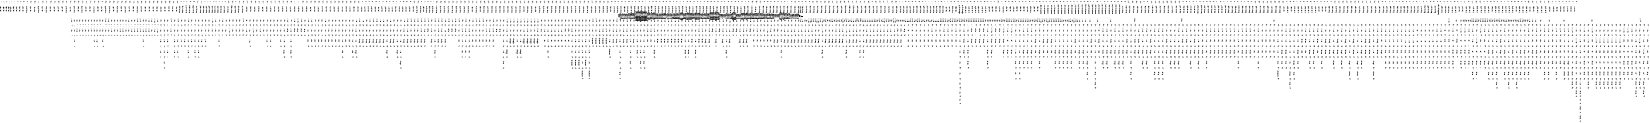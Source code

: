 digraph FST {
rankdir = LR;
size = "8.5,11";
label = "";
center = 1;
orientation = Landscape;
ranksep = "0.4";
nodesep = "0.25";
0 [label = "0", shape = circle, style = bold, fontsize = 14]
	0 -> 0 [label = "in:そして/-0.12282", fontsize = 14];
	0 -> 0 [label = "in:の/0.065169", fontsize = 14];
	0 -> 0 [label = "in:また/-0.18899", fontsize = 14];
	0 -> 0 [label = "in:で/-0.39898", fontsize = 14];
	0 -> 0 [label = "in:し/-0.10563", fontsize = 14];
	0 -> 0 [label = "in:に/-0.47864", fontsize = 14];
	0 -> 1 [label = "in:<eps>/-0.48289", fontsize = 14];
	0 -> 4 [label = "in:<eps>/-0.55957", fontsize = 14];
	0 -> 0 [label = "in:い/-0.20005", fontsize = 14];
	0 -> 0 [label = "in:を/0.10485", fontsize = 14];
	0 -> 8 [label = "in:<eps>/-0.25588", fontsize = 14];
	0 -> 0 [label = "in:中/-0.38081", fontsize = 14];
	0 -> 11 [label = "in:<eps>/-0.38334", fontsize = 14];
	0 -> 0 [label = "in:内/-0.34724", fontsize = 14];
	0 -> 14 [label = "in:<eps>/-0.3391", fontsize = 14];
	0 -> 17 [label = "in:<eps>/-0.39326", fontsize = 14];
	0 -> 20 [label = "in:<eps>/-0.36047", fontsize = 14];
	0 -> 0 [label = "in:さ/-0.21148", fontsize = 14];
	0 -> 0 [label = "in:方向/-0.11699", fontsize = 14];
	0 -> 23 [label = "in:<eps>/-0.24155", fontsize = 14];
	0 -> 239 [label = "in:<eps>/0.26009", fontsize = 14];
	0 -> 242 [label = "in:<eps>/-0.080706", fontsize = 14];
	0 -> 1060 [label = "in:<eps>/0.79183", fontsize = 14];
	0 -> 1065 [label = "in:<eps>/0.785", fontsize = 14];
	0 -> 1071 [label = "in:<eps>/-0.099496", fontsize = 14];
	0 -> 1075 [label = "in:<eps>/-0.10448", fontsize = 14];
	0 -> 1079 [label = "in:<eps>/0.030867", fontsize = 14];
	0 -> 1083 [label = "in:<eps>/-0.21372", fontsize = 14];
	0 -> 1087 [label = "in:<eps>/-0.21927", fontsize = 14];
	0 -> 1093 [label = "in:<eps>/-0.27479", fontsize = 14];
	0 -> 1098 [label = "in:<eps>/-0.19544", fontsize = 14];
	0 -> 1102 [label = "in:<eps>/-0.057091", fontsize = 14];
	0 -> 1106 [label = "in:<eps>/-0.12171", fontsize = 14];
	0 -> 1753 [label = "in:<eps>/0.012093", fontsize = 14];
	0 -> 1759 [label = "in:<eps>/0.36285", fontsize = 14];
	0 -> 1764 [label = "in:<eps>/-0.014933", fontsize = 14];
	0 -> 1770 [label = "in:<eps>/0.24204", fontsize = 14];
	0 -> 1776 [label = "in:<eps>/0.08739", fontsize = 14];
	0 -> 1782 [label = "in:<eps>/-0.078111", fontsize = 14];
	0 -> 1789 [label = "in:<eps>/-0.22899", fontsize = 14];
	0 -> 234 [label = "in:<eps>/-0.11547", fontsize = 14];
	0 -> 1952 [label = "in:<eps>/-0.039292", fontsize = 14];
	0 -> 1960 [label = "in:<eps>/-0.088754", fontsize = 14];
	0 -> 1969 [label = "in:<eps>/-0.19904", fontsize = 14];
	0 -> 1981 [label = "in:<eps>/0.064066", fontsize = 14];
	0 -> 1988 [label = "in:<eps>/0.24753", fontsize = 14];
	0 -> 1996 [label = "in:<eps>/0.026444", fontsize = 14];
	0 -> 2003 [label = "in:<eps>/0.14416", fontsize = 14];
	0 -> 2011 [label = "in:<eps>/0.23863", fontsize = 14];
	0 -> 2097 [label = "in:<eps>/-0.062801", fontsize = 14];
	0 -> 2089 [label = "in:<eps>/-0.1575", fontsize = 14];
	0 -> 2080 [label = "in:<eps>/-0.28697", fontsize = 14];
	0 -> 2073 [label = "in:<eps>/0.16222", fontsize = 14];
	0 -> 2066 [label = "in:<eps>/0.47987", fontsize = 14];
	0 -> 2059 [label = "in:<eps>/0.38578", fontsize = 14];
	0 -> 2051 [label = "in:<eps>/0.3057", fontsize = 14];
	0 -> 2043 [label = "in:<eps>/0.25007", fontsize = 14];
	0 -> 2035 [label = "in:<eps>/0.27315", fontsize = 14];
	0 -> 2027 [label = "in:<eps>/0.27725", fontsize = 14];
	0 -> 2019 [label = "in:<eps>/0.26721", fontsize = 14];
	0 -> 26 [label = "other:<eps>/-0.3689", fontsize = 14];
	0 -> 30 [label = "other:<eps>/-0.47386", fontsize = 14];
	0 -> 247 [label = "other:<eps>/-0.041749", fontsize = 14];
	0 -> 250 [label = "other:<eps>/-0.083133", fontsize = 14];
	0 -> 253 [label = "other:<eps>/-0.049935", fontsize = 14];
	0 -> 0 [label = "other:の/-0.046808", fontsize = 14];
	0 -> 1116 [label = "other:<eps>/-0.0405", fontsize = 14];
	0 -> 1111 [label = "other:<eps>/0.036574", fontsize = 14];
	0 -> 34 [label = "other:<eps>/-0.35031", fontsize = 14];
	0 -> 37 [label = "other:<eps>/-0.39404", fontsize = 14];
	0 -> 41 [label = "other:<eps>/-0.32994", fontsize = 14];
	0 -> 56 [label = "other:<eps>/-0.31048", fontsize = 14];
	0 -> 44 [label = "other:<eps>/-0.41148", fontsize = 14];
	0 -> 0 [label = "other:い/0.10453", fontsize = 14];
	0 -> 47 [label = "other:<eps>/-0.29431", fontsize = 14];
	0 -> 0 [label = "other:他/-0.30657", fontsize = 14];
	0 -> 50 [label = "other:<eps>/-0.5483", fontsize = 14];
	0 -> 53 [label = "other:<eps>/-0.18179", fontsize = 14];
	0 -> 1802 [label = "other:<eps>/0.1507", fontsize = 14];
	0 -> 1796 [label = "other:<eps>/0.069635", fontsize = 14];
	0 -> 0 [label = "other:他方/-0.41124", fontsize = 14];
	0 -> 59 [label = "other:<eps>/-0.45498", fontsize = 14];
	0 -> 0 [label = "words:結果/0.27456", fontsize = 14];
	0 -> 0 [label = "words:よ/0.35807", fontsize = 14];
	0 -> 0 [label = "words:したが/0.14657", fontsize = 14];
	0 -> 0 [label = "words:あるいは/0.31302", fontsize = 14];
	0 -> 0 [label = "words:ば/-0.089731", fontsize = 14];
	0 -> 0 [label = "words:いわゆる/0.10342", fontsize = 14];
	0 -> 0 [label = "words:ワード/-0.055445", fontsize = 14];
	0 -> 0 [label = "words:語句/-0.22813", fontsize = 14];
	0 -> 1121 [label = "words:<eps>/0.15246", fontsize = 14];
	0 -> 1128 [label = "words:<eps>/0.14421", fontsize = 14];
	0 -> 1214 [label = ",:<eps>/-0.32321", fontsize = 14];
	0 -> 1209 [label = ",:<eps>/-0.058275", fontsize = 14];
	0 -> 1203 [label = ",:<eps>/-0.30037", fontsize = 14];
	0 -> 1197 [label = ",:<eps>/-0.36645", fontsize = 14];
	0 -> 1191 [label = ",:<eps>/-0.3023", fontsize = 14];
	0 -> 1185 [label = ",:<eps>/-0.32052", fontsize = 14];
	0 -> 1179 [label = ",:<eps>/-0.23147", fontsize = 14];
	0 -> 1174 [label = ",:<eps>/-0.21608", fontsize = 14];
	0 -> 1169 [label = ",:<eps>/-0.48304", fontsize = 14];
	0 -> 1164 [label = ",:<eps>/-0.50126", fontsize = 14];
	0 -> 1158 [label = ",:<eps>/0.21279", fontsize = 14];
	0 -> 1153 [label = ",:<eps>/-0.19197", fontsize = 14];
	0 -> 1147 [label = ",:<eps>/-0.30868", fontsize = 14];
	0 -> 1141 [label = ",:<eps>/-0.33726", fontsize = 14];
	0 -> 1135 [label = ",:<eps>/-0.31154", fontsize = 14];
	0 -> 1220 [label = ",:<eps>/-0.35285", fontsize = 14];
	0 -> 1226 [label = ",:<eps>/-0.3627", fontsize = 14];
	0 -> 1233 [label = ",:<eps>/-0.27238", fontsize = 14];
	0 -> 1238 [label = ",:<eps>/-0.36174", fontsize = 14];
	0 -> 1246 [label = ",:<eps>/-0.10725", fontsize = 14];
	0 -> 1808 [label = ",:<eps>/-0.10936", fontsize = 14];
	0 -> 1815 [label = ",:<eps>/-0.11488", fontsize = 14];
	0 -> 1822 [label = ",:<eps>/-0.29894", fontsize = 14];
	0 -> 1830 [label = ",:<eps>/-0.25008", fontsize = 14];
	0 -> 1836 [label = ",:<eps>/-0.11027", fontsize = 14];
	0 -> 1843 [label = ",:<eps>/-0.13325", fontsize = 14];
	0 -> 1858 [label = ",:<eps>/-0.16141", fontsize = 14];
	0 -> 1866 [label = ",:<eps>/-0.042502", fontsize = 14];
	0 -> 1873 [label = ",:<eps>/-0.12654", fontsize = 14];
	0 -> 0 [label = ",:、/-0.60301", fontsize = 14];
	0 -> 312 [label = ",:<eps>/-0.32181", fontsize = 14];
	0 -> 308 [label = ",:<eps>/-0.41094", fontsize = 14];
	0 -> 304 [label = ",:<eps>/-0.27005", fontsize = 14];
	0 -> 299 [label = ",:<eps>/-0.39009", fontsize = 14];
	0 -> 295 [label = ",:<eps>/-0.32557", fontsize = 14];
	0 -> 291 [label = ",:<eps>/-0.2521", fontsize = 14];
	0 -> 287 [label = ",:<eps>/-0.37099", fontsize = 14];
	0 -> 283 [label = ",:<eps>/-0.25984", fontsize = 14];
	0 -> 279 [label = ",:<eps>/-0.23717", fontsize = 14];
	0 -> 275 [label = ",:<eps>/-0.24711", fontsize = 14];
	0 -> 271 [label = ",:<eps>/-0.24523", fontsize = 14];
	0 -> 267 [label = ",:<eps>/-0.26186", fontsize = 14];
	0 -> 263 [label = ",:<eps>/-0.36202", fontsize = 14];
	0 -> 259 [label = ",:<eps>/-0.26514", fontsize = 14];
	0 -> 256 [label = ",:<eps>/-0.52489", fontsize = 14];
	0 -> 0 [label = ",:で/-0.41565", fontsize = 14];
	0 -> 0 [label = ",:と/-0.27357", fontsize = 14];
	0 -> 0 [label = ",:に/-0.42948", fontsize = 14];
	0 -> 0 [label = ",:が/0.10803", fontsize = 14];
	0 -> 0 [label = ",:，/-0.41118", fontsize = 14];
	0 -> 1851 [label = ",:<eps>/-0.12385", fontsize = 14];
	0 -> 2106 [label = "the:<eps>/-0.034749", fontsize = 14];
	0 -> 719 [label = "the:<eps>/-0.31808", fontsize = 14];
	0 -> 0 [label = "the:、/-0.56087", fontsize = 14];
	0 -> 0 [label = "the:た/-0.31363", fontsize = 14];
	0 -> 0 [label = "the:（/-0.22286", fontsize = 14];
	0 -> 0 [label = "the:その/-0.31193", fontsize = 14];
	0 -> 0 [label = "the:の/-0.46103", fontsize = 14];
	0 -> 0 [label = "the:は/-0.3999", fontsize = 14];
	0 -> 62 [label = "the:<eps>/-0.3569", fontsize = 14];
	0 -> 65 [label = "the:<eps>/-0.31222", fontsize = 14];
	0 -> 68 [label = "the:<eps>/-0.43285", fontsize = 14];
	0 -> 71 [label = "the:<eps>/-0.38489", fontsize = 14];
	0 -> 0 [label = "the:この/-0.36216", fontsize = 14];
	0 -> 0 [label = "the:前記/-0.39973", fontsize = 14];
	0 -> 0 [label = "the:する/-0.24789", fontsize = 14];
	0 -> 0 [label = "the:ア/-0.21137", fontsize = 14];
	0 -> 0 [label = "the:本/-0.2343", fontsize = 14];
	0 -> 0 [label = "the:各/-0.23004", fontsize = 14];
	0 -> 0 [label = "the:尚/-0.22102", fontsize = 14];
	0 -> 1945 [label = "the:<eps>/-0.0097717", fontsize = 14];
	0 -> 1938 [label = "the:<eps>/-0.10425", fontsize = 14];
	0 -> 1893 [label = "the:<eps>/-0.21043", fontsize = 14];
	0 -> 1887 [label = "the:<eps>/-0.11906", fontsize = 14];
	0 -> 1880 [label = "the:<eps>/-0.021082", fontsize = 14];
	0 -> 1641 [label = "the:<eps>/-0.25483", fontsize = 14];
	0 -> 1634 [label = "the:<eps>/0.29796", fontsize = 14];
	0 -> 1629 [label = "the:<eps>/-0.30844", fontsize = 14];
	0 -> 1624 [label = "the:<eps>/-0.22738", fontsize = 14];
	0 -> 1618 [label = "the:<eps>/-0.3231", fontsize = 14];
	0 -> 1611 [label = "the:<eps>/-0.27786", fontsize = 14];
	0 -> 1606 [label = "the:<eps>/-0.2633", fontsize = 14];
	0 -> 1599 [label = "the:<eps>/-0.44635", fontsize = 14];
	0 -> 1594 [label = "the:<eps>/-0.14944", fontsize = 14];
	0 -> 1588 [label = "the:<eps>/-0.25083", fontsize = 14];
	0 -> 1583 [label = "the:<eps>/-0.44067", fontsize = 14];
	0 -> 1577 [label = "the:<eps>/-0.45035", fontsize = 14];
	0 -> 1572 [label = "the:<eps>/0.17098", fontsize = 14];
	0 -> 1567 [label = "the:<eps>/0.70598", fontsize = 14];
	0 -> 1390 [label = "the:<eps>/-0.20957", fontsize = 14];
	0 -> 1385 [label = "the:<eps>/-0.13917", fontsize = 14];
	0 -> 1379 [label = "the:<eps>/-0.17833", fontsize = 14];
	0 -> 1374 [label = "the:<eps>/-0.2419", fontsize = 14];
	0 -> 1369 [label = "the:<eps>/-0.25876", fontsize = 14];
	0 -> 1363 [label = "the:<eps>/-0.20848", fontsize = 14];
	0 -> 1357 [label = "the:<eps>/0.1952", fontsize = 14];
	0 -> 1351 [label = "the:<eps>/-0.30442", fontsize = 14];
	0 -> 1346 [label = "the:<eps>/-0.24463", fontsize = 14];
	0 -> 1339 [label = "the:<eps>/0.094876", fontsize = 14];
	0 -> 1332 [label = "the:<eps>/-0.28755", fontsize = 14];
	0 -> 1325 [label = "the:<eps>/-0.28628", fontsize = 14];
	0 -> 1320 [label = "the:<eps>/-0.25265", fontsize = 14];
	0 -> 1314 [label = "the:<eps>/-0.27527", fontsize = 14];
	0 -> 1308 [label = "the:<eps>/-0.20504", fontsize = 14];
	0 -> 1303 [label = "the:<eps>/-0.17913", fontsize = 14];
	0 -> 1298 [label = "the:<eps>/-0.11725", fontsize = 14];
	0 -> 1291 [label = "the:<eps>/-0.24028", fontsize = 14];
	0 -> 1286 [label = "the:<eps>/-0.26077", fontsize = 14];
	0 -> 1280 [label = "the:<eps>/-0.051391", fontsize = 14];
	0 -> 1274 [label = "the:<eps>/-0.46371", fontsize = 14];
	0 -> 1268 [label = "the:<eps>/-0.24806", fontsize = 14];
	0 -> 1263 [label = "the:<eps>/-0.40379", fontsize = 14];
	0 -> 1257 [label = "the:<eps>/-0.33736", fontsize = 14];
	0 -> 1251 [label = "the:<eps>/-0.30296", fontsize = 14];
	0 -> 758 [label = "the:<eps>/-0.3275", fontsize = 14];
	0 -> 754 [label = "the:<eps>/-0.17647", fontsize = 14];
	0 -> 749 [label = "the:<eps>/-0.34216", fontsize = 14];
	0 -> 745 [label = "the:<eps>/-0.13134", fontsize = 14];
	0 -> 740 [label = "the:<eps>/-0.3535", fontsize = 14];
	0 -> 735 [label = "the:<eps>/-0.13746", fontsize = 14];
	0 -> 731 [label = "the:<eps>/-0.069148", fontsize = 14];
	0 -> 727 [label = "the:<eps>/-0.30853", fontsize = 14];
	0 -> 723 [label = "the:<eps>/-0.33322", fontsize = 14];
	0 -> 715 [label = "the:<eps>/-0.14405", fontsize = 14];
	0 -> 711 [label = "the:<eps>/-0.20527", fontsize = 14];
	0 -> 707 [label = "the:<eps>/-0.25841", fontsize = 14];
	0 -> 703 [label = "the:<eps>/-0.096839", fontsize = 14];
	0 -> 698 [label = "the:<eps>/-0.37432", fontsize = 14];
	0 -> 537 [label = "the:<eps>/-0.30705", fontsize = 14];
	0 -> 533 [label = "the:<eps>/-0.23327", fontsize = 14];
	0 -> 529 [label = "the:<eps>/-0.22732", fontsize = 14];
	0 -> 525 [label = "the:<eps>/-0.37792", fontsize = 14];
	0 -> 521 [label = "the:<eps>/-0.32189", fontsize = 14];
	0 -> 516 [label = "the:<eps>/-0.34471", fontsize = 14];
	0 -> 511 [label = "the:<eps>/-0.40799", fontsize = 14];
	0 -> 507 [label = "the:<eps>/-0.24395", fontsize = 14];
	0 -> 503 [label = "the:<eps>/-0.529", fontsize = 14];
	0 -> 498 [label = "the:<eps>/-0.33861", fontsize = 14];
	0 -> 382 [label = "the:<eps>/0.21101", fontsize = 14];
	0 -> 378 [label = "the:<eps>/-0.41559", fontsize = 14];
	0 -> 372 [label = "the:<eps>/-0.37395", fontsize = 14];
	0 -> 367 [label = "the:<eps>/-0.32845", fontsize = 14];
	0 -> 363 [label = "the:<eps>/-0.35223", fontsize = 14];
	0 -> 359 [label = "the:<eps>/-0.32258", fontsize = 14];
	0 -> 354 [label = "the:<eps>/-0.37957", fontsize = 14];
	0 -> 350 [label = "the:<eps>/-0.3306", fontsize = 14];
	0 -> 346 [label = "the:<eps>/-0.28162", fontsize = 14];
	0 -> 342 [label = "the:<eps>/-0.29336", fontsize = 14];
	0 -> 338 [label = "the:<eps>/-0.27592", fontsize = 14];
	0 -> 334 [label = "the:<eps>/-0.019351", fontsize = 14];
	0 -> 330 [label = "the:<eps>/-0.54845", fontsize = 14];
	0 -> 326 [label = "the:<eps>/-0.55247", fontsize = 14];
	0 -> 322 [label = "the:<eps>/-0.31711", fontsize = 14];
	0 -> 317 [label = "the:<eps>/-0.38596", fontsize = 14];
	0 -> 402 [label = "main:<eps>/-0.29902", fontsize = 14];
	0 -> 1458 [label = "main:<eps>/0.043171", fontsize = 14];
	0 -> 1453 [label = "main:<eps>/0.321", fontsize = 14];
	0 -> 1448 [label = "main:<eps>/0.20145", fontsize = 14];
	0 -> 436 [label = "main:<eps>/-0.13658", fontsize = 14];
	0 -> 433 [label = "main:<eps>/0.25261", fontsize = 14];
	0 -> 430 [label = "main:<eps>/-0.35875", fontsize = 14];
	0 -> 426 [label = "main:<eps>/-0.46886", fontsize = 14];
	0 -> 422 [label = "main:<eps>/-0.25321", fontsize = 14];
	0 -> 418 [label = "main:<eps>/-0.24674", fontsize = 14];
	0 -> 413 [label = "main:<eps>/-0.27785", fontsize = 14];
	0 -> 409 [label = "main:<eps>/-0.39216", fontsize = 14];
	0 -> 406 [label = "main:<eps>/-0.61316", fontsize = 14];
	0 -> 1442 [label = "main:<eps>/0.37575", fontsize = 14];
	0 -> 398 [label = "main:<eps>/-0.39797", fontsize = 14];
	0 -> 394 [label = "main:<eps>/-0.31141", fontsize = 14];
	0 -> 390 [label = "main:<eps>/0.92846", fontsize = 14];
	0 -> 386 [label = "main:<eps>/0.10406", fontsize = 14];
	0 -> 1437 [label = "main:<eps>/-0.24256", fontsize = 14];
	0 -> 0 [label = "main:本/0.12868", fontsize = 14];
	0 -> 0 [label = "main:本体/-0.32227", fontsize = 14];
	0 -> 1432 [label = "main:<eps>/-0.1357", fontsize = 14];
	0 -> 1427 [label = "main:<eps>/-0.10138", fontsize = 14];
	0 -> 1932 [label = "main:<eps>/-0.02626", fontsize = 14];
	0 -> 1925 [label = "main:<eps>/0.040756", fontsize = 14];
	0 -> 1919 [label = "main:<eps>/0.079684", fontsize = 14];
	0 -> 1912 [label = "main:<eps>/-0.14162", fontsize = 14];
	0 -> 1905 [label = "main:<eps>/-0.24459", fontsize = 14];
	0 -> 1899 [label = "main:<eps>/-0.32149", fontsize = 14];
	0 -> 1422 [label = "main:<eps>/0.092933", fontsize = 14];
	0 -> 1417 [label = "main:<eps>/-0.033682", fontsize = 14];
	0 -> 1412 [label = "main:<eps>/0.056442", fontsize = 14];
	0 -> 0 [label = "main:のみ/0.22707", fontsize = 14];
	0 -> 0 [label = "main:元/-0.049818", fontsize = 14];
	0 -> 0 [label = "main:メイン/-0.6482", fontsize = 14];
	0 -> 0 [label = "main:主/-0.63746", fontsize = 14];
	0 -> 0 [label = "main:主要/-0.44073", fontsize = 14];
	0 -> 0 [label = "main:主に/-0.024505", fontsize = 14];
	0 -> 0 [label = "main:主体/-0.24409", fontsize = 14];
	0 -> 0 [label = "main:主導/-0.28608", fontsize = 14];
	0 -> 0 [label = "main:基材/0.11565", fontsize = 14];
	0 -> 0 [label = "main:主な/-0.25823", fontsize = 14];
	0 -> 0 [label = "main:玉/0.014539", fontsize = 14];
	0 -> 0 [label = "main:基幹/-0.28107", fontsize = 14];
	0 -> 0 [label = "main:本係/-0.14819", fontsize = 14];
	0 -> 1407 [label = "main:<eps>/-0.26199", fontsize = 14];
	0 -> 1401 [label = "main:<eps>/-0.24004", fontsize = 14];
	0 -> 1396 [label = "main:<eps>/-0.39546", fontsize = 14];
	0 -> 0 [label = "body:体/-0.48389", fontsize = 14];
	0 -> 443 [label = "body:<eps>/-0.34296", fontsize = 14];
	0 -> 1489 [label = "body:<eps>/-0.19437", fontsize = 14];
	0 -> 1484 [label = "body:<eps>/-0.21708", fontsize = 14];
	0 -> 1479 [label = "body:<eps>/-0.31373", fontsize = 14];
	0 -> 1474 [label = "body:<eps>/0.022081", fontsize = 14];
	0 -> 1468 [label = "body:<eps>/-0.2918", fontsize = 14];
	0 -> 1463 [label = "body:<eps>/-0.34611", fontsize = 14];
	0 -> 84 [label = "body:<eps>/-0.35521", fontsize = 14];
	0 -> 87 [label = "body:<eps>/-0.3415", fontsize = 14];
	0 -> 0 [label = "body:基板/0.20083", fontsize = 14];
	0 -> 466 [label = "body:<eps>/-0.26757", fontsize = 14];
	0 -> 462 [label = "body:<eps>/-0.38164", fontsize = 14];
	0 -> 458 [label = "body:<eps>/-0.43419", fontsize = 14];
	0 -> 482 [label = "body:<eps>/0.13157", fontsize = 14];
	0 -> 453 [label = "body:<eps>/-0.30956", fontsize = 14];
	0 -> 448 [label = "body:<eps>/-0.32089", fontsize = 14];
	0 -> 474 [label = "body:<eps>/-0.38994", fontsize = 14];
	0 -> 74 [label = "body:<eps>/-0.077604", fontsize = 14];
	0 -> 0 [label = "body:素子/0.39224", fontsize = 14];
	0 -> 77 [label = "body:<eps>/-0.34713", fontsize = 14];
	0 -> 478 [label = "body:<eps>/-0.28066", fontsize = 14];
	0 -> 80 [label = "body:<eps>/-0.42288", fontsize = 14];
	0 -> 0 [label = "body:本体/-0.60941", fontsize = 14];
	0 -> 439 [label = "body:<eps>/-0.43525", fontsize = 14];
	0 -> 0 [label = "body:体部/-0.28289", fontsize = 14];
	0 -> 470 [label = "body:<eps>/-0.31482", fontsize = 14];
	0 -> 0 [label = "body:ボディ/-0.54925", fontsize = 14];
	0 -> 0 [label = "body:本体部/-0.36625", fontsize = 14];
	0 -> 0 [label = "body:車体/-0.3939", fontsize = 14];
	0 -> 0 [label = "body:胴部/-0.25233", fontsize = 14];
	0 -> 0 [label = "body:ボデー/-0.32252", fontsize = 14];
	0 -> 0 [label = "body:ボデイ/-0.33405", fontsize = 14];
	0 -> 0 [label = "body:弁体/-0.23348", fontsize = 14];
	0 -> 0 [label = "body:ボディー/-0.3301", fontsize = 14];
	0 -> 0 [label = "of:の/-0.61023", fontsize = 14];
	0 -> 0 [label = "of:は/-0.039741", fontsize = 14];
	0 -> 0 [label = "of:に/-0.19756", fontsize = 14];
	0 -> 90 [label = "of:<eps>/-0.19877", fontsize = 14];
	0 -> 0 [label = "of:も/0.068829", fontsize = 14];
	0 -> 0 [label = "of:が/-0.23188", fontsize = 14];
	0 -> 0 [label = "of:を/-0.38236", fontsize = 14];
	0 -> 492 [label = "of:<eps>/-0.14201", fontsize = 14];
	0 -> 489 [label = "of:<eps>/0.027535", fontsize = 14];
	0 -> 486 [label = "of:<eps>/-0.53235", fontsize = 14];
	0 -> 96 [label = "magazine:<eps>/-0.37409", fontsize = 14];
	0 -> 0 [label = "magazine:雑誌/-0.22716", fontsize = 14];
	0 -> 0 [label = "magazine:カメラ/0.26599", fontsize = 14];
	0 -> 0 [label = "magazine:マガジン/-0.72091", fontsize = 14];
	0 -> 93 [label = "magazine:<eps>/-0.37409", fontsize = 14];
	0 -> 0 [label = "magazine:部/0.52194", fontsize = 14];
	0 -> 0 [label = "magazine:す/0.48696", fontsize = 14];
	0 -> 0 [label = "30:30/-0.45636", fontsize = 14];
	0 -> 0 [label = "30:３０/-0.73734", fontsize = 14];
	0 -> 0 [label = "30:５/0.41155", fontsize = 14];
	0 -> 573 [label = "30:<eps>/-0.23873", fontsize = 14];
	0 -> 569 [label = "30:<eps>/-0.34207", fontsize = 14];
	0 -> 565 [label = "30:<eps>/-0.50753", fontsize = 14];
	0 -> 561 [label = "30:<eps>/-0.59482", fontsize = 14];
	0 -> 557 [label = "30:<eps>/0.0049879", fontsize = 14];
	0 -> 553 [label = "30:<eps>/-0.56174", fontsize = 14];
	0 -> 0 [label = "30:３/0.13388", fontsize = 14];
	0 -> 0 [label = "30:３１/0.16793", fontsize = 14];
	0 -> 0 [label = "30:側/0.27105", fontsize = 14];
	0 -> 548 [label = "30:<eps>/-0.27001", fontsize = 14];
	0 -> 544 [label = "30:<eps>/0.29464", fontsize = 14];
	0 -> 0 [label = "30:３０と/-0.32133", fontsize = 14];
	0 -> 541 [label = "30:<eps>/0.47399", fontsize = 14];
	0 -> 1494 [label = "is:<eps>/0.30363", fontsize = 14];
	0 -> 0 [label = "is:の/0.052175", fontsize = 14];
	0 -> 0 [label = "is:は/-0.57102", fontsize = 14];
	0 -> 0 [label = "is:れ/-0.27942", fontsize = 14];
	0 -> 0 [label = "is:を/-0.5021", fontsize = 14];
	0 -> 0 [label = "is:あ/-0.039107", fontsize = 14];
	0 -> 0 [label = "is:が/-0.59235", fontsize = 14];
	0 -> 0 [label = "is:も/-0.11893", fontsize = 14];
	0 -> 0 [label = "is:に/-0.060866", fontsize = 14];
	0 -> 577 [label = "is:<eps>/-0.1192", fontsize = 14];
	0 -> 583 [label = "is:<eps>/-0.094671", fontsize = 14];
	0 -> 589 [label = "is:<eps>/-0.26822", fontsize = 14];
	0 -> 595 [label = "is:<eps>/-0.29658", fontsize = 14];
	0 -> 602 [label = "is:<eps>/-0.3514", fontsize = 14];
	0 -> 608 [label = "is:<eps>/-0.35035", fontsize = 14];
	0 -> 615 [label = "is:<eps>/-0.20568", fontsize = 14];
	0 -> 619 [label = "is:<eps>/-0.23393", fontsize = 14];
	0 -> 623 [label = "is:<eps>/0.1992", fontsize = 14];
	0 -> 627 [label = "is:<eps>/-0.068502", fontsize = 14];
	0 -> 631 [label = "is:<eps>/0.28899", fontsize = 14];
	0 -> 635 [label = "is:<eps>/-0.15388", fontsize = 14];
	0 -> 640 [label = "constructed:<eps>/0.45589", fontsize = 14];
	0 -> 644 [label = "constructed:<eps>/0.12777", fontsize = 14];
	0 -> 648 [label = "constructed:<eps>/0.215", fontsize = 14];
	0 -> 655 [label = "constructed:<eps>/0.18167", fontsize = 14];
	0 -> 659 [label = "constructed:<eps>/-0.1411", fontsize = 14];
	0 -> 663 [label = "constructed:<eps>/-0.25982", fontsize = 14];
	0 -> 669 [label = "constructed:<eps>/0.10019", fontsize = 14];
	0 -> 673 [label = "constructed:<eps>/0.16215", fontsize = 14];
	0 -> 678 [label = "constructed:<eps>/0.2182", fontsize = 14];
	0 -> 684 [label = "constructed:<eps>/0.20669", fontsize = 14];
	0 -> 141 [label = "constructed:<eps>/-0.43174", fontsize = 14];
	0 -> 0 [label = "constructed:た/0.02467", fontsize = 14];
	0 -> 145 [label = "constructed:<eps>/-0.40793", fontsize = 14];
	0 -> 150 [label = "constructed:<eps>/-0.42462", fontsize = 14];
	0 -> 0 [label = "constructed:形成/0.20899", fontsize = 14];
	0 -> 155 [label = "constructed:<eps>/-0.016463", fontsize = 14];
	0 -> 0 [label = "constructed:構造/-0.04033", fontsize = 14];
	0 -> 0 [label = "constructed:図示/0.37222", fontsize = 14];
	0 -> 0 [label = "constructed:組立て/0.036025", fontsize = 14];
	0 -> 0 [label = "constructed:な/0.21385", fontsize = 14];
	0 -> 0 [label = "constructed:て/0.11913", fontsize = 14];
	0 -> 99 [label = "constructed:<eps>/-0.33949", fontsize = 14];
	0 -> 104 [label = "constructed:<eps>/-0.23956", fontsize = 14];
	0 -> 0 [label = "constructed:構築/-0.24094", fontsize = 14];
	0 -> 159 [label = "constructed:<eps>/-0.37584", fontsize = 14];
	0 -> 110 [label = "constructed:<eps>/-0.20829", fontsize = 14];
	0 -> 115 [label = "constructed:<eps>/-0.14523", fontsize = 14];
	0 -> 118 [label = "constructed:<eps>/-0.23225", fontsize = 14];
	0 -> 0 [label = "constructed:用い/0.26944", fontsize = 14];
	0 -> 0 [label = "constructed:もの/0.15343", fontsize = 14];
	0 -> 123 [label = "constructed:<eps>/-0.23661", fontsize = 14];
	0 -> 128 [label = "constructed:<eps>/-0.041225", fontsize = 14];
	0 -> 0 [label = "constructed:構成/-0.38942", fontsize = 14];
	0 -> 132 [label = "constructed:<eps>/-0.23432", fontsize = 14];
	0 -> 136 [label = "constructed:<eps>/-0.20826", fontsize = 14];
	0 -> 0 [label = "from:へ/-0.00018007", fontsize = 14];
	0 -> 0 [label = "from:対/-0.10594", fontsize = 14];
	0 -> 163 [label = "from:<eps>/-0.11778", fontsize = 14];
	0 -> 0 [label = "from:０/0.025382", fontsize = 14];
	0 -> 0 [label = "from:を/-0.04902", fontsize = 14];
	0 -> 0 [label = "from:が/-0.055152", fontsize = 14];
	0 -> 0 [label = "from:から/-0.69416", fontsize = 14];
	0 -> 0 [label = "from:り/0.28721", fontsize = 14];
	0 -> 0 [label = "from:する/0.027376", fontsize = 14];
	0 -> 0 [label = "from:より/-0.2617", fontsize = 14];
	0 -> 0 [label = "from:し/-0.0042512", fontsize = 14];
	0 -> 0 [label = "from:で/0.26847", fontsize = 14];
	0 -> 0 [label = "from:は/0.14557", fontsize = 14];
	0 -> 0 [label = "from:の/-0.024375", fontsize = 14];
	0 -> 1544 [label = "from:<eps>/-0.039018", fontsize = 14];
	0 -> 1550 [label = "from:<eps>/-0.34084", fontsize = 14];
	0 -> 1556 [label = "from:<eps>/-0.2683", fontsize = 14];
	0 -> 1561 [label = "from:<eps>/-0.33677", fontsize = 14];
	0 -> 694 [label = "from:<eps>/-0.34018", fontsize = 14];
	0 -> 690 [label = "from:<eps>/-0.40636", fontsize = 14];
	0 -> 1501 [label = "from:<eps>/-0.15532", fontsize = 14];
	0 -> 1507 [label = "from:<eps>/-0.058112", fontsize = 14];
	0 -> 1513 [label = "from:<eps>/-0.38913", fontsize = 14];
	0 -> 1521 [label = "from:<eps>/-0.19482", fontsize = 14];
	0 -> 1539 [label = "from:<eps>/0.018388", fontsize = 14];
	0 -> 1534 [label = "from:<eps>/-0.076158", fontsize = 14];
	0 -> 1528 [label = "from:<eps>/-0.07174", fontsize = 14];
	0 -> 1646 [label = "bottom:<eps>/-0.22601", fontsize = 14];
	0 -> 0 [label = "bottom:下面/-0.25829", fontsize = 14];
	0 -> 0 [label = "bottom:底部/-0.54875", fontsize = 14];
	0 -> 0 [label = "bottom:底辺/-0.26604", fontsize = 14];
	0 -> 0 [label = "bottom:下側/-0.17601", fontsize = 14];
	0 -> 0 [label = "bottom:下方/-0.080344", fontsize = 14];
	0 -> 0 [label = "bottom:下部/-0.36235", fontsize = 14];
	0 -> 0 [label = "bottom:底/-0.4752", fontsize = 14];
	0 -> 0 [label = "bottom:下/-0.23971", fontsize = 14];
	0 -> 0 [label = "bottom:他/0.32226", fontsize = 14];
	0 -> 0 [label = "bottom:から/0.38531", fontsize = 14];
	0 -> 0 [label = "bottom:有底/-0.25431", fontsize = 14];
	0 -> 0 [label = "bottom:裏面/-0.08707", fontsize = 14];
	0 -> 0 [label = "bottom:底側/-0.26496", fontsize = 14];
	0 -> 0 [label = "bottom:底面/-0.53661", fontsize = 14];
	0 -> 762 [label = "bottom:<eps>/-0.2459", fontsize = 14];
	0 -> 766 [label = "bottom:<eps>/0.93821", fontsize = 14];
	0 -> 770 [label = "bottom:<eps>/0.68958", fontsize = 14];
	0 -> 773 [label = "bottom:<eps>/0.18724", fontsize = 14];
	0 -> 777 [label = "bottom:<eps>/0.10671", fontsize = 14];
	0 -> 780 [label = "bottom:<eps>/-0.038891", fontsize = 14];
	0 -> 784 [label = "bottom:<eps>/-0.085139", fontsize = 14];
	0 -> 789 [label = "bottom:<eps>/-0.51312", fontsize = 14];
	0 -> 793 [label = "bottom:<eps>/-0.19984", fontsize = 14];
	0 -> 0 [label = "bottom:ボトム/-0.49805", fontsize = 14];
	0 -> 0 [label = "bottom:下端/-0.16776", fontsize = 14];
	0 -> 0 [label = "bottom:下板/-0.15543", fontsize = 14];
	0 -> 796 [label = "bottom:<eps>/-0.61132", fontsize = 14];
	0 -> 799 [label = "bottom:<eps>/-0.2409", fontsize = 14];
	0 -> 803 [label = "bottom:<eps>/-0.38544", fontsize = 14];
	0 -> 807 [label = "bottom:<eps>/0.52709", fontsize = 14];
	0 -> 811 [label = "bottom:<eps>/-0.05009", fontsize = 14];
	0 -> 0 [label = "plate:部材/0.095708", fontsize = 14];
	0 -> 0 [label = "plate:板/-0.64499", fontsize = 14];
	0 -> 0 [label = "plate:体/0.091138", fontsize = 14];
	0 -> 0 [label = "plate:プレート/-0.66041", fontsize = 14];
	0 -> 0 [label = "plate:フレーム/0.086455", fontsize = 14];
	0 -> 0 [label = "plate:スペーサ/0.02839", fontsize = 14];
	0 -> 0 [label = "plate:メッキ/-0.03882", fontsize = 14];
	0 -> 0 [label = "plate:基板/-0.10247", fontsize = 14];
	0 -> 0 [label = "plate:版/-0.48213", fontsize = 14];
	0 -> 0 [label = "plate:平板/-0.2649", fontsize = 14];
	0 -> 0 [label = "plate:板片/-0.2635", fontsize = 14];
	0 -> 830 [label = "plate:<eps>/-0.66985", fontsize = 14];
	0 -> 826 [label = "plate:<eps>/-0.66431", fontsize = 14];
	0 -> 822 [label = "plate:<eps>/0.33055", fontsize = 14];
	0 -> 818 [label = "plate:<eps>/0.0027202", fontsize = 14];
	0 -> 814 [label = "plate:<eps>/-0.33852", fontsize = 14];
	0 -> 0 [label = "plate:室/0.29708", fontsize = 14];
	0 -> 0 [label = "plate:盤/-0.31842", fontsize = 14];
	0 -> 0 [label = "plate:台/0.066302", fontsize = 14];
	0 -> 166 [label = "plate:<eps>/-0.37456", fontsize = 14];
	0 -> 0 [label = "plate:部/0.10848", fontsize = 14];
	0 -> 0 [label = "plate:枠/0.1601", fontsize = 14];
	0 -> 834 [label = "plate:<eps>/-0.26679", fontsize = 14];
	0 -> 1651 [label = "plate:<eps>/-0.18837", fontsize = 14];
	0 -> 1693 [label = "plate:<eps>/-0.36591", fontsize = 14];
	0 -> 1687 [label = "plate:<eps>/-0.11066", fontsize = 14];
	0 -> 1681 [label = "plate:<eps>/-0.29629", fontsize = 14];
	0 -> 1675 [label = "plate:<eps>/-0.33992", fontsize = 14];
	0 -> 1669 [label = "plate:<eps>/-0.29177", fontsize = 14];
	0 -> 1663 [label = "plate:<eps>/-0.22368", fontsize = 14];
	0 -> 1657 [label = "plate:<eps>/-0.32818", fontsize = 14];
	0 -> 0 [label = "31:２１/0.23476", fontsize = 14];
	0 -> 0 [label = "31:１１/0.28824", fontsize = 14];
	0 -> 0 [label = "31:ｈｃ/0.087728", fontsize = 14];
	0 -> 867 [label = "31:<eps>/-0.3744", fontsize = 14];
	0 -> 0 [label = "31:３３/0.19462", fontsize = 14];
	0 -> 863 [label = "31:<eps>/-0.53822", fontsize = 14];
	0 -> 883 [label = "31:<eps>/0.28367", fontsize = 14];
	0 -> 871 [label = "31:<eps>/-0.61884", fontsize = 14];
	0 -> 875 [label = "31:<eps>/-0.62572", fontsize = 14];
	0 -> 859 [label = "31:<eps>/-0.60007", fontsize = 14];
	0 -> 0 [label = "31:２２/0.28398", fontsize = 14];
	0 -> 0 [label = "31:３２/0.13073", fontsize = 14];
	0 -> 0 [label = "31:３１/-0.73906", fontsize = 14];
	0 -> 169 [label = "31:<eps>/-0.36673", fontsize = 14];
	0 -> 0 [label = "31:31/-0.462", fontsize = 14];
	0 -> 855 [label = "31:<eps>/-0.42898", fontsize = 14];
	0 -> 838 [label = "31:<eps>/-0.31934", fontsize = 14];
	0 -> 842 [label = "31:<eps>/-0.27301", fontsize = 14];
	0 -> 846 [label = "31:<eps>/-0.2942", fontsize = 14];
	0 -> 851 [label = "31:<eps>/-0.2622", fontsize = 14];
	0 -> 879 [label = "31:<eps>/0.16818", fontsize = 14];
	0 -> 924 [label = "and:<eps>/-0.29569", fontsize = 14];
	0 -> 1046 [label = "and:<eps>/-0.60651", fontsize = 14];
	0 -> 1042 [label = "and:<eps>/0.34443", fontsize = 14];
	0 -> 1038 [label = "and:<eps>/-0.54644", fontsize = 14];
	0 -> 1034 [label = "and:<eps>/0.20862", fontsize = 14];
	0 -> 1030 [label = "and:<eps>/-0.24883", fontsize = 14];
	0 -> 1026 [label = "and:<eps>/-0.62353", fontsize = 14];
	0 -> 1022 [label = "and:<eps>/-0.25591", fontsize = 14];
	0 -> 1018 [label = "and:<eps>/-0.41712", fontsize = 14];
	0 -> 1014 [label = "and:<eps>/0.39878", fontsize = 14];
	0 -> 1010 [label = "and:<eps>/-0.2189", fontsize = 14];
	0 -> 1006 [label = "and:<eps>/-0.48046", fontsize = 14];
	0 -> 1002 [label = "and:<eps>/-0.19842", fontsize = 14];
	0 -> 998 [label = "and:<eps>/-0.32974", fontsize = 14];
	0 -> 0 [label = "and:ａｎｄ/-0.32098", fontsize = 14];
	0 -> 0 [label = "and:および/-0.59005", fontsize = 14];
	0 -> 0 [label = "and:とも/-0.22509", fontsize = 14];
	0 -> 0 [label = "and:及び/-0.5598", fontsize = 14];
	0 -> 0 [label = "and:／/-0.17653", fontsize = 14];
	0 -> 0 [label = "and:や/-0.42382", fontsize = 14];
	0 -> 0 [label = "and:・/-0.23966", fontsize = 14];
	0 -> 0 [label = "and:，/-0.43971", fontsize = 14];
	0 -> 179 [label = "and:<eps>/-0.2664", fontsize = 14];
	0 -> 0 [label = "and:り/-0.37128", fontsize = 14];
	0 -> 0 [label = "and:し/-0.19941", fontsize = 14];
	0 -> 176 [label = "and:<eps>/-0.37709", fontsize = 14];
	0 -> 172 [label = "and:<eps>/-0.36289", fontsize = 14];
	0 -> 0 [label = "and:と/-0.55896", fontsize = 14];
	0 -> 0 [label = "and:、/-0.41499", fontsize = 14];
	0 -> 887 [label = "and:<eps>/-0.12095", fontsize = 14];
	0 -> 891 [label = "and:<eps>/-0.36226", fontsize = 14];
	0 -> 895 [label = "and:<eps>/-0.22018", fontsize = 14];
	0 -> 920 [label = "and:<eps>/-0.34539", fontsize = 14];
	0 -> 916 [label = "and:<eps>/-0.23459", fontsize = 14];
	0 -> 912 [label = "and:<eps>/-0.27221", fontsize = 14];
	0 -> 908 [label = "and:<eps>/-0.20412", fontsize = 14];
	0 -> 904 [label = "and:<eps>/-0.14282", fontsize = 14];
	0 -> 900 [label = "and:<eps>/0.07414", fontsize = 14];
	0 -> 0 [label = "frame:筐体/-0.13224", fontsize = 14];
	0 -> 0 [label = "frame:枠型/-0.24784", fontsize = 14];
	0 -> 0 [label = "frame:ｆｒａｍｅ/-0.29584", fontsize = 14];
	0 -> 0 [label = "frame:外枠/-0.27789", fontsize = 14];
	0 -> 0 [label = "frame:額縁/-0.30133", fontsize = 14];
	0 -> 0 [label = "frame:コマ/-0.2442", fontsize = 14];
	0 -> 0 [label = "frame:枠体/-0.4612", fontsize = 14];
	0 -> 0 [label = "frame:フイルム/0.14999", fontsize = 14];
	0 -> 191 [label = "frame:<eps>/-0.49253", fontsize = 14];
	0 -> 188 [label = "frame:<eps>/-0.35999", fontsize = 14];
	0 -> 185 [label = "frame:<eps>/-0.36747", fontsize = 14];
	0 -> 0 [label = "frame:枠/-0.58364", fontsize = 14];
	0 -> 182 [label = "frame:<eps>/-0.40291", fontsize = 14];
	0 -> 0 [label = "frame:フレーム/-0.71968", fontsize = 14];
	0 -> 0 [label = "frame:部材/0.10832", fontsize = 14];
	0 -> 0 [label = "accommodating:格納/0.10756", fontsize = 14];
	0 -> 0 [label = "accommodating:収容/-0.57757", fontsize = 14];
	0 -> 0 [label = "accommodating:挿入/0.23218", fontsize = 14];
	0 -> 0 [label = "accommodating:配置/0.26305", fontsize = 14];
	0 -> 0 [label = "accommodating:支持/0.35359", fontsize = 14];
	0 -> 0 [label = "accommodating:内蔵/0.096718", fontsize = 14];
	0 -> 0 [label = "accommodating:装填/0.052847", fontsize = 14];
	0 -> 0 [label = "accommodating:通り抜け/-0.044981", fontsize = 14];
	0 -> 0 [label = "accommodating:に/0.67887", fontsize = 14];
	0 -> 0 [label = "accommodating:一層/0.18552", fontsize = 14];
	0 -> 0 [label = "accommodating:収納/-0.44573", fontsize = 14];
	0 -> 0 [label = "accommodating:形成/0.41693", fontsize = 14];
	0 -> 0 [label = "accommodating:保持/0.27808", fontsize = 14];
	0 -> 0 [label = "accommodating:受容/-0.076694", fontsize = 14];
	0 -> 194 [label = "accommodating:<eps>/-0.23571", fontsize = 14];
	0 -> 0 [label = "rods:棒/-0.44803", fontsize = 14];
	0 -> 0 [label = "rods:杆/-0.30456", fontsize = 14];
	0 -> 0 [label = "rods:柱体/-0.075836", fontsize = 14];
	0 -> 0 [label = "rods:棒状/0.030223", fontsize = 14];
	0 -> 204 [label = "rods:<eps>/-0.25829", fontsize = 14];
	0 -> 0 [label = "rods:つつ/0.24329", fontsize = 14];
	0 -> 197 [label = "rods:<eps>/-0.21546", fontsize = 14];
	0 -> 0 [label = "rods:ロッド/-0.55523", fontsize = 14];
	0 -> 0 [label = "rods:軸/0.20809", fontsize = 14];
	0 -> 0 [label = "rods:棹/-0.22606", fontsize = 14];
	0 -> 200 [label = "rods:<eps>/-0.23221", fontsize = 14];
	0 -> 933 [label = "34:<eps>/-0.26711", fontsize = 14];
	0 -> 937 [label = "34:<eps>/-0.45124", fontsize = 14];
	0 -> 941 [label = "34:<eps>/-0.4319", fontsize = 14];
	0 -> 1747 [label = "34:<eps>/-0.1769", fontsize = 14];
	0 -> 983 [label = "34:<eps>/-0.63472", fontsize = 14];
	0 -> 1741 [label = "34:<eps>/-0.15643", fontsize = 14];
	0 -> 1735 [label = "34:<eps>/-0.57477", fontsize = 14];
	0 -> 1729 [label = "34:<eps>/-0.50255", fontsize = 14];
	0 -> 987 [label = "34:<eps>/-0.19409", fontsize = 14];
	0 -> 991 [label = "34:<eps>/-0.34563", fontsize = 14];
	0 -> 995 [label = "34:<eps>/-0.19921", fontsize = 14];
	0 -> 929 [label = "34:<eps>/0.36816", fontsize = 14];
	0 -> 979 [label = "34:<eps>/-0.63639", fontsize = 14];
	0 -> 975 [label = "34:<eps>/-0.20943", fontsize = 14];
	0 -> 971 [label = "34:<eps>/-0.20686", fontsize = 14];
	0 -> 967 [label = "34:<eps>/-0.40434", fontsize = 14];
	0 -> 963 [label = "34:<eps>/-0.21489", fontsize = 14];
	0 -> 959 [label = "34:<eps>/-0.54033", fontsize = 14];
	0 -> 955 [label = "34:<eps>/-0.2183", fontsize = 14];
	0 -> 951 [label = "34:<eps>/-0.59388", fontsize = 14];
	0 -> 946 [label = "34:<eps>/-0.43218", fontsize = 14];
	0 -> 1699 [label = "34:<eps>/-0.33337", fontsize = 14];
	0 -> 1705 [label = "34:<eps>/-0.4611", fontsize = 14];
	0 -> 1711 [label = "34:<eps>/0.33455", fontsize = 14];
	0 -> 0 [label = "34:、３４/-0.28068", fontsize = 14];
	0 -> 0 [label = "34:34/-0.38608", fontsize = 14];
	0 -> 0 [label = "34:３４/-0.75017", fontsize = 14];
	0 -> 0 [label = "34:３５/0.1369", fontsize = 14];
	0 -> 0 [label = "34:４/0.23142", fontsize = 14];
	0 -> 1723 [label = "34:<eps>/-0.56544", fontsize = 14];
	0 -> 1717 [label = "34:<eps>/-0.40608", fontsize = 14];
	0 -> 0 [label = "35:から/0.44062", fontsize = 14];
	0 -> 0 [label = "35:３２/0.1834", fontsize = 14];
	0 -> 0 [label = "35:３５/-0.74813", fontsize = 14];
	0 -> 0 [label = "35:４６/0.31221", fontsize = 14];
	0 -> 0 [label = "35:35/-0.37254", fontsize = 14];
	0 -> 0 [label = "35:ｅｔ３５/-0.29709", fontsize = 14];
	0 -> 1050 [label = "35:<eps>/-0.62498", fontsize = 14];
	0 -> 207 [label = ".:<eps>/-0.37591", fontsize = 14];
	0 -> 210 [label = ".:<eps>/-0.56222", fontsize = 14];
	0 -> 0 [label = ".:。/-0.62093", fontsize = 14];
	0 -> 213 [label = ".:<eps>/-0.5232", fontsize = 14];
	0 -> 216 [label = ".:<eps>/-0.67686", fontsize = 14];
	0 -> 220 [label = ".:<eps>/-0.40936", fontsize = 14];
	0 -> 224 [label = ".:<eps>/-0.70148", fontsize = 14];
	0 -> 227 [label = ".:<eps>/-0.38263", fontsize = 14];
	0 -> 230 [label = ".:<eps>/-0.60702", fontsize = 14];
	0 -> 0 [label = ".:る/-0.36042", fontsize = 14];
1 [label = "1", shape = circle, style = solid, fontsize = 14]
2 [label = "2", shape = circle, style = solid, fontsize = 14]
	2 -> 3 [label = "<eps>:に", fontsize = 14];
3 [label = "3", shape = circle, style = solid, fontsize = 14]
	3 -> 0 [label = "<eps>:おけ", fontsize = 14];
4 [label = "4", shape = circle, style = solid, fontsize = 14]
5 [label = "5", shape = circle, style = solid, fontsize = 14]
	5 -> 6 [label = "<eps>:に", fontsize = 14];
6 [label = "6", shape = circle, style = solid, fontsize = 14]
	6 -> 7 [label = "<eps>:お", fontsize = 14];
7 [label = "7", shape = circle, style = solid, fontsize = 14]
	7 -> 0 [label = "<eps>:い", fontsize = 14];
8 [label = "8", shape = circle, style = solid, fontsize = 14]
9 [label = "9", shape = circle, style = solid, fontsize = 14]
	9 -> 10 [label = "<eps>:場合", fontsize = 14];
10 [label = "10", shape = circle, style = solid, fontsize = 14]
	10 -> 0 [label = "<eps>:に", fontsize = 14];
11 [label = "11", shape = circle, style = solid, fontsize = 14]
12 [label = "12", shape = circle, style = solid, fontsize = 14]
	12 -> 13 [label = "<eps>:中", fontsize = 14];
13 [label = "13", shape = circle, style = solid, fontsize = 14]
	13 -> 0 [label = "<eps>:に", fontsize = 14];
14 [label = "14", shape = circle, style = solid, fontsize = 14]
15 [label = "15", shape = circle, style = solid, fontsize = 14]
	15 -> 16 [label = "<eps>:内", fontsize = 14];
16 [label = "16", shape = circle, style = solid, fontsize = 14]
	16 -> 0 [label = "<eps>:で", fontsize = 14];
17 [label = "17", shape = circle, style = solid, fontsize = 14]
18 [label = "18", shape = circle, style = solid, fontsize = 14]
	18 -> 19 [label = "<eps>:内", fontsize = 14];
19 [label = "19", shape = circle, style = solid, fontsize = 14]
	19 -> 0 [label = "<eps>:に", fontsize = 14];
20 [label = "20", shape = circle, style = solid, fontsize = 14]
21 [label = "21", shape = circle, style = solid, fontsize = 14]
	21 -> 22 [label = "<eps>:お", fontsize = 14];
22 [label = "22", shape = circle, style = solid, fontsize = 14]
	22 -> 0 [label = "<eps>:い", fontsize = 14];
23 [label = "23", shape = circle, style = solid, fontsize = 14]
24 [label = "24", shape = circle, style = solid, fontsize = 14]
	24 -> 25 [label = "<eps>:際", fontsize = 14];
25 [label = "25", shape = circle, style = solid, fontsize = 14]
	25 -> 0 [label = "<eps>:に", fontsize = 14];
26 [label = "26", shape = circle, style = solid, fontsize = 14]
27 [label = "27", shape = circle, style = solid, fontsize = 14]
	27 -> 28 [label = "<eps>:、", fontsize = 14];
28 [label = "28", shape = circle, style = solid, fontsize = 14]
	28 -> 29 [label = "<eps>:他", fontsize = 14];
29 [label = "29", shape = circle, style = solid, fontsize = 14]
	29 -> 0 [label = "<eps>:の", fontsize = 14];
30 [label = "30", shape = circle, style = solid, fontsize = 14]
31 [label = "31", shape = circle, style = solid, fontsize = 14]
	31 -> 32 [label = "<eps>:その", fontsize = 14];
32 [label = "32", shape = circle, style = solid, fontsize = 14]
	32 -> 33 [label = "<eps>:他", fontsize = 14];
33 [label = "33", shape = circle, style = solid, fontsize = 14]
	33 -> 0 [label = "<eps>:の", fontsize = 14];
34 [label = "34", shape = circle, style = solid, fontsize = 14]
35 [label = "35", shape = circle, style = solid, fontsize = 14]
	35 -> 36 [label = "<eps>:の", fontsize = 14];
36 [label = "36", shape = circle, style = solid, fontsize = 14]
	36 -> 0 [label = "<eps>:他", fontsize = 14];
37 [label = "37", shape = circle, style = solid, fontsize = 14]
38 [label = "38", shape = circle, style = solid, fontsize = 14]
	38 -> 39 [label = "<eps>:の", fontsize = 14];
39 [label = "39", shape = circle, style = solid, fontsize = 14]
	39 -> 40 [label = "<eps>:他", fontsize = 14];
40 [label = "40", shape = circle, style = solid, fontsize = 14]
	40 -> 0 [label = "<eps>:の", fontsize = 14];
41 [label = "41", shape = circle, style = solid, fontsize = 14]
42 [label = "42", shape = circle, style = solid, fontsize = 14]
	42 -> 43 [label = "<eps>:の", fontsize = 14];
43 [label = "43", shape = circle, style = solid, fontsize = 14]
	43 -> 0 [label = "<eps>:他端", fontsize = 14];
44 [label = "44", shape = circle, style = solid, fontsize = 14]
45 [label = "45", shape = circle, style = solid, fontsize = 14]
	45 -> 46 [label = "<eps>:の", fontsize = 14];
46 [label = "46", shape = circle, style = solid, fontsize = 14]
	46 -> 0 [label = "<eps>:他方", fontsize = 14];
47 [label = "47", shape = circle, style = solid, fontsize = 14]
48 [label = "48", shape = circle, style = solid, fontsize = 14]
	48 -> 49 [label = "<eps>:一方", fontsize = 14];
49 [label = "49", shape = circle, style = solid, fontsize = 14]
	49 -> 0 [label = "<eps>:の", fontsize = 14];
50 [label = "50", shape = circle, style = solid, fontsize = 14]
51 [label = "51", shape = circle, style = solid, fontsize = 14]
	51 -> 52 [label = "<eps>:他", fontsize = 14];
52 [label = "52", shape = circle, style = solid, fontsize = 14]
	52 -> 0 [label = "<eps>:の", fontsize = 14];
53 [label = "53", shape = circle, style = solid, fontsize = 14]
54 [label = "54", shape = circle, style = solid, fontsize = 14]
	54 -> 55 [label = "<eps>:別", fontsize = 14];
55 [label = "55", shape = circle, style = solid, fontsize = 14]
	55 -> 0 [label = "<eps>:の", fontsize = 14];
56 [label = "56", shape = circle, style = solid, fontsize = 14]
57 [label = "57", shape = circle, style = solid, fontsize = 14]
	57 -> 58 [label = "<eps>:以外", fontsize = 14];
58 [label = "58", shape = circle, style = solid, fontsize = 14]
	58 -> 0 [label = "<eps>:の", fontsize = 14];
59 [label = "59", shape = circle, style = solid, fontsize = 14]
60 [label = "60", shape = circle, style = solid, fontsize = 14]
	60 -> 61 [label = "<eps>:他方", fontsize = 14];
61 [label = "61", shape = circle, style = solid, fontsize = 14]
	61 -> 0 [label = "<eps>:の", fontsize = 14];
62 [label = "62", shape = circle, style = solid, fontsize = 14]
63 [label = "63", shape = circle, style = solid, fontsize = 14]
	63 -> 64 [label = "<eps>:は", fontsize = 14];
64 [label = "64", shape = circle, style = solid, fontsize = 14]
	64 -> 0 [label = "<eps>:、", fontsize = 14];
65 [label = "65", shape = circle, style = solid, fontsize = 14]
66 [label = "66", shape = circle, style = solid, fontsize = 14]
	66 -> 67 [label = "<eps>:は", fontsize = 14];
67 [label = "67", shape = circle, style = solid, fontsize = 14]
	67 -> 0 [label = "<eps>:この", fontsize = 14];
68 [label = "68", shape = circle, style = solid, fontsize = 14]
69 [label = "69", shape = circle, style = solid, fontsize = 14]
	69 -> 70 [label = "<eps>:また", fontsize = 14];
70 [label = "70", shape = circle, style = solid, fontsize = 14]
	70 -> 0 [label = "<eps>:、", fontsize = 14];
71 [label = "71", shape = circle, style = solid, fontsize = 14]
72 [label = "72", shape = circle, style = solid, fontsize = 14]
	72 -> 73 [label = "<eps>:なお", fontsize = 14];
73 [label = "73", shape = circle, style = solid, fontsize = 14]
	73 -> 0 [label = "<eps>:、", fontsize = 14];
74 [label = "74", shape = circle, style = solid, fontsize = 14]
75 [label = "75", shape = circle, style = solid, fontsize = 14]
	75 -> 76 [label = "<eps>:装置", fontsize = 14];
76 [label = "76", shape = circle, style = solid, fontsize = 14]
	76 -> 0 [label = "<eps>:筐体", fontsize = 14];
77 [label = "77", shape = circle, style = solid, fontsize = 14]
78 [label = "78", shape = circle, style = solid, fontsize = 14]
	78 -> 79 [label = "<eps>:部材", fontsize = 14];
79 [label = "79", shape = circle, style = solid, fontsize = 14]
	79 -> 0 [label = "<eps>:本体", fontsize = 14];
80 [label = "80", shape = circle, style = solid, fontsize = 14]
81 [label = "81", shape = circle, style = solid, fontsize = 14]
	81 -> 82 [label = "<eps>:体", fontsize = 14];
82 [label = "82", shape = circle, style = solid, fontsize = 14]
	82 -> 83 [label = "<eps>:ボディ", fontsize = 14];
83 [label = "83", shape = circle, style = solid, fontsize = 14]
	83 -> 0 [label = "<eps>:部", fontsize = 14];
84 [label = "84", shape = circle, style = solid, fontsize = 14]
85 [label = "85", shape = circle, style = solid, fontsize = 14]
	85 -> 86 [label = "<eps>:本体", fontsize = 14];
86 [label = "86", shape = circle, style = solid, fontsize = 14]
	86 -> 0 [label = "<eps>:部", fontsize = 14];
87 [label = "87", shape = circle, style = solid, fontsize = 14]
88 [label = "88", shape = circle, style = solid, fontsize = 14]
	88 -> 89 [label = "<eps>:本体", fontsize = 14];
89 [label = "89", shape = circle, style = solid, fontsize = 14]
	89 -> 0 [label = "<eps>:ケース", fontsize = 14];
90 [label = "90", shape = circle, style = solid, fontsize = 14]
91 [label = "91", shape = circle, style = solid, fontsize = 14]
	91 -> 92 [label = "<eps>:に", fontsize = 14];
92 [label = "92", shape = circle, style = solid, fontsize = 14]
	92 -> 0 [label = "<eps>:おけ", fontsize = 14];
93 [label = "93", shape = circle, style = solid, fontsize = 14]
94 [label = "94", shape = circle, style = solid, fontsize = 14]
	94 -> 95 [label = "<eps>:主に", fontsize = 14];
95 [label = "95", shape = circle, style = solid, fontsize = 14]
	95 -> 0 [label = "<eps>:マガジン", fontsize = 14];
96 [label = "96", shape = circle, style = solid, fontsize = 14]
97 [label = "97", shape = circle, style = solid, fontsize = 14]
	97 -> 98 [label = "<eps>:マガジン", fontsize = 14];
98 [label = "98", shape = circle, style = solid, fontsize = 14]
	98 -> 0 [label = "<eps>:１２", fontsize = 14];
99 [label = "99", shape = circle, style = solid, fontsize = 14]
100 [label = "100", shape = circle, style = solid, fontsize = 14]
	100 -> 101 [label = "<eps>:て", fontsize = 14];
101 [label = "101", shape = circle, style = solid, fontsize = 14]
	101 -> 102 [label = "<eps>:構成", fontsize = 14];
102 [label = "102", shape = circle, style = solid, fontsize = 14]
	102 -> 103 [label = "<eps>:さ", fontsize = 14];
103 [label = "103", shape = circle, style = solid, fontsize = 14]
	103 -> 0 [label = "<eps>:れ", fontsize = 14];
104 [label = "104", shape = circle, style = solid, fontsize = 14]
105 [label = "105", shape = circle, style = solid, fontsize = 14]
	105 -> 106 [label = "<eps>:よ", fontsize = 14];
106 [label = "106", shape = circle, style = solid, fontsize = 14]
	106 -> 107 [label = "<eps>:り", fontsize = 14];
107 [label = "107", shape = circle, style = solid, fontsize = 14]
	107 -> 108 [label = "<eps>:構成", fontsize = 14];
108 [label = "108", shape = circle, style = solid, fontsize = 14]
	108 -> 109 [label = "<eps>:さ", fontsize = 14];
109 [label = "109", shape = circle, style = solid, fontsize = 14]
	109 -> 0 [label = "<eps>:れ", fontsize = 14];
110 [label = "110", shape = circle, style = solid, fontsize = 14]
111 [label = "111", shape = circle, style = solid, fontsize = 14]
	111 -> 112 [label = "<eps>:にて", fontsize = 14];
112 [label = "112", shape = circle, style = solid, fontsize = 14]
	112 -> 113 [label = "<eps>:構成", fontsize = 14];
113 [label = "113", shape = circle, style = solid, fontsize = 14]
	113 -> 114 [label = "<eps>:し", fontsize = 14];
114 [label = "114", shape = circle, style = solid, fontsize = 14]
	114 -> 0 [label = "<eps>:て", fontsize = 14];
115 [label = "115", shape = circle, style = solid, fontsize = 14]
116 [label = "116", shape = circle, style = solid, fontsize = 14]
	116 -> 117 [label = "<eps>:から", fontsize = 14];
117 [label = "117", shape = circle, style = solid, fontsize = 14]
	117 -> 0 [label = "<eps>:構成", fontsize = 14];
118 [label = "118", shape = circle, style = solid, fontsize = 14]
119 [label = "119", shape = circle, style = solid, fontsize = 14]
	119 -> 120 [label = "<eps>:から", fontsize = 14];
120 [label = "120", shape = circle, style = solid, fontsize = 14]
	120 -> 121 [label = "<eps>:構成", fontsize = 14];
121 [label = "121", shape = circle, style = solid, fontsize = 14]
	121 -> 122 [label = "<eps>:さ", fontsize = 14];
122 [label = "122", shape = circle, style = solid, fontsize = 14]
	122 -> 0 [label = "<eps>:れ", fontsize = 14];
123 [label = "123", shape = circle, style = solid, fontsize = 14]
124 [label = "124", shape = circle, style = solid, fontsize = 14]
	124 -> 125 [label = "<eps>:さ", fontsize = 14];
125 [label = "125", shape = circle, style = solid, fontsize = 14]
	125 -> 126 [label = "<eps>:れ", fontsize = 14];
126 [label = "126", shape = circle, style = solid, fontsize = 14]
	126 -> 127 [label = "<eps>:た", fontsize = 14];
127 [label = "127", shape = circle, style = solid, fontsize = 14]
	127 -> 0 [label = "<eps>:構成", fontsize = 14];
128 [label = "128", shape = circle, style = solid, fontsize = 14]
129 [label = "129", shape = circle, style = solid, fontsize = 14]
	129 -> 130 [label = "<eps>:さ", fontsize = 14];
130 [label = "130", shape = circle, style = solid, fontsize = 14]
	130 -> 131 [label = "<eps>:れ", fontsize = 14];
131 [label = "131", shape = circle, style = solid, fontsize = 14]
	131 -> 0 [label = "<eps>:て", fontsize = 14];
132 [label = "132", shape = circle, style = solid, fontsize = 14]
133 [label = "133", shape = circle, style = solid, fontsize = 14]
	133 -> 134 [label = "<eps>:構成", fontsize = 14];
134 [label = "134", shape = circle, style = solid, fontsize = 14]
	134 -> 135 [label = "<eps>:し", fontsize = 14];
135 [label = "135", shape = circle, style = solid, fontsize = 14]
	135 -> 0 [label = "<eps>:た", fontsize = 14];
136 [label = "136", shape = circle, style = solid, fontsize = 14]
137 [label = "137", shape = circle, style = solid, fontsize = 14]
	137 -> 138 [label = "<eps>:構成", fontsize = 14];
138 [label = "138", shape = circle, style = solid, fontsize = 14]
	138 -> 139 [label = "<eps>:し", fontsize = 14];
139 [label = "139", shape = circle, style = solid, fontsize = 14]
	139 -> 140 [label = "<eps>:た", fontsize = 14];
140 [label = "140", shape = circle, style = solid, fontsize = 14]
	140 -> 0 [label = "<eps>:もの", fontsize = 14];
141 [label = "141", shape = circle, style = solid, fontsize = 14]
142 [label = "142", shape = circle, style = solid, fontsize = 14]
	142 -> 143 [label = "<eps>:構成", fontsize = 14];
143 [label = "143", shape = circle, style = solid, fontsize = 14]
	143 -> 144 [label = "<eps>:さ", fontsize = 14];
144 [label = "144", shape = circle, style = solid, fontsize = 14]
	144 -> 0 [label = "<eps>:れ", fontsize = 14];
145 [label = "145", shape = circle, style = solid, fontsize = 14]
146 [label = "146", shape = circle, style = solid, fontsize = 14]
	146 -> 147 [label = "<eps>:構成", fontsize = 14];
147 [label = "147", shape = circle, style = solid, fontsize = 14]
	147 -> 148 [label = "<eps>:さ", fontsize = 14];
148 [label = "148", shape = circle, style = solid, fontsize = 14]
	148 -> 149 [label = "<eps>:れ", fontsize = 14];
149 [label = "149", shape = circle, style = solid, fontsize = 14]
	149 -> 0 [label = "<eps>:た", fontsize = 14];
150 [label = "150", shape = circle, style = solid, fontsize = 14]
151 [label = "151", shape = circle, style = solid, fontsize = 14]
	151 -> 152 [label = "<eps>:構成", fontsize = 14];
152 [label = "152", shape = circle, style = solid, fontsize = 14]
	152 -> 153 [label = "<eps>:さ", fontsize = 14];
153 [label = "153", shape = circle, style = solid, fontsize = 14]
	153 -> 154 [label = "<eps>:れ", fontsize = 14];
154 [label = "154", shape = circle, style = solid, fontsize = 14]
	154 -> 0 [label = "<eps>:て", fontsize = 14];
155 [label = "155", shape = circle, style = solid, fontsize = 14]
156 [label = "156", shape = circle, style = solid, fontsize = 14]
	156 -> 157 [label = "<eps>:形成", fontsize = 14];
157 [label = "157", shape = circle, style = solid, fontsize = 14]
	157 -> 158 [label = "<eps>:さ", fontsize = 14];
158 [label = "158", shape = circle, style = solid, fontsize = 14]
	158 -> 0 [label = "<eps>:れ", fontsize = 14];
159 [label = "159", shape = circle, style = solid, fontsize = 14]
160 [label = "160", shape = circle, style = solid, fontsize = 14]
	160 -> 161 [label = "<eps>:構築", fontsize = 14];
161 [label = "161", shape = circle, style = solid, fontsize = 14]
	161 -> 162 [label = "<eps>:さ", fontsize = 14];
162 [label = "162", shape = circle, style = solid, fontsize = 14]
	162 -> 0 [label = "<eps>:れ", fontsize = 14];
163 [label = "163", shape = circle, style = solid, fontsize = 14]
164 [label = "164", shape = circle, style = solid, fontsize = 14]
	164 -> 165 [label = "<eps>:対", fontsize = 14];
165 [label = "165", shape = circle, style = solid, fontsize = 14]
	165 -> 0 [label = "<eps>:し", fontsize = 14];
166 [label = "166", shape = circle, style = solid, fontsize = 14]
167 [label = "167", shape = circle, style = solid, fontsize = 14]
	167 -> 168 [label = "<eps>:用", fontsize = 14];
168 [label = "168", shape = circle, style = solid, fontsize = 14]
	168 -> 0 [label = "<eps>:プレート", fontsize = 14];
169 [label = "169", shape = circle, style = solid, fontsize = 14]
170 [label = "170", shape = circle, style = solid, fontsize = 14]
	170 -> 171 [label = "<eps>:部", fontsize = 14];
171 [label = "171", shape = circle, style = solid, fontsize = 14]
	171 -> 0 [label = "<eps>:３１", fontsize = 14];
172 [label = "172", shape = circle, style = solid, fontsize = 14]
173 [label = "173", shape = circle, style = solid, fontsize = 14]
	173 -> 174 [label = "<eps>:と", fontsize = 14];
174 [label = "174", shape = circle, style = solid, fontsize = 14]
	174 -> 175 [label = "<eps>:し", fontsize = 14];
175 [label = "175", shape = circle, style = solid, fontsize = 14]
	175 -> 0 [label = "<eps>:、", fontsize = 14];
176 [label = "176", shape = circle, style = solid, fontsize = 14]
177 [label = "177", shape = circle, style = solid, fontsize = 14]
	177 -> 178 [label = "<eps>:と", fontsize = 14];
178 [label = "178", shape = circle, style = solid, fontsize = 14]
	178 -> 0 [label = "<eps>:とも", fontsize = 14];
179 [label = "179", shape = circle, style = solid, fontsize = 14]
180 [label = "180", shape = circle, style = solid, fontsize = 14]
	180 -> 181 [label = "<eps>:り", fontsize = 14];
181 [label = "181", shape = circle, style = solid, fontsize = 14]
	181 -> 0 [label = "<eps>:、", fontsize = 14];
182 [label = "182", shape = circle, style = solid, fontsize = 14]
183 [label = "183", shape = circle, style = solid, fontsize = 14]
	183 -> 184 [label = "<eps>:フレーム", fontsize = 14];
184 [label = "184", shape = circle, style = solid, fontsize = 14]
	184 -> 0 [label = "<eps>:枠", fontsize = 14];
185 [label = "185", shape = circle, style = solid, fontsize = 14]
186 [label = "186", shape = circle, style = solid, fontsize = 14]
	186 -> 187 [label = "<eps>:枠", fontsize = 14];
187 [label = "187", shape = circle, style = solid, fontsize = 14]
	187 -> 0 [label = "<eps>:部", fontsize = 14];
188 [label = "188", shape = circle, style = solid, fontsize = 14]
189 [label = "189", shape = circle, style = solid, fontsize = 14]
	189 -> 190 [label = "<eps>:枠", fontsize = 14];
190 [label = "190", shape = circle, style = solid, fontsize = 14]
	190 -> 0 [label = "<eps>:状", fontsize = 14];
191 [label = "191", shape = circle, style = solid, fontsize = 14]
192 [label = "192", shape = circle, style = solid, fontsize = 14]
	192 -> 193 [label = "<eps>:枠", fontsize = 14];
193 [label = "193", shape = circle, style = solid, fontsize = 14]
	193 -> 0 [label = "<eps>:体", fontsize = 14];
194 [label = "194", shape = circle, style = solid, fontsize = 14]
195 [label = "195", shape = circle, style = solid, fontsize = 14]
	195 -> 196 [label = "<eps>:段", fontsize = 14];
196 [label = "196", shape = circle, style = solid, fontsize = 14]
	196 -> 0 [label = "<eps>:収容", fontsize = 14];
197 [label = "197", shape = circle, style = solid, fontsize = 14]
198 [label = "198", shape = circle, style = solid, fontsize = 14]
	198 -> 199 [label = "<eps>:ロッド", fontsize = 14];
199 [label = "199", shape = circle, style = solid, fontsize = 14]
	199 -> 0 [label = "<eps>:(", fontsize = 14];
200 [label = "200", shape = circle, style = solid, fontsize = 14]
201 [label = "201", shape = circle, style = solid, fontsize = 14]
	201 -> 202 [label = "<eps>:ロッド", fontsize = 14];
202 [label = "202", shape = circle, style = solid, fontsize = 14]
	202 -> 203 [label = "<eps>:（", fontsize = 14];
203 [label = "203", shape = circle, style = solid, fontsize = 14]
	203 -> 0 [label = "<eps>:又", fontsize = 14];
204 [label = "204", shape = circle, style = solid, fontsize = 14]
205 [label = "205", shape = circle, style = solid, fontsize = 14]
	205 -> 206 [label = "<eps>:吊り下げ", fontsize = 14];
206 [label = "206", shape = circle, style = solid, fontsize = 14]
	206 -> 0 [label = "<eps>:棒", fontsize = 14];
207 [label = "207", shape = circle, style = solid, fontsize = 14]
208 [label = "208", shape = circle, style = solid, fontsize = 14]
	208 -> 209 [label = "<eps>:た", fontsize = 14];
209 [label = "209", shape = circle, style = solid, fontsize = 14]
	209 -> 0 [label = "<eps>:。", fontsize = 14];
210 [label = "210", shape = circle, style = solid, fontsize = 14]
211 [label = "211", shape = circle, style = solid, fontsize = 14]
	211 -> 212 [label = "<eps>:する", fontsize = 14];
212 [label = "212", shape = circle, style = solid, fontsize = 14]
	212 -> 0 [label = "<eps>:。", fontsize = 14];
213 [label = "213", shape = circle, style = solid, fontsize = 14]
214 [label = "214", shape = circle, style = solid, fontsize = 14]
	214 -> 215 [label = "<eps>:い", fontsize = 14];
215 [label = "215", shape = circle, style = solid, fontsize = 14]
	215 -> 0 [label = "<eps>:。", fontsize = 14];
216 [label = "216", shape = circle, style = solid, fontsize = 14]
217 [label = "217", shape = circle, style = solid, fontsize = 14]
	217 -> 218 [label = "<eps>:い", fontsize = 14];
218 [label = "218", shape = circle, style = solid, fontsize = 14]
	218 -> 219 [label = "<eps>:る", fontsize = 14];
219 [label = "219", shape = circle, style = solid, fontsize = 14]
	219 -> 0 [label = "<eps>:。", fontsize = 14];
220 [label = "220", shape = circle, style = solid, fontsize = 14]
221 [label = "221", shape = circle, style = solid, fontsize = 14]
	221 -> 222 [label = "<eps>:い", fontsize = 14];
222 [label = "222", shape = circle, style = solid, fontsize = 14]
	222 -> 223 [label = "<eps>:く", fontsize = 14];
223 [label = "223", shape = circle, style = solid, fontsize = 14]
	223 -> 0 [label = "<eps>:。", fontsize = 14];
224 [label = "224", shape = circle, style = solid, fontsize = 14]
225 [label = "225", shape = circle, style = solid, fontsize = 14]
	225 -> 226 [label = "<eps>:る", fontsize = 14];
226 [label = "226", shape = circle, style = solid, fontsize = 14]
	226 -> 0 [label = "<eps>:。", fontsize = 14];
227 [label = "227", shape = circle, style = solid, fontsize = 14]
228 [label = "228", shape = circle, style = solid, fontsize = 14]
	228 -> 229 [label = "<eps>:う", fontsize = 14];
229 [label = "229", shape = circle, style = solid, fontsize = 14]
	229 -> 0 [label = "<eps>:。", fontsize = 14];
230 [label = "230", shape = circle, style = solid, fontsize = 14]
231 [label = "231", shape = circle, style = solid, fontsize = 14]
	231 -> 232 [label = "<eps>:あ", fontsize = 14];
232 [label = "232", shape = circle, style = solid, fontsize = 14]
	232 -> 233 [label = "<eps>:る", fontsize = 14];
233 [label = "233", shape = circle, style = solid, fontsize = 14]
	233 -> 0 [label = "<eps>:。", fontsize = 14];
234 [label = "234", shape = circle, style = solid, fontsize = 14]
235 [label = "235", shape = circle, style = solid, fontsize = 14]
	235 -> 236 [label = "other:<eps>", fontsize = 14];
236 [label = "236", shape = circle, style = solid, fontsize = 14]
	236 -> 237 [label = "<eps>:その", fontsize = 14];
237 [label = "237", shape = circle, style = solid, fontsize = 14]
	237 -> 238 [label = "<eps>:他", fontsize = 14];
238 [label = "238", shape = circle, style = solid, fontsize = 14]
	238 -> 0 [label = "<eps>:の", fontsize = 14];
239 [label = "239", shape = circle, style = solid, fontsize = 14]
240 [label = "240", shape = circle, style = solid, fontsize = 14]
	240 -> 241 [label = "other:<eps>", fontsize = 14];
241 [label = "241", shape = circle, style = solid, fontsize = 14]
	241 -> 0 [label = "<eps>:これ", fontsize = 14];
242 [label = "242", shape = circle, style = solid, fontsize = 14]
243 [label = "243", shape = circle, style = solid, fontsize = 14]
	243 -> 244 [label = "other:<eps>", fontsize = 14];
244 [label = "244", shape = circle, style = solid, fontsize = 14]
	244 -> 245 [label = "<eps>:それ", fontsize = 14];
245 [label = "245", shape = circle, style = solid, fontsize = 14]
	245 -> 246 [label = "<eps>:以外", fontsize = 14];
246 [label = "246", shape = circle, style = solid, fontsize = 14]
	246 -> 0 [label = "<eps>:の", fontsize = 14];
247 [label = "247", shape = circle, style = solid, fontsize = 14]
248 [label = "248", shape = circle, style = solid, fontsize = 14]
	248 -> 249 [label = "words:<eps>", fontsize = 14];
249 [label = "249", shape = circle, style = solid, fontsize = 14]
	249 -> 0 [label = "<eps>:つまり", fontsize = 14];
250 [label = "250", shape = circle, style = solid, fontsize = 14]
251 [label = "251", shape = circle, style = solid, fontsize = 14]
	251 -> 252 [label = "words:<eps>", fontsize = 14];
252 [label = "252", shape = circle, style = solid, fontsize = 14]
	252 -> 0 [label = "<eps>:すなわち", fontsize = 14];
253 [label = "253", shape = circle, style = solid, fontsize = 14]
254 [label = "254", shape = circle, style = solid, fontsize = 14]
	254 -> 255 [label = "words:<eps>", fontsize = 14];
255 [label = "255", shape = circle, style = solid, fontsize = 14]
	255 -> 0 [label = "<eps>:即ち", fontsize = 14];
256 [label = "256", shape = circle, style = solid, fontsize = 14]
257 [label = "257", shape = circle, style = solid, fontsize = 14]
	257 -> 258 [label = "the:<eps>", fontsize = 14];
258 [label = "258", shape = circle, style = solid, fontsize = 14]
	258 -> 0 [label = "<eps>:、", fontsize = 14];
259 [label = "259", shape = circle, style = solid, fontsize = 14]
260 [label = "260", shape = circle, style = solid, fontsize = 14]
	260 -> 261 [label = "the:<eps>", fontsize = 14];
261 [label = "261", shape = circle, style = solid, fontsize = 14]
	261 -> 262 [label = "<eps>:、", fontsize = 14];
262 [label = "262", shape = circle, style = solid, fontsize = 14]
	262 -> 0 [label = "<eps>:その", fontsize = 14];
263 [label = "263", shape = circle, style = solid, fontsize = 14]
264 [label = "264", shape = circle, style = solid, fontsize = 14]
	264 -> 265 [label = "the:<eps>", fontsize = 14];
265 [label = "265", shape = circle, style = solid, fontsize = 14]
	265 -> 266 [label = "<eps>:、", fontsize = 14];
266 [label = "266", shape = circle, style = solid, fontsize = 14]
	266 -> 0 [label = "<eps>:この", fontsize = 14];
267 [label = "267", shape = circle, style = solid, fontsize = 14]
268 [label = "268", shape = circle, style = solid, fontsize = 14]
	268 -> 269 [label = "the:<eps>", fontsize = 14];
269 [label = "269", shape = circle, style = solid, fontsize = 14]
	269 -> 270 [label = "<eps>:、", fontsize = 14];
270 [label = "270", shape = circle, style = solid, fontsize = 14]
	270 -> 0 [label = "<eps>:半", fontsize = 14];
271 [label = "271", shape = circle, style = solid, fontsize = 14]
272 [label = "272", shape = circle, style = solid, fontsize = 14]
	272 -> 273 [label = "the:<eps>", fontsize = 14];
273 [label = "273", shape = circle, style = solid, fontsize = 14]
	273 -> 274 [label = "<eps>:、", fontsize = 14];
274 [label = "274", shape = circle, style = solid, fontsize = 14]
	274 -> 0 [label = "<eps>:圧", fontsize = 14];
275 [label = "275", shape = circle, style = solid, fontsize = 14]
276 [label = "276", shape = circle, style = solid, fontsize = 14]
	276 -> 277 [label = "the:<eps>", fontsize = 14];
277 [label = "277", shape = circle, style = solid, fontsize = 14]
	277 -> 278 [label = "<eps>:、", fontsize = 14];
278 [label = "278", shape = circle, style = solid, fontsize = 14]
	278 -> 0 [label = "<eps>:被", fontsize = 14];
279 [label = "279", shape = circle, style = solid, fontsize = 14]
280 [label = "280", shape = circle, style = solid, fontsize = 14]
	280 -> 281 [label = "the:<eps>", fontsize = 14];
281 [label = "281", shape = circle, style = solid, fontsize = 14]
	281 -> 282 [label = "<eps>:、", fontsize = 14];
282 [label = "282", shape = circle, style = solid, fontsize = 14]
	282 -> 0 [label = "<eps>:サイド", fontsize = 14];
283 [label = "283", shape = circle, style = solid, fontsize = 14]
284 [label = "284", shape = circle, style = solid, fontsize = 14]
	284 -> 285 [label = "the:<eps>", fontsize = 14];
285 [label = "285", shape = circle, style = solid, fontsize = 14]
	285 -> 286 [label = "<eps>:後", fontsize = 14];
286 [label = "286", shape = circle, style = solid, fontsize = 14]
	286 -> 0 [label = "<eps>:、", fontsize = 14];
287 [label = "287", shape = circle, style = solid, fontsize = 14]
288 [label = "288", shape = circle, style = solid, fontsize = 14]
	288 -> 289 [label = "the:<eps>", fontsize = 14];
289 [label = "289", shape = circle, style = solid, fontsize = 14]
	289 -> 290 [label = "<eps>:は", fontsize = 14];
290 [label = "290", shape = circle, style = solid, fontsize = 14]
	290 -> 0 [label = "<eps>:、", fontsize = 14];
291 [label = "291", shape = circle, style = solid, fontsize = 14]
292 [label = "292", shape = circle, style = solid, fontsize = 14]
	292 -> 293 [label = "the:<eps>", fontsize = 14];
293 [label = "293", shape = circle, style = solid, fontsize = 14]
	293 -> 294 [label = "<eps>:は", fontsize = 14];
294 [label = "294", shape = circle, style = solid, fontsize = 14]
	294 -> 0 [label = "<eps>:，", fontsize = 14];
295 [label = "295", shape = circle, style = solid, fontsize = 14]
296 [label = "296", shape = circle, style = solid, fontsize = 14]
	296 -> 297 [label = "the:<eps>", fontsize = 14];
297 [label = "297", shape = circle, style = solid, fontsize = 14]
	297 -> 298 [label = "<eps>:で", fontsize = 14];
298 [label = "298", shape = circle, style = solid, fontsize = 14]
	298 -> 0 [label = "<eps>:、", fontsize = 14];
299 [label = "299", shape = circle, style = solid, fontsize = 14]
300 [label = "300", shape = circle, style = solid, fontsize = 14]
	300 -> 301 [label = "the:<eps>", fontsize = 14];
301 [label = "301", shape = circle, style = solid, fontsize = 14]
	301 -> 302 [label = "<eps>:で", fontsize = 14];
302 [label = "302", shape = circle, style = solid, fontsize = 14]
	302 -> 303 [label = "<eps>:は", fontsize = 14];
303 [label = "303", shape = circle, style = solid, fontsize = 14]
	303 -> 0 [label = "<eps>:、", fontsize = 14];
304 [label = "304", shape = circle, style = solid, fontsize = 14]
305 [label = "305", shape = circle, style = solid, fontsize = 14]
	305 -> 306 [label = "the:<eps>", fontsize = 14];
306 [label = "306", shape = circle, style = solid, fontsize = 14]
	306 -> 307 [label = "<eps>:と", fontsize = 14];
307 [label = "307", shape = circle, style = solid, fontsize = 14]
	307 -> 0 [label = "<eps>:、", fontsize = 14];
308 [label = "308", shape = circle, style = solid, fontsize = 14]
309 [label = "309", shape = circle, style = solid, fontsize = 14]
	309 -> 310 [label = "the:<eps>", fontsize = 14];
310 [label = "310", shape = circle, style = solid, fontsize = 14]
	310 -> 311 [label = "<eps>:に", fontsize = 14];
311 [label = "311", shape = circle, style = solid, fontsize = 14]
	311 -> 0 [label = "<eps>:、", fontsize = 14];
312 [label = "312", shape = circle, style = solid, fontsize = 14]
313 [label = "313", shape = circle, style = solid, fontsize = 14]
	313 -> 314 [label = "the:<eps>", fontsize = 14];
314 [label = "314", shape = circle, style = solid, fontsize = 14]
	314 -> 315 [label = "<eps>:に", fontsize = 14];
315 [label = "315", shape = circle, style = solid, fontsize = 14]
	315 -> 316 [label = "<eps>:は", fontsize = 14];
316 [label = "316", shape = circle, style = solid, fontsize = 14]
	316 -> 0 [label = "<eps>:、", fontsize = 14];
317 [label = "317", shape = circle, style = solid, fontsize = 14]
318 [label = "318", shape = circle, style = solid, fontsize = 14]
	318 -> 319 [label = "main:<eps>", fontsize = 14];
319 [label = "319", shape = circle, style = solid, fontsize = 14]
	319 -> 320 [label = "<eps>:、", fontsize = 14];
320 [label = "320", shape = circle, style = solid, fontsize = 14]
	320 -> 321 [label = "<eps>:上記", fontsize = 14];
321 [label = "321", shape = circle, style = solid, fontsize = 14]
	321 -> 0 [label = "<eps>:メイン", fontsize = 14];
322 [label = "322", shape = circle, style = solid, fontsize = 14]
323 [label = "323", shape = circle, style = solid, fontsize = 14]
	323 -> 324 [label = "main:<eps>", fontsize = 14];
324 [label = "324", shape = circle, style = solid, fontsize = 14]
	324 -> 325 [label = "<eps>:、", fontsize = 14];
325 [label = "325", shape = circle, style = solid, fontsize = 14]
	325 -> 0 [label = "<eps>:本体", fontsize = 14];
326 [label = "326", shape = circle, style = solid, fontsize = 14]
327 [label = "327", shape = circle, style = solid, fontsize = 14]
	327 -> 328 [label = "main:<eps>", fontsize = 14];
328 [label = "328", shape = circle, style = solid, fontsize = 14]
	328 -> 329 [label = "<eps>:、", fontsize = 14];
329 [label = "329", shape = circle, style = solid, fontsize = 14]
	329 -> 0 [label = "<eps>:メイン", fontsize = 14];
330 [label = "330", shape = circle, style = solid, fontsize = 14]
331 [label = "331", shape = circle, style = solid, fontsize = 14]
	331 -> 332 [label = "main:<eps>", fontsize = 14];
332 [label = "332", shape = circle, style = solid, fontsize = 14]
	332 -> 333 [label = "<eps>:、", fontsize = 14];
333 [label = "333", shape = circle, style = solid, fontsize = 14]
	333 -> 0 [label = "<eps>:主", fontsize = 14];
334 [label = "334", shape = circle, style = solid, fontsize = 14]
335 [label = "335", shape = circle, style = solid, fontsize = 14]
	335 -> 336 [label = "main:<eps>", fontsize = 14];
336 [label = "336", shape = circle, style = solid, fontsize = 14]
	336 -> 337 [label = "<eps>:、", fontsize = 14];
337 [label = "337", shape = circle, style = solid, fontsize = 14]
	337 -> 0 [label = "<eps>:主に", fontsize = 14];
338 [label = "338", shape = circle, style = solid, fontsize = 14]
339 [label = "339", shape = circle, style = solid, fontsize = 14]
	339 -> 340 [label = "main:<eps>", fontsize = 14];
340 [label = "340", shape = circle, style = solid, fontsize = 14]
	340 -> 341 [label = "<eps>:、", fontsize = 14];
341 [label = "341", shape = circle, style = solid, fontsize = 14]
	341 -> 0 [label = "<eps>:基幹", fontsize = 14];
342 [label = "342", shape = circle, style = solid, fontsize = 14]
343 [label = "343", shape = circle, style = solid, fontsize = 14]
	343 -> 344 [label = "main:<eps>", fontsize = 14];
344 [label = "344", shape = circle, style = solid, fontsize = 14]
	344 -> 345 [label = "<eps>:、", fontsize = 14];
345 [label = "345", shape = circle, style = solid, fontsize = 14]
	345 -> 0 [label = "<eps>:前記主", fontsize = 14];
346 [label = "346", shape = circle, style = solid, fontsize = 14]
347 [label = "347", shape = circle, style = solid, fontsize = 14]
	347 -> 348 [label = "main:<eps>", fontsize = 14];
348 [label = "348", shape = circle, style = solid, fontsize = 14]
	348 -> 349 [label = "<eps>:た", fontsize = 14];
349 [label = "349", shape = circle, style = solid, fontsize = 14]
	349 -> 0 [label = "<eps>:メイン", fontsize = 14];
350 [label = "350", shape = circle, style = solid, fontsize = 14]
351 [label = "351", shape = circle, style = solid, fontsize = 14]
	351 -> 352 [label = "main:<eps>", fontsize = 14];
352 [label = "352", shape = circle, style = solid, fontsize = 14]
	352 -> 353 [label = "<eps>:の", fontsize = 14];
353 [label = "353", shape = circle, style = solid, fontsize = 14]
	353 -> 0 [label = "<eps>:メイン", fontsize = 14];
354 [label = "354", shape = circle, style = solid, fontsize = 14]
355 [label = "355", shape = circle, style = solid, fontsize = 14]
	355 -> 356 [label = "main:<eps>", fontsize = 14];
356 [label = "356", shape = circle, style = solid, fontsize = 14]
	356 -> 357 [label = "<eps>:は", fontsize = 14];
357 [label = "357", shape = circle, style = solid, fontsize = 14]
	357 -> 358 [label = "<eps>:、", fontsize = 14];
358 [label = "358", shape = circle, style = solid, fontsize = 14]
	358 -> 0 [label = "<eps>:主", fontsize = 14];
359 [label = "359", shape = circle, style = solid, fontsize = 14]
360 [label = "360", shape = circle, style = solid, fontsize = 14]
	360 -> 361 [label = "main:<eps>", fontsize = 14];
361 [label = "361", shape = circle, style = solid, fontsize = 14]
	361 -> 362 [label = "<eps>:は", fontsize = 14];
362 [label = "362", shape = circle, style = solid, fontsize = 14]
	362 -> 0 [label = "<eps>:メイン", fontsize = 14];
363 [label = "363", shape = circle, style = solid, fontsize = 14]
364 [label = "364", shape = circle, style = solid, fontsize = 14]
	364 -> 365 [label = "main:<eps>", fontsize = 14];
365 [label = "365", shape = circle, style = solid, fontsize = 14]
	365 -> 366 [label = "<eps>:は", fontsize = 14];
366 [label = "366", shape = circle, style = solid, fontsize = 14]
	366 -> 0 [label = "<eps>:主", fontsize = 14];
367 [label = "367", shape = circle, style = solid, fontsize = 14]
368 [label = "368", shape = circle, style = solid, fontsize = 14]
	368 -> 369 [label = "main:<eps>", fontsize = 14];
369 [label = "369", shape = circle, style = solid, fontsize = 14]
	369 -> 370 [label = "<eps>:また", fontsize = 14];
370 [label = "370", shape = circle, style = solid, fontsize = 14]
	370 -> 371 [label = "<eps>:は", fontsize = 14];
371 [label = "371", shape = circle, style = solid, fontsize = 14]
	371 -> 0 [label = "<eps>:主", fontsize = 14];
372 [label = "372", shape = circle, style = solid, fontsize = 14]
373 [label = "373", shape = circle, style = solid, fontsize = 14]
	373 -> 374 [label = "main:<eps>", fontsize = 14];
374 [label = "374", shape = circle, style = solid, fontsize = 14]
	374 -> 375 [label = "<eps>:この", fontsize = 14];
375 [label = "375", shape = circle, style = solid, fontsize = 14]
	375 -> 376 [label = "<eps>:うち", fontsize = 14];
376 [label = "376", shape = circle, style = solid, fontsize = 14]
	376 -> 377 [label = "<eps>:、", fontsize = 14];
377 [label = "377", shape = circle, style = solid, fontsize = 14]
	377 -> 0 [label = "<eps>:主", fontsize = 14];
378 [label = "378", shape = circle, style = solid, fontsize = 14]
379 [label = "379", shape = circle, style = solid, fontsize = 14]
	379 -> 380 [label = "main:<eps>", fontsize = 14];
380 [label = "380", shape = circle, style = solid, fontsize = 14]
	380 -> 381 [label = "<eps>:前記", fontsize = 14];
381 [label = "381", shape = circle, style = solid, fontsize = 14]
	381 -> 0 [label = "<eps>:メイン", fontsize = 14];
382 [label = "382", shape = circle, style = solid, fontsize = 14]
383 [label = "383", shape = circle, style = solid, fontsize = 14]
	383 -> 384 [label = "main:<eps>", fontsize = 14];
384 [label = "384", shape = circle, style = solid, fontsize = 14]
	384 -> 385 [label = "<eps>:する", fontsize = 14];
385 [label = "385", shape = circle, style = solid, fontsize = 14]
	385 -> 0 [label = "<eps>:装置", fontsize = 14];
386 [label = "386", shape = circle, style = solid, fontsize = 14]
387 [label = "387", shape = circle, style = solid, fontsize = 14]
	387 -> 388 [label = "body:<eps>", fontsize = 14];
388 [label = "388", shape = circle, style = solid, fontsize = 14]
	388 -> 389 [label = "<eps>:本", fontsize = 14];
389 [label = "389", shape = circle, style = solid, fontsize = 14]
	389 -> 0 [label = "<eps>:体部", fontsize = 14];
390 [label = "390", shape = circle, style = solid, fontsize = 14]
391 [label = "391", shape = circle, style = solid, fontsize = 14]
	391 -> 392 [label = "body:<eps>", fontsize = 14];
392 [label = "392", shape = circle, style = solid, fontsize = 14]
	392 -> 393 [label = "<eps>:電", fontsize = 14];
393 [label = "393", shape = circle, style = solid, fontsize = 14]
	393 -> 0 [label = "<eps>:素子", fontsize = 14];
394 [label = "394", shape = circle, style = solid, fontsize = 14]
395 [label = "395", shape = circle, style = solid, fontsize = 14]
	395 -> 396 [label = "body:<eps>", fontsize = 14];
396 [label = "396", shape = circle, style = solid, fontsize = 14]
	396 -> 397 [label = "<eps>:部", fontsize = 14];
397 [label = "397", shape = circle, style = solid, fontsize = 14]
	397 -> 0 [label = "<eps>:本体", fontsize = 14];
398 [label = "398", shape = circle, style = solid, fontsize = 14]
399 [label = "399", shape = circle, style = solid, fontsize = 14]
	399 -> 400 [label = "body:<eps>", fontsize = 14];
400 [label = "400", shape = circle, style = solid, fontsize = 14]
	400 -> 401 [label = "<eps>:装置", fontsize = 14];
401 [label = "401", shape = circle, style = solid, fontsize = 14]
	401 -> 0 [label = "<eps>:本体", fontsize = 14];
402 [label = "402", shape = circle, style = solid, fontsize = 14]
403 [label = "403", shape = circle, style = solid, fontsize = 14]
	403 -> 404 [label = "body:<eps>", fontsize = 14];
404 [label = "404", shape = circle, style = solid, fontsize = 14]
	404 -> 405 [label = "<eps>:機器", fontsize = 14];
405 [label = "405", shape = circle, style = solid, fontsize = 14]
	405 -> 0 [label = "<eps>:本体", fontsize = 14];
406 [label = "406", shape = circle, style = solid, fontsize = 14]
407 [label = "407", shape = circle, style = solid, fontsize = 14]
	407 -> 408 [label = "body:<eps>", fontsize = 14];
408 [label = "408", shape = circle, style = solid, fontsize = 14]
	408 -> 0 [label = "<eps>:本体", fontsize = 14];
409 [label = "409", shape = circle, style = solid, fontsize = 14]
410 [label = "410", shape = circle, style = solid, fontsize = 14]
	410 -> 411 [label = "body:<eps>", fontsize = 14];
411 [label = "411", shape = circle, style = solid, fontsize = 14]
	411 -> 412 [label = "<eps>:本体", fontsize = 14];
412 [label = "412", shape = circle, style = solid, fontsize = 14]
	412 -> 0 [label = "<eps>:部", fontsize = 14];
413 [label = "413", shape = circle, style = solid, fontsize = 14]
414 [label = "414", shape = circle, style = solid, fontsize = 14]
	414 -> 415 [label = "body:<eps>", fontsize = 14];
415 [label = "415", shape = circle, style = solid, fontsize = 14]
	415 -> 416 [label = "<eps>:上述", fontsize = 14];
416 [label = "416", shape = circle, style = solid, fontsize = 14]
	416 -> 417 [label = "<eps>:の", fontsize = 14];
417 [label = "417", shape = circle, style = solid, fontsize = 14]
	417 -> 0 [label = "<eps>:本体", fontsize = 14];
418 [label = "418", shape = circle, style = solid, fontsize = 14]
419 [label = "419", shape = circle, style = solid, fontsize = 14]
	419 -> 420 [label = "body:<eps>", fontsize = 14];
420 [label = "420", shape = circle, style = solid, fontsize = 14]
	420 -> 421 [label = "<eps>:部品", fontsize = 14];
421 [label = "421", shape = circle, style = solid, fontsize = 14]
	421 -> 0 [label = "<eps>:本体", fontsize = 14];
422 [label = "422", shape = circle, style = solid, fontsize = 14]
423 [label = "423", shape = circle, style = solid, fontsize = 14]
	423 -> 424 [label = "body:<eps>", fontsize = 14];
424 [label = "424", shape = circle, style = solid, fontsize = 14]
	424 -> 425 [label = "<eps>:基板", fontsize = 14];
425 [label = "425", shape = circle, style = solid, fontsize = 14]
	425 -> 0 [label = "<eps>:本体", fontsize = 14];
426 [label = "426", shape = circle, style = solid, fontsize = 14]
427 [label = "427", shape = circle, style = solid, fontsize = 14]
	427 -> 428 [label = "body:<eps>", fontsize = 14];
428 [label = "428", shape = circle, style = solid, fontsize = 14]
	428 -> 429 [label = "<eps>:メイン", fontsize = 14];
429 [label = "429", shape = circle, style = solid, fontsize = 14]
	429 -> 0 [label = "<eps>:ボディ", fontsize = 14];
430 [label = "430", shape = circle, style = solid, fontsize = 14]
431 [label = "431", shape = circle, style = solid, fontsize = 14]
	431 -> 432 [label = "body:<eps>", fontsize = 14];
432 [label = "432", shape = circle, style = solid, fontsize = 14]
	432 -> 0 [label = "<eps>:本体部", fontsize = 14];
433 [label = "433", shape = circle, style = solid, fontsize = 14]
434 [label = "434", shape = circle, style = solid, fontsize = 14]
	434 -> 435 [label = "body:<eps>", fontsize = 14];
435 [label = "435", shape = circle, style = solid, fontsize = 14]
	435 -> 0 [label = "<eps>:ボア", fontsize = 14];
436 [label = "436", shape = circle, style = solid, fontsize = 14]
437 [label = "437", shape = circle, style = solid, fontsize = 14]
	437 -> 438 [label = "body:<eps>", fontsize = 14];
438 [label = "438", shape = circle, style = solid, fontsize = 14]
	438 -> 0 [label = "<eps>:本体内", fontsize = 14];
439 [label = "439", shape = circle, style = solid, fontsize = 14]
440 [label = "440", shape = circle, style = solid, fontsize = 14]
	440 -> 441 [label = "of:<eps>", fontsize = 14];
441 [label = "441", shape = circle, style = solid, fontsize = 14]
	441 -> 442 [label = "<eps>:の", fontsize = 14];
442 [label = "442", shape = circle, style = solid, fontsize = 14]
	442 -> 0 [label = "<eps>:本体", fontsize = 14];
443 [label = "443", shape = circle, style = solid, fontsize = 14]
444 [label = "444", shape = circle, style = solid, fontsize = 14]
	444 -> 445 [label = "of:<eps>", fontsize = 14];
445 [label = "445", shape = circle, style = solid, fontsize = 14]
	445 -> 446 [label = "<eps>:の", fontsize = 14];
446 [label = "446", shape = circle, style = solid, fontsize = 14]
	446 -> 447 [label = "<eps>:本体", fontsize = 14];
447 [label = "447", shape = circle, style = solid, fontsize = 14]
	447 -> 0 [label = "<eps>:部", fontsize = 14];
448 [label = "448", shape = circle, style = solid, fontsize = 14]
449 [label = "449", shape = circle, style = solid, fontsize = 14]
	449 -> 450 [label = "of:<eps>", fontsize = 14];
450 [label = "450", shape = circle, style = solid, fontsize = 14]
	450 -> 451 [label = "<eps>:の", fontsize = 14];
451 [label = "451", shape = circle, style = solid, fontsize = 14]
	451 -> 452 [label = "<eps>:本体", fontsize = 14];
452 [label = "452", shape = circle, style = solid, fontsize = 14]
	452 -> 0 [label = "<eps>:部分", fontsize = 14];
453 [label = "453", shape = circle, style = solid, fontsize = 14]
454 [label = "454", shape = circle, style = solid, fontsize = 14]
	454 -> 455 [label = "of:<eps>", fontsize = 14];
455 [label = "455", shape = circle, style = solid, fontsize = 14]
	455 -> 456 [label = "<eps>:の", fontsize = 14];
456 [label = "456", shape = circle, style = solid, fontsize = 14]
	456 -> 457 [label = "<eps>:体部", fontsize = 14];
457 [label = "457", shape = circle, style = solid, fontsize = 14]
	457 -> 0 [label = "<eps>:を", fontsize = 14];
458 [label = "458", shape = circle, style = solid, fontsize = 14]
459 [label = "459", shape = circle, style = solid, fontsize = 14]
	459 -> 460 [label = "of:<eps>", fontsize = 14];
460 [label = "460", shape = circle, style = solid, fontsize = 14]
	460 -> 461 [label = "<eps>:の", fontsize = 14];
461 [label = "461", shape = circle, style = solid, fontsize = 14]
	461 -> 0 [label = "<eps>:ボディ", fontsize = 14];
462 [label = "462", shape = circle, style = solid, fontsize = 14]
463 [label = "463", shape = circle, style = solid, fontsize = 14]
	463 -> 464 [label = "of:<eps>", fontsize = 14];
464 [label = "464", shape = circle, style = solid, fontsize = 14]
	464 -> 465 [label = "<eps>:の", fontsize = 14];
465 [label = "465", shape = circle, style = solid, fontsize = 14]
	465 -> 0 [label = "<eps>:車体", fontsize = 14];
466 [label = "466", shape = circle, style = solid, fontsize = 14]
467 [label = "467", shape = circle, style = solid, fontsize = 14]
	467 -> 468 [label = "of:<eps>", fontsize = 14];
468 [label = "468", shape = circle, style = solid, fontsize = 14]
	468 -> 469 [label = "<eps>:の", fontsize = 14];
469 [label = "469", shape = circle, style = solid, fontsize = 14]
	469 -> 0 [label = "<eps>:人体", fontsize = 14];
470 [label = "470", shape = circle, style = solid, fontsize = 14]
471 [label = "471", shape = circle, style = solid, fontsize = 14]
	471 -> 472 [label = "of:<eps>", fontsize = 14];
472 [label = "472", shape = circle, style = solid, fontsize = 14]
	472 -> 473 [label = "<eps>:の", fontsize = 14];
473 [label = "473", shape = circle, style = solid, fontsize = 14]
	473 -> 0 [label = "<eps>:体内", fontsize = 14];
474 [label = "474", shape = circle, style = solid, fontsize = 14]
475 [label = "475", shape = circle, style = solid, fontsize = 14]
	475 -> 476 [label = "of:<eps>", fontsize = 14];
476 [label = "476", shape = circle, style = solid, fontsize = 14]
	476 -> 477 [label = "<eps>:本体", fontsize = 14];
477 [label = "477", shape = circle, style = solid, fontsize = 14]
	477 -> 0 [label = "<eps>:の", fontsize = 14];
478 [label = "478", shape = circle, style = solid, fontsize = 14]
479 [label = "479", shape = circle, style = solid, fontsize = 14]
	479 -> 480 [label = "of:<eps>", fontsize = 14];
480 [label = "480", shape = circle, style = solid, fontsize = 14]
	480 -> 481 [label = "<eps>:本体", fontsize = 14];
481 [label = "481", shape = circle, style = solid, fontsize = 14]
	481 -> 0 [label = "<eps>:を", fontsize = 14];
482 [label = "482", shape = circle, style = solid, fontsize = 14]
483 [label = "483", shape = circle, style = solid, fontsize = 14]
	483 -> 484 [label = "of:<eps>", fontsize = 14];
484 [label = "484", shape = circle, style = solid, fontsize = 14]
	484 -> 485 [label = "<eps>:胴体", fontsize = 14];
485 [label = "485", shape = circle, style = solid, fontsize = 14]
	485 -> 0 [label = "<eps>:部分", fontsize = 14];
486 [label = "486", shape = circle, style = solid, fontsize = 14]
487 [label = "487", shape = circle, style = solid, fontsize = 14]
	487 -> 488 [label = "the:<eps>", fontsize = 14];
488 [label = "488", shape = circle, style = solid, fontsize = 14]
	488 -> 0 [label = "<eps>:の", fontsize = 14];
489 [label = "489", shape = circle, style = solid, fontsize = 14]
490 [label = "490", shape = circle, style = solid, fontsize = 14]
	490 -> 491 [label = "the:<eps>", fontsize = 14];
491 [label = "491", shape = circle, style = solid, fontsize = 14]
	491 -> 0 [label = "<eps>:は", fontsize = 14];
492 [label = "492", shape = circle, style = solid, fontsize = 14]
493 [label = "493", shape = circle, style = solid, fontsize = 14]
	493 -> 494 [label = "the:<eps>", fontsize = 14];
494 [label = "494", shape = circle, style = solid, fontsize = 14]
	494 -> 495 [label = "<eps>:に", fontsize = 14];
495 [label = "495", shape = circle, style = solid, fontsize = 14]
	495 -> 496 [label = "<eps>:よ", fontsize = 14];
496 [label = "496", shape = circle, style = solid, fontsize = 14]
	496 -> 497 [label = "<eps>:り", fontsize = 14];
497 [label = "497", shape = circle, style = solid, fontsize = 14]
	497 -> 0 [label = "<eps>:、", fontsize = 14];
498 [label = "498", shape = circle, style = solid, fontsize = 14]
499 [label = "499", shape = circle, style = solid, fontsize = 14]
	499 -> 500 [label = "magazine:<eps>", fontsize = 14];
500 [label = "500", shape = circle, style = solid, fontsize = 14]
	500 -> 501 [label = "<eps>:、", fontsize = 14];
501 [label = "501", shape = circle, style = solid, fontsize = 14]
	501 -> 502 [label = "<eps>:主に", fontsize = 14];
502 [label = "502", shape = circle, style = solid, fontsize = 14]
	502 -> 0 [label = "<eps>:マガジン", fontsize = 14];
503 [label = "503", shape = circle, style = solid, fontsize = 14]
504 [label = "504", shape = circle, style = solid, fontsize = 14]
	504 -> 505 [label = "magazine:<eps>", fontsize = 14];
505 [label = "505", shape = circle, style = solid, fontsize = 14]
	505 -> 506 [label = "<eps>:、", fontsize = 14];
506 [label = "506", shape = circle, style = solid, fontsize = 14]
	506 -> 0 [label = "<eps>:マガジン", fontsize = 14];
507 [label = "507", shape = circle, style = solid, fontsize = 14]
508 [label = "508", shape = circle, style = solid, fontsize = 14]
	508 -> 509 [label = "magazine:<eps>", fontsize = 14];
509 [label = "509", shape = circle, style = solid, fontsize = 14]
	509 -> 510 [label = "<eps>:た", fontsize = 14];
510 [label = "510", shape = circle, style = solid, fontsize = 14]
	510 -> 0 [label = "<eps>:マガジン", fontsize = 14];
511 [label = "511", shape = circle, style = solid, fontsize = 14]
512 [label = "512", shape = circle, style = solid, fontsize = 14]
	512 -> 513 [label = "magazine:<eps>", fontsize = 14];
513 [label = "513", shape = circle, style = solid, fontsize = 14]
	513 -> 514 [label = "<eps>:は", fontsize = 14];
514 [label = "514", shape = circle, style = solid, fontsize = 14]
	514 -> 515 [label = "<eps>:、", fontsize = 14];
515 [label = "515", shape = circle, style = solid, fontsize = 14]
	515 -> 0 [label = "<eps>:マガジン", fontsize = 14];
516 [label = "516", shape = circle, style = solid, fontsize = 14]
517 [label = "517", shape = circle, style = solid, fontsize = 14]
	517 -> 518 [label = "magazine:<eps>", fontsize = 14];
518 [label = "518", shape = circle, style = solid, fontsize = 14]
	518 -> 519 [label = "<eps>:また", fontsize = 14];
519 [label = "519", shape = circle, style = solid, fontsize = 14]
	519 -> 520 [label = "<eps>:、", fontsize = 14];
520 [label = "520", shape = circle, style = solid, fontsize = 14]
	520 -> 0 [label = "<eps>:マガジン", fontsize = 14];
521 [label = "521", shape = circle, style = solid, fontsize = 14]
522 [label = "522", shape = circle, style = solid, fontsize = 14]
	522 -> 523 [label = "magazine:<eps>", fontsize = 14];
523 [label = "523", shape = circle, style = solid, fontsize = 14]
	523 -> 524 [label = "<eps>:この", fontsize = 14];
524 [label = "524", shape = circle, style = solid, fontsize = 14]
	524 -> 0 [label = "<eps>:マガジン", fontsize = 14];
525 [label = "525", shape = circle, style = solid, fontsize = 14]
526 [label = "526", shape = circle, style = solid, fontsize = 14]
	526 -> 527 [label = "magazine:<eps>", fontsize = 14];
527 [label = "527", shape = circle, style = solid, fontsize = 14]
	527 -> 528 [label = "<eps>:前記", fontsize = 14];
528 [label = "528", shape = circle, style = solid, fontsize = 14]
	528 -> 0 [label = "<eps>:マガジン", fontsize = 14];
529 [label = "529", shape = circle, style = solid, fontsize = 14]
530 [label = "530", shape = circle, style = solid, fontsize = 14]
	530 -> 531 [label = "magazine:<eps>", fontsize = 14];
531 [label = "531", shape = circle, style = solid, fontsize = 14]
	531 -> 532 [label = "<eps>:が", fontsize = 14];
532 [label = "532", shape = circle, style = solid, fontsize = 14]
	532 -> 0 [label = "<eps>:マガジン", fontsize = 14];
533 [label = "533", shape = circle, style = solid, fontsize = 14]
534 [label = "534", shape = circle, style = solid, fontsize = 14]
	534 -> 535 [label = "magazine:<eps>", fontsize = 14];
535 [label = "535", shape = circle, style = solid, fontsize = 14]
	535 -> 536 [label = "<eps>:各", fontsize = 14];
536 [label = "536", shape = circle, style = solid, fontsize = 14]
	536 -> 0 [label = "<eps>:マガジン", fontsize = 14];
537 [label = "537", shape = circle, style = solid, fontsize = 14]
538 [label = "538", shape = circle, style = solid, fontsize = 14]
	538 -> 539 [label = "magazine:<eps>", fontsize = 14];
539 [label = "539", shape = circle, style = solid, fontsize = 14]
	539 -> 540 [label = "<eps>:当該", fontsize = 14];
540 [label = "540", shape = circle, style = solid, fontsize = 14]
	540 -> 0 [label = "<eps>:マガジン", fontsize = 14];
541 [label = "541", shape = circle, style = solid, fontsize = 14]
542 [label = "542", shape = circle, style = solid, fontsize = 14]
	542 -> 543 [label = "is:<eps>", fontsize = 14];
543 [label = "543", shape = circle, style = solid, fontsize = 14]
	543 -> 0 [label = "<eps>:を", fontsize = 14];
544 [label = "544", shape = circle, style = solid, fontsize = 14]
545 [label = "545", shape = circle, style = solid, fontsize = 14]
	545 -> 546 [label = "is:<eps>", fontsize = 14];
546 [label = "546", shape = circle, style = solid, fontsize = 14]
	546 -> 547 [label = "<eps>:２０", fontsize = 14];
547 [label = "547", shape = circle, style = solid, fontsize = 14]
	547 -> 0 [label = "<eps>:を", fontsize = 14];
548 [label = "548", shape = circle, style = solid, fontsize = 14]
549 [label = "549", shape = circle, style = solid, fontsize = 14]
	549 -> 550 [label = "is:<eps>", fontsize = 14];
550 [label = "550", shape = circle, style = solid, fontsize = 14]
	550 -> 551 [label = "<eps>:体", fontsize = 14];
551 [label = "551", shape = circle, style = solid, fontsize = 14]
	551 -> 552 [label = "<eps>:３０", fontsize = 14];
552 [label = "552", shape = circle, style = solid, fontsize = 14]
	552 -> 0 [label = "<eps>:を", fontsize = 14];
553 [label = "553", shape = circle, style = solid, fontsize = 14]
554 [label = "554", shape = circle, style = solid, fontsize = 14]
	554 -> 555 [label = "is:<eps>", fontsize = 14];
555 [label = "555", shape = circle, style = solid, fontsize = 14]
	555 -> 556 [label = "<eps>:３０", fontsize = 14];
556 [label = "556", shape = circle, style = solid, fontsize = 14]
	556 -> 0 [label = "<eps>:は", fontsize = 14];
557 [label = "557", shape = circle, style = solid, fontsize = 14]
558 [label = "558", shape = circle, style = solid, fontsize = 14]
	558 -> 559 [label = "is:<eps>", fontsize = 14];
559 [label = "559", shape = circle, style = solid, fontsize = 14]
	559 -> 560 [label = "<eps>:３０", fontsize = 14];
560 [label = "560", shape = circle, style = solid, fontsize = 14]
	560 -> 0 [label = "<eps>:に", fontsize = 14];
561 [label = "561", shape = circle, style = solid, fontsize = 14]
562 [label = "562", shape = circle, style = solid, fontsize = 14]
	562 -> 563 [label = "is:<eps>", fontsize = 14];
563 [label = "563", shape = circle, style = solid, fontsize = 14]
	563 -> 564 [label = "<eps>:３０", fontsize = 14];
564 [label = "564", shape = circle, style = solid, fontsize = 14]
	564 -> 0 [label = "<eps>:が", fontsize = 14];
565 [label = "565", shape = circle, style = solid, fontsize = 14]
566 [label = "566", shape = circle, style = solid, fontsize = 14]
	566 -> 567 [label = "is:<eps>", fontsize = 14];
567 [label = "567", shape = circle, style = solid, fontsize = 14]
	567 -> 568 [label = "<eps>:３０", fontsize = 14];
568 [label = "568", shape = circle, style = solid, fontsize = 14]
	568 -> 0 [label = "<eps>:を", fontsize = 14];
569 [label = "569", shape = circle, style = solid, fontsize = 14]
570 [label = "570", shape = circle, style = solid, fontsize = 14]
	570 -> 571 [label = "is:<eps>", fontsize = 14];
571 [label = "571", shape = circle, style = solid, fontsize = 14]
	571 -> 572 [label = "<eps>:30", fontsize = 14];
572 [label = "572", shape = circle, style = solid, fontsize = 14]
	572 -> 0 [label = "<eps>:が", fontsize = 14];
573 [label = "573", shape = circle, style = solid, fontsize = 14]
574 [label = "574", shape = circle, style = solid, fontsize = 14]
	574 -> 575 [label = "is:<eps>", fontsize = 14];
575 [label = "575", shape = circle, style = solid, fontsize = 14]
	575 -> 576 [label = "<eps>:30", fontsize = 14];
576 [label = "576", shape = circle, style = solid, fontsize = 14]
	576 -> 0 [label = "<eps>:を", fontsize = 14];
577 [label = "577", shape = circle, style = solid, fontsize = 14]
578 [label = "578", shape = circle, style = solid, fontsize = 14]
	578 -> 579 [label = "constructed:<eps>", fontsize = 14];
579 [label = "579", shape = circle, style = solid, fontsize = 14]
	579 -> 580 [label = "<eps>:)", fontsize = 14];
580 [label = "580", shape = circle, style = solid, fontsize = 14]
	580 -> 581 [label = "<eps>:の", fontsize = 14];
581 [label = "581", shape = circle, style = solid, fontsize = 14]
	581 -> 582 [label = "<eps>:構成", fontsize = 14];
582 [label = "582", shape = circle, style = solid, fontsize = 14]
	582 -> 0 [label = "<eps>:は", fontsize = 14];
583 [label = "583", shape = circle, style = solid, fontsize = 14]
584 [label = "584", shape = circle, style = solid, fontsize = 14]
	584 -> 585 [label = "constructed:<eps>", fontsize = 14];
585 [label = "585", shape = circle, style = solid, fontsize = 14]
	585 -> 586 [label = "<eps>:て", fontsize = 14];
586 [label = "586", shape = circle, style = solid, fontsize = 14]
	586 -> 587 [label = "<eps>:構成", fontsize = 14];
587 [label = "587", shape = circle, style = solid, fontsize = 14]
	587 -> 588 [label = "<eps>:さ", fontsize = 14];
588 [label = "588", shape = circle, style = solid, fontsize = 14]
	588 -> 0 [label = "<eps>:れ", fontsize = 14];
589 [label = "589", shape = circle, style = solid, fontsize = 14]
590 [label = "590", shape = circle, style = solid, fontsize = 14]
	590 -> 591 [label = "constructed:<eps>", fontsize = 14];
591 [label = "591", shape = circle, style = solid, fontsize = 14]
	591 -> 592 [label = "<eps>:が", fontsize = 14];
592 [label = "592", shape = circle, style = solid, fontsize = 14]
	592 -> 593 [label = "<eps>:構成", fontsize = 14];
593 [label = "593", shape = circle, style = solid, fontsize = 14]
	593 -> 594 [label = "<eps>:さ", fontsize = 14];
594 [label = "594", shape = circle, style = solid, fontsize = 14]
	594 -> 0 [label = "<eps>:れ", fontsize = 14];
595 [label = "595", shape = circle, style = solid, fontsize = 14]
596 [label = "596", shape = circle, style = solid, fontsize = 14]
	596 -> 597 [label = "constructed:<eps>", fontsize = 14];
597 [label = "597", shape = circle, style = solid, fontsize = 14]
	597 -> 598 [label = "<eps>:が", fontsize = 14];
598 [label = "598", shape = circle, style = solid, fontsize = 14]
	598 -> 599 [label = "<eps>:構成", fontsize = 14];
599 [label = "599", shape = circle, style = solid, fontsize = 14]
	599 -> 600 [label = "<eps>:さ", fontsize = 14];
600 [label = "600", shape = circle, style = solid, fontsize = 14]
	600 -> 601 [label = "<eps>:れ", fontsize = 14];
601 [label = "601", shape = circle, style = solid, fontsize = 14]
	601 -> 0 [label = "<eps>:て", fontsize = 14];
602 [label = "602", shape = circle, style = solid, fontsize = 14]
603 [label = "603", shape = circle, style = solid, fontsize = 14]
	603 -> 604 [label = "constructed:<eps>", fontsize = 14];
604 [label = "604", shape = circle, style = solid, fontsize = 14]
	604 -> 605 [label = "<eps>:が", fontsize = 14];
605 [label = "605", shape = circle, style = solid, fontsize = 14]
	605 -> 606 [label = "<eps>:構築", fontsize = 14];
606 [label = "606", shape = circle, style = solid, fontsize = 14]
	606 -> 607 [label = "<eps>:さ", fontsize = 14];
607 [label = "607", shape = circle, style = solid, fontsize = 14]
	607 -> 0 [label = "<eps>:れ", fontsize = 14];
608 [label = "608", shape = circle, style = solid, fontsize = 14]
609 [label = "609", shape = circle, style = solid, fontsize = 14]
	609 -> 610 [label = "constructed:<eps>", fontsize = 14];
610 [label = "610", shape = circle, style = solid, fontsize = 14]
	610 -> 611 [label = "<eps>:が", fontsize = 14];
611 [label = "611", shape = circle, style = solid, fontsize = 14]
	611 -> 612 [label = "<eps>:構築", fontsize = 14];
612 [label = "612", shape = circle, style = solid, fontsize = 14]
	612 -> 613 [label = "<eps>:さ", fontsize = 14];
613 [label = "613", shape = circle, style = solid, fontsize = 14]
	613 -> 614 [label = "<eps>:れ", fontsize = 14];
614 [label = "614", shape = circle, style = solid, fontsize = 14]
	614 -> 0 [label = "<eps>:て", fontsize = 14];
615 [label = "615", shape = circle, style = solid, fontsize = 14]
616 [label = "616", shape = circle, style = solid, fontsize = 14]
	616 -> 617 [label = "constructed:<eps>", fontsize = 14];
617 [label = "617", shape = circle, style = solid, fontsize = 14]
	617 -> 618 [label = "<eps>:を", fontsize = 14];
618 [label = "618", shape = circle, style = solid, fontsize = 14]
	618 -> 0 [label = "<eps>:構成", fontsize = 14];
619 [label = "619", shape = circle, style = solid, fontsize = 14]
620 [label = "620", shape = circle, style = solid, fontsize = 14]
	620 -> 621 [label = "constructed:<eps>", fontsize = 14];
621 [label = "621", shape = circle, style = solid, fontsize = 14]
	621 -> 622 [label = "<eps>:を", fontsize = 14];
622 [label = "622", shape = circle, style = solid, fontsize = 14]
	622 -> 0 [label = "<eps>:構築", fontsize = 14];
623 [label = "623", shape = circle, style = solid, fontsize = 14]
624 [label = "624", shape = circle, style = solid, fontsize = 14]
	624 -> 625 [label = "constructed:<eps>", fontsize = 14];
625 [label = "625", shape = circle, style = solid, fontsize = 14]
	625 -> 626 [label = "<eps>:もの", fontsize = 14];
626 [label = "626", shape = circle, style = solid, fontsize = 14]
	626 -> 0 [label = "<eps>:は", fontsize = 14];
627 [label = "627", shape = circle, style = solid, fontsize = 14]
628 [label = "628", shape = circle, style = solid, fontsize = 14]
	628 -> 629 [label = "constructed:<eps>", fontsize = 14];
629 [label = "629", shape = circle, style = solid, fontsize = 14]
	629 -> 630 [label = "<eps>:構成", fontsize = 14];
630 [label = "630", shape = circle, style = solid, fontsize = 14]
	630 -> 0 [label = "<eps>:は", fontsize = 14];
631 [label = "631", shape = circle, style = solid, fontsize = 14]
632 [label = "632", shape = circle, style = solid, fontsize = 14]
	632 -> 633 [label = "constructed:<eps>", fontsize = 14];
633 [label = "633", shape = circle, style = solid, fontsize = 14]
	633 -> 634 [label = "<eps>:構成", fontsize = 14];
634 [label = "634", shape = circle, style = solid, fontsize = 14]
	634 -> 0 [label = "<eps>:と", fontsize = 14];
635 [label = "635", shape = circle, style = solid, fontsize = 14]
636 [label = "636", shape = circle, style = solid, fontsize = 14]
	636 -> 637 [label = "constructed:<eps>", fontsize = 14];
637 [label = "637", shape = circle, style = solid, fontsize = 14]
	637 -> 638 [label = "<eps>:構成", fontsize = 14];
638 [label = "638", shape = circle, style = solid, fontsize = 14]
	638 -> 639 [label = "<eps>:さ", fontsize = 14];
639 [label = "639", shape = circle, style = solid, fontsize = 14]
	639 -> 0 [label = "<eps>:れ", fontsize = 14];
640 [label = "640", shape = circle, style = solid, fontsize = 14]
641 [label = "641", shape = circle, style = solid, fontsize = 14]
	641 -> 642 [label = "from:<eps>", fontsize = 14];
642 [label = "642", shape = circle, style = solid, fontsize = 14]
	642 -> 643 [label = "<eps>:より", fontsize = 14];
643 [label = "643", shape = circle, style = solid, fontsize = 14]
	643 -> 0 [label = "<eps>:な", fontsize = 14];
644 [label = "644", shape = circle, style = solid, fontsize = 14]
645 [label = "645", shape = circle, style = solid, fontsize = 14]
	645 -> 646 [label = "from:<eps>", fontsize = 14];
646 [label = "646", shape = circle, style = solid, fontsize = 14]
	646 -> 647 [label = "<eps>:より", fontsize = 14];
647 [label = "647", shape = circle, style = solid, fontsize = 14]
	647 -> 0 [label = "<eps>:構成", fontsize = 14];
648 [label = "648", shape = circle, style = solid, fontsize = 14]
649 [label = "649", shape = circle, style = solid, fontsize = 14]
	649 -> 650 [label = "from:<eps>", fontsize = 14];
650 [label = "650", shape = circle, style = solid, fontsize = 14]
	650 -> 651 [label = "<eps>:よ", fontsize = 14];
651 [label = "651", shape = circle, style = solid, fontsize = 14]
	651 -> 652 [label = "<eps>:り", fontsize = 14];
652 [label = "652", shape = circle, style = solid, fontsize = 14]
	652 -> 653 [label = "<eps>:構成", fontsize = 14];
653 [label = "653", shape = circle, style = solid, fontsize = 14]
	653 -> 654 [label = "<eps>:さ", fontsize = 14];
654 [label = "654", shape = circle, style = solid, fontsize = 14]
	654 -> 0 [label = "<eps>:れ", fontsize = 14];
655 [label = "655", shape = circle, style = solid, fontsize = 14]
656 [label = "656", shape = circle, style = solid, fontsize = 14]
	656 -> 657 [label = "from:<eps>", fontsize = 14];
657 [label = "657", shape = circle, style = solid, fontsize = 14]
	657 -> 658 [label = "<eps>:から", fontsize = 14];
658 [label = "658", shape = circle, style = solid, fontsize = 14]
	658 -> 0 [label = "<eps>:な", fontsize = 14];
659 [label = "659", shape = circle, style = solid, fontsize = 14]
660 [label = "660", shape = circle, style = solid, fontsize = 14]
	660 -> 661 [label = "from:<eps>", fontsize = 14];
661 [label = "661", shape = circle, style = solid, fontsize = 14]
	661 -> 662 [label = "<eps>:から", fontsize = 14];
662 [label = "662", shape = circle, style = solid, fontsize = 14]
	662 -> 0 [label = "<eps>:構成", fontsize = 14];
663 [label = "663", shape = circle, style = solid, fontsize = 14]
664 [label = "664", shape = circle, style = solid, fontsize = 14]
	664 -> 665 [label = "from:<eps>", fontsize = 14];
665 [label = "665", shape = circle, style = solid, fontsize = 14]
	665 -> 666 [label = "<eps>:から", fontsize = 14];
666 [label = "666", shape = circle, style = solid, fontsize = 14]
	666 -> 667 [label = "<eps>:構成", fontsize = 14];
667 [label = "667", shape = circle, style = solid, fontsize = 14]
	667 -> 668 [label = "<eps>:さ", fontsize = 14];
668 [label = "668", shape = circle, style = solid, fontsize = 14]
	668 -> 0 [label = "<eps>:れ", fontsize = 14];
669 [label = "669", shape = circle, style = solid, fontsize = 14]
670 [label = "670", shape = circle, style = solid, fontsize = 14]
	670 -> 671 [label = "from:<eps>", fontsize = 14];
671 [label = "671", shape = circle, style = solid, fontsize = 14]
	671 -> 672 [label = "<eps>:から", fontsize = 14];
672 [label = "672", shape = circle, style = solid, fontsize = 14]
	672 -> 0 [label = "<eps>:成", fontsize = 14];
673 [label = "673", shape = circle, style = solid, fontsize = 14]
674 [label = "674", shape = circle, style = solid, fontsize = 14]
	674 -> 675 [label = "from:<eps>", fontsize = 14];
675 [label = "675", shape = circle, style = solid, fontsize = 14]
	675 -> 676 [label = "<eps>:構成", fontsize = 14];
676 [label = "676", shape = circle, style = solid, fontsize = 14]
	676 -> 677 [label = "<eps>:さ", fontsize = 14];
677 [label = "677", shape = circle, style = solid, fontsize = 14]
	677 -> 0 [label = "<eps>:れ", fontsize = 14];
678 [label = "678", shape = circle, style = solid, fontsize = 14]
679 [label = "679", shape = circle, style = solid, fontsize = 14]
	679 -> 680 [label = "from:<eps>", fontsize = 14];
680 [label = "680", shape = circle, style = solid, fontsize = 14]
	680 -> 681 [label = "<eps>:構成", fontsize = 14];
681 [label = "681", shape = circle, style = solid, fontsize = 14]
	681 -> 682 [label = "<eps>:さ", fontsize = 14];
682 [label = "682", shape = circle, style = solid, fontsize = 14]
	682 -> 683 [label = "<eps>:れ", fontsize = 14];
683 [label = "683", shape = circle, style = solid, fontsize = 14]
	683 -> 0 [label = "<eps>:た", fontsize = 14];
684 [label = "684", shape = circle, style = solid, fontsize = 14]
685 [label = "685", shape = circle, style = solid, fontsize = 14]
	685 -> 686 [label = "from:<eps>", fontsize = 14];
686 [label = "686", shape = circle, style = solid, fontsize = 14]
	686 -> 687 [label = "<eps>:構成", fontsize = 14];
687 [label = "687", shape = circle, style = solid, fontsize = 14]
	687 -> 688 [label = "<eps>:さ", fontsize = 14];
688 [label = "688", shape = circle, style = solid, fontsize = 14]
	688 -> 689 [label = "<eps>:れ", fontsize = 14];
689 [label = "689", shape = circle, style = solid, fontsize = 14]
	689 -> 0 [label = "<eps>:て", fontsize = 14];
690 [label = "690", shape = circle, style = solid, fontsize = 14]
691 [label = "691", shape = circle, style = solid, fontsize = 14]
	691 -> 692 [label = "the:<eps>", fontsize = 14];
692 [label = "692", shape = circle, style = solid, fontsize = 14]
	692 -> 693 [label = "<eps>:から", fontsize = 14];
693 [label = "693", shape = circle, style = solid, fontsize = 14]
	693 -> 0 [label = "<eps>:の", fontsize = 14];
694 [label = "694", shape = circle, style = solid, fontsize = 14]
695 [label = "695", shape = circle, style = solid, fontsize = 14]
	695 -> 696 [label = "the:<eps>", fontsize = 14];
696 [label = "696", shape = circle, style = solid, fontsize = 14]
	696 -> 697 [label = "<eps>:から", fontsize = 14];
697 [label = "697", shape = circle, style = solid, fontsize = 14]
	697 -> 0 [label = "<eps>:は", fontsize = 14];
698 [label = "698", shape = circle, style = solid, fontsize = 14]
699 [label = "699", shape = circle, style = solid, fontsize = 14]
	699 -> 700 [label = "bottom:<eps>", fontsize = 14];
700 [label = "700", shape = circle, style = solid, fontsize = 14]
	700 -> 701 [label = "<eps>:、", fontsize = 14];
701 [label = "701", shape = circle, style = solid, fontsize = 14]
	701 -> 702 [label = "<eps>:前記", fontsize = 14];
702 [label = "702", shape = circle, style = solid, fontsize = 14]
	702 -> 0 [label = "<eps>:底部", fontsize = 14];
703 [label = "703", shape = circle, style = solid, fontsize = 14]
704 [label = "704", shape = circle, style = solid, fontsize = 14]
	704 -> 705 [label = "bottom:<eps>", fontsize = 14];
705 [label = "705", shape = circle, style = solid, fontsize = 14]
	705 -> 706 [label = "<eps>:、", fontsize = 14];
706 [label = "706", shape = circle, style = solid, fontsize = 14]
	706 -> 0 [label = "<eps>:下", fontsize = 14];
707 [label = "707", shape = circle, style = solid, fontsize = 14]
708 [label = "708", shape = circle, style = solid, fontsize = 14]
	708 -> 709 [label = "bottom:<eps>", fontsize = 14];
709 [label = "709", shape = circle, style = solid, fontsize = 14]
	709 -> 710 [label = "<eps>:、", fontsize = 14];
710 [label = "710", shape = circle, style = solid, fontsize = 14]
	710 -> 0 [label = "<eps>:下部", fontsize = 14];
711 [label = "711", shape = circle, style = solid, fontsize = 14]
712 [label = "712", shape = circle, style = solid, fontsize = 14]
	712 -> 713 [label = "bottom:<eps>", fontsize = 14];
713 [label = "713", shape = circle, style = solid, fontsize = 14]
	713 -> 714 [label = "<eps>:、", fontsize = 14];
714 [label = "714", shape = circle, style = solid, fontsize = 14]
	714 -> 0 [label = "<eps>:下面", fontsize = 14];
715 [label = "715", shape = circle, style = solid, fontsize = 14]
716 [label = "716", shape = circle, style = solid, fontsize = 14]
	716 -> 717 [label = "bottom:<eps>", fontsize = 14];
717 [label = "717", shape = circle, style = solid, fontsize = 14]
	717 -> 718 [label = "<eps>:、", fontsize = 14];
718 [label = "718", shape = circle, style = solid, fontsize = 14]
	718 -> 0 [label = "<eps>:最下層", fontsize = 14];
719 [label = "719", shape = circle, style = solid, fontsize = 14]
720 [label = "720", shape = circle, style = solid, fontsize = 14]
	720 -> 721 [label = "bottom:<eps>", fontsize = 14];
721 [label = "721", shape = circle, style = solid, fontsize = 14]
	721 -> 722 [label = "<eps>:、", fontsize = 14];
722 [label = "722", shape = circle, style = solid, fontsize = 14]
	722 -> 0 [label = "<eps>:底部", fontsize = 14];
723 [label = "723", shape = circle, style = solid, fontsize = 14]
724 [label = "724", shape = circle, style = solid, fontsize = 14]
	724 -> 725 [label = "bottom:<eps>", fontsize = 14];
725 [label = "725", shape = circle, style = solid, fontsize = 14]
	725 -> 726 [label = "<eps>:、", fontsize = 14];
726 [label = "726", shape = circle, style = solid, fontsize = 14]
	726 -> 0 [label = "<eps>:ボトム", fontsize = 14];
727 [label = "727", shape = circle, style = solid, fontsize = 14]
728 [label = "728", shape = circle, style = solid, fontsize = 14]
	728 -> 729 [label = "bottom:<eps>", fontsize = 14];
729 [label = "729", shape = circle, style = solid, fontsize = 14]
	729 -> 730 [label = "<eps>:その", fontsize = 14];
730 [label = "730", shape = circle, style = solid, fontsize = 14]
	730 -> 0 [label = "<eps>:底面", fontsize = 14];
731 [label = "731", shape = circle, style = solid, fontsize = 14]
732 [label = "732", shape = circle, style = solid, fontsize = 14]
	732 -> 733 [label = "bottom:<eps>", fontsize = 14];
733 [label = "733", shape = circle, style = solid, fontsize = 14]
	733 -> 734 [label = "<eps>:の", fontsize = 14];
734 [label = "734", shape = circle, style = solid, fontsize = 14]
	734 -> 0 [label = "<eps>:下", fontsize = 14];
735 [label = "735", shape = circle, style = solid, fontsize = 14]
736 [label = "736", shape = circle, style = solid, fontsize = 14]
	736 -> 737 [label = "bottom:<eps>", fontsize = 14];
737 [label = "737", shape = circle, style = solid, fontsize = 14]
	737 -> 738 [label = "<eps>:は", fontsize = 14];
738 [label = "738", shape = circle, style = solid, fontsize = 14]
	738 -> 739 [label = "<eps>:、", fontsize = 14];
739 [label = "739", shape = circle, style = solid, fontsize = 14]
	739 -> 0 [label = "<eps>:下側", fontsize = 14];
740 [label = "740", shape = circle, style = solid, fontsize = 14]
741 [label = "741", shape = circle, style = solid, fontsize = 14]
	741 -> 742 [label = "bottom:<eps>", fontsize = 14];
742 [label = "742", shape = circle, style = solid, fontsize = 14]
	742 -> 743 [label = "<eps>:は", fontsize = 14];
743 [label = "743", shape = circle, style = solid, fontsize = 14]
	743 -> 744 [label = "<eps>:、", fontsize = 14];
744 [label = "744", shape = circle, style = solid, fontsize = 14]
	744 -> 0 [label = "<eps>:底面", fontsize = 14];
745 [label = "745", shape = circle, style = solid, fontsize = 14]
746 [label = "746", shape = circle, style = solid, fontsize = 14]
	746 -> 747 [label = "bottom:<eps>", fontsize = 14];
747 [label = "747", shape = circle, style = solid, fontsize = 14]
	747 -> 748 [label = "<eps>:は", fontsize = 14];
748 [label = "748", shape = circle, style = solid, fontsize = 14]
	748 -> 0 [label = "<eps>:下部", fontsize = 14];
749 [label = "749", shape = circle, style = solid, fontsize = 14]
750 [label = "750", shape = circle, style = solid, fontsize = 14]
	750 -> 751 [label = "bottom:<eps>", fontsize = 14];
751 [label = "751", shape = circle, style = solid, fontsize = 14]
	751 -> 752 [label = "<eps>:また", fontsize = 14];
752 [label = "752", shape = circle, style = solid, fontsize = 14]
	752 -> 753 [label = "<eps>:、", fontsize = 14];
753 [label = "753", shape = circle, style = solid, fontsize = 14]
	753 -> 0 [label = "<eps>:底部", fontsize = 14];
754 [label = "754", shape = circle, style = solid, fontsize = 14]
755 [label = "755", shape = circle, style = solid, fontsize = 14]
	755 -> 756 [label = "bottom:<eps>", fontsize = 14];
756 [label = "756", shape = circle, style = solid, fontsize = 14]
	756 -> 757 [label = "<eps>:前記", fontsize = 14];
757 [label = "757", shape = circle, style = solid, fontsize = 14]
	757 -> 0 [label = "<eps>:下部", fontsize = 14];
758 [label = "758", shape = circle, style = solid, fontsize = 14]
759 [label = "759", shape = circle, style = solid, fontsize = 14]
	759 -> 760 [label = "bottom:<eps>", fontsize = 14];
760 [label = "760", shape = circle, style = solid, fontsize = 14]
	760 -> 761 [label = "<eps>:前記", fontsize = 14];
761 [label = "761", shape = circle, style = solid, fontsize = 14]
	761 -> 0 [label = "<eps>:底部", fontsize = 14];
762 [label = "762", shape = circle, style = solid, fontsize = 14]
763 [label = "763", shape = circle, style = solid, fontsize = 14]
	763 -> 764 [label = "plate:<eps>", fontsize = 14];
764 [label = "764", shape = circle, style = solid, fontsize = 14]
	764 -> 765 [label = "<eps>:他", fontsize = 14];
765 [label = "765", shape = circle, style = solid, fontsize = 14]
	765 -> 0 [label = "<eps>:底板", fontsize = 14];
766 [label = "766", shape = circle, style = solid, fontsize = 14]
767 [label = "767", shape = circle, style = solid, fontsize = 14]
	767 -> 768 [label = "plate:<eps>", fontsize = 14];
768 [label = "768", shape = circle, style = solid, fontsize = 14]
	768 -> 769 [label = "<eps>:加熱", fontsize = 14];
769 [label = "769", shape = circle, style = solid, fontsize = 14]
	769 -> 0 [label = "<eps>:室", fontsize = 14];
770 [label = "770", shape = circle, style = solid, fontsize = 14]
771 [label = "771", shape = circle, style = solid, fontsize = 14]
	771 -> 772 [label = "plate:<eps>", fontsize = 14];
772 [label = "772", shape = circle, style = solid, fontsize = 14]
	772 -> 0 [label = "<eps>:基体", fontsize = 14];
773 [label = "773", shape = circle, style = solid, fontsize = 14]
774 [label = "774", shape = circle, style = solid, fontsize = 14]
	774 -> 775 [label = "plate:<eps>", fontsize = 14];
775 [label = "775", shape = circle, style = solid, fontsize = 14]
	775 -> 776 [label = "<eps>:下面", fontsize = 14];
776 [label = "776", shape = circle, style = solid, fontsize = 14]
	776 -> 0 [label = "<eps>:部", fontsize = 14];
777 [label = "777", shape = circle, style = solid, fontsize = 14]
778 [label = "778", shape = circle, style = solid, fontsize = 14]
	778 -> 779 [label = "plate:<eps>", fontsize = 14];
779 [label = "779", shape = circle, style = solid, fontsize = 14]
	779 -> 0 [label = "<eps>:底部", fontsize = 14];
780 [label = "780", shape = circle, style = solid, fontsize = 14]
781 [label = "781", shape = circle, style = solid, fontsize = 14]
	781 -> 782 [label = "plate:<eps>", fontsize = 14];
782 [label = "782", shape = circle, style = solid, fontsize = 14]
	782 -> 783 [label = "<eps>:底部", fontsize = 14];
783 [label = "783", shape = circle, style = solid, fontsize = 14]
	783 -> 0 [label = "<eps>:当て", fontsize = 14];
784 [label = "784", shape = circle, style = solid, fontsize = 14]
785 [label = "785", shape = circle, style = solid, fontsize = 14]
	785 -> 786 [label = "plate:<eps>", fontsize = 14];
786 [label = "786", shape = circle, style = solid, fontsize = 14]
	786 -> 787 [label = "<eps>:底部", fontsize = 14];
787 [label = "787", shape = circle, style = solid, fontsize = 14]
	787 -> 788 [label = "<eps>:当て", fontsize = 14];
788 [label = "788", shape = circle, style = solid, fontsize = 14]
	788 -> 0 [label = "<eps>:紙", fontsize = 14];
789 [label = "789", shape = circle, style = solid, fontsize = 14]
790 [label = "790", shape = circle, style = solid, fontsize = 14]
	790 -> 791 [label = "plate:<eps>", fontsize = 14];
791 [label = "791", shape = circle, style = solid, fontsize = 14]
	791 -> 792 [label = "<eps>:ボトム", fontsize = 14];
792 [label = "792", shape = circle, style = solid, fontsize = 14]
	792 -> 0 [label = "<eps>:プレート", fontsize = 14];
793 [label = "793", shape = circle, style = solid, fontsize = 14]
794 [label = "794", shape = circle, style = solid, fontsize = 14]
	794 -> 795 [label = "plate:<eps>", fontsize = 14];
795 [label = "795", shape = circle, style = solid, fontsize = 14]
	795 -> 0 [label = "<eps>:下板", fontsize = 14];
796 [label = "796", shape = circle, style = solid, fontsize = 14]
797 [label = "797", shape = circle, style = solid, fontsize = 14]
	797 -> 798 [label = "plate:<eps>", fontsize = 14];
798 [label = "798", shape = circle, style = solid, fontsize = 14]
	798 -> 0 [label = "<eps>:底板", fontsize = 14];
799 [label = "799", shape = circle, style = solid, fontsize = 14]
800 [label = "800", shape = circle, style = solid, fontsize = 14]
	800 -> 801 [label = "plate:<eps>", fontsize = 14];
801 [label = "801", shape = circle, style = solid, fontsize = 14]
	801 -> 802 [label = "<eps>:底板", fontsize = 14];
802 [label = "802", shape = circle, style = solid, fontsize = 14]
	802 -> 0 [label = "<eps>:（", fontsize = 14];
803 [label = "803", shape = circle, style = solid, fontsize = 14]
804 [label = "804", shape = circle, style = solid, fontsize = 14]
	804 -> 805 [label = "plate:<eps>", fontsize = 14];
805 [label = "805", shape = circle, style = solid, fontsize = 14]
	805 -> 806 [label = "<eps>:底板", fontsize = 14];
806 [label = "806", shape = circle, style = solid, fontsize = 14]
	806 -> 0 [label = "<eps>:部", fontsize = 14];
807 [label = "807", shape = circle, style = solid, fontsize = 14]
808 [label = "808", shape = circle, style = solid, fontsize = 14]
	808 -> 809 [label = "plate:<eps>", fontsize = 14];
809 [label = "809", shape = circle, style = solid, fontsize = 14]
	809 -> 810 [label = "<eps>:壁", fontsize = 14];
810 [label = "810", shape = circle, style = solid, fontsize = 14]
	810 -> 0 [label = "<eps>:部", fontsize = 14];
811 [label = "811", shape = circle, style = solid, fontsize = 14]
812 [label = "812", shape = circle, style = solid, fontsize = 14]
	812 -> 813 [label = "plate:<eps>", fontsize = 14];
813 [label = "813", shape = circle, style = solid, fontsize = 14]
	813 -> 0 [label = "<eps>:底面板", fontsize = 14];
814 [label = "814", shape = circle, style = solid, fontsize = 14]
815 [label = "815", shape = circle, style = solid, fontsize = 14]
	815 -> 816 [label = "31:<eps>", fontsize = 14];
816 [label = "816", shape = circle, style = solid, fontsize = 14]
	816 -> 817 [label = "<eps>:盤", fontsize = 14];
817 [label = "817", shape = circle, style = solid, fontsize = 14]
	817 -> 0 [label = "<eps>:３１", fontsize = 14];
818 [label = "818", shape = circle, style = solid, fontsize = 14]
819 [label = "819", shape = circle, style = solid, fontsize = 14]
	819 -> 820 [label = "31:<eps>", fontsize = 14];
820 [label = "820", shape = circle, style = solid, fontsize = 14]
	820 -> 821 [label = "<eps>:部材", fontsize = 14];
821 [label = "821", shape = circle, style = solid, fontsize = 14]
	821 -> 0 [label = "<eps>:３１", fontsize = 14];
822 [label = "822", shape = circle, style = solid, fontsize = 14]
823 [label = "823", shape = circle, style = solid, fontsize = 14]
	823 -> 824 [label = "31:<eps>", fontsize = 14];
824 [label = "824", shape = circle, style = solid, fontsize = 14]
	824 -> 825 [label = "<eps>:板", fontsize = 14];
825 [label = "825", shape = circle, style = solid, fontsize = 14]
	825 -> 0 [label = "<eps>:１", fontsize = 14];
826 [label = "826", shape = circle, style = solid, fontsize = 14]
827 [label = "827", shape = circle, style = solid, fontsize = 14]
	827 -> 828 [label = "31:<eps>", fontsize = 14];
828 [label = "828", shape = circle, style = solid, fontsize = 14]
	828 -> 829 [label = "<eps>:板", fontsize = 14];
829 [label = "829", shape = circle, style = solid, fontsize = 14]
	829 -> 0 [label = "<eps>:３１", fontsize = 14];
830 [label = "830", shape = circle, style = solid, fontsize = 14]
831 [label = "831", shape = circle, style = solid, fontsize = 14]
	831 -> 832 [label = "31:<eps>", fontsize = 14];
832 [label = "832", shape = circle, style = solid, fontsize = 14]
	832 -> 833 [label = "<eps>:プレート", fontsize = 14];
833 [label = "833", shape = circle, style = solid, fontsize = 14]
	833 -> 0 [label = "<eps>:３１", fontsize = 14];
834 [label = "834", shape = circle, style = solid, fontsize = 14]
835 [label = "835", shape = circle, style = solid, fontsize = 14]
	835 -> 836 [label = "31:<eps>", fontsize = 14];
836 [label = "836", shape = circle, style = solid, fontsize = 14]
	836 -> 837 [label = "<eps>:薄板", fontsize = 14];
837 [label = "837", shape = circle, style = solid, fontsize = 14]
	837 -> 0 [label = "<eps>:３１", fontsize = 14];
838 [label = "838", shape = circle, style = solid, fontsize = 14]
839 [label = "839", shape = circle, style = solid, fontsize = 14]
	839 -> 840 [label = "and:<eps>", fontsize = 14];
840 [label = "840", shape = circle, style = solid, fontsize = 14]
	840 -> 841 [label = "<eps>:31", fontsize = 14];
841 [label = "841", shape = circle, style = solid, fontsize = 14]
	841 -> 0 [label = "<eps>:と", fontsize = 14];
842 [label = "842", shape = circle, style = solid, fontsize = 14]
843 [label = "843", shape = circle, style = solid, fontsize = 14]
	843 -> 844 [label = "and:<eps>", fontsize = 14];
844 [label = "844", shape = circle, style = solid, fontsize = 14]
	844 -> 845 [label = "<eps>:31", fontsize = 14];
845 [label = "845", shape = circle, style = solid, fontsize = 14]
	845 -> 0 [label = "<eps>:，", fontsize = 14];
846 [label = "846", shape = circle, style = solid, fontsize = 14]
847 [label = "847", shape = circle, style = solid, fontsize = 14]
	847 -> 848 [label = "and:<eps>", fontsize = 14];
848 [label = "848", shape = circle, style = solid, fontsize = 14]
	848 -> 849 [label = "<eps>:31", fontsize = 14];
849 [label = "849", shape = circle, style = solid, fontsize = 14]
	849 -> 850 [label = "<eps>:）", fontsize = 14];
850 [label = "850", shape = circle, style = solid, fontsize = 14]
	850 -> 0 [label = "<eps>:と", fontsize = 14];
851 [label = "851", shape = circle, style = solid, fontsize = 14]
852 [label = "852", shape = circle, style = solid, fontsize = 14]
	852 -> 853 [label = "and:<eps>", fontsize = 14];
853 [label = "853", shape = circle, style = solid, fontsize = 14]
	853 -> 854 [label = "<eps>:３１", fontsize = 14];
854 [label = "854", shape = circle, style = solid, fontsize = 14]
	854 -> 0 [label = "<eps>:,", fontsize = 14];
855 [label = "855", shape = circle, style = solid, fontsize = 14]
856 [label = "856", shape = circle, style = solid, fontsize = 14]
	856 -> 857 [label = "and:<eps>", fontsize = 14];
857 [label = "857", shape = circle, style = solid, fontsize = 14]
	857 -> 858 [label = "<eps>:３１", fontsize = 14];
858 [label = "858", shape = circle, style = solid, fontsize = 14]
	858 -> 0 [label = "<eps>:、", fontsize = 14];
859 [label = "859", shape = circle, style = solid, fontsize = 14]
860 [label = "860", shape = circle, style = solid, fontsize = 14]
	860 -> 861 [label = "and:<eps>", fontsize = 14];
861 [label = "861", shape = circle, style = solid, fontsize = 14]
	861 -> 862 [label = "<eps>:３１", fontsize = 14];
862 [label = "862", shape = circle, style = solid, fontsize = 14]
	862 -> 0 [label = "<eps>:と", fontsize = 14];
863 [label = "863", shape = circle, style = solid, fontsize = 14]
864 [label = "864", shape = circle, style = solid, fontsize = 14]
	864 -> 865 [label = "and:<eps>", fontsize = 14];
865 [label = "865", shape = circle, style = solid, fontsize = 14]
	865 -> 866 [label = "<eps>:３１", fontsize = 14];
866 [label = "866", shape = circle, style = solid, fontsize = 14]
	866 -> 0 [label = "<eps>:，", fontsize = 14];
867 [label = "867", shape = circle, style = solid, fontsize = 14]
868 [label = "868", shape = circle, style = solid, fontsize = 14]
	868 -> 869 [label = "and:<eps>", fontsize = 14];
869 [label = "869", shape = circle, style = solid, fontsize = 14]
	869 -> 870 [label = "<eps>:３１", fontsize = 14];
870 [label = "870", shape = circle, style = solid, fontsize = 14]
	870 -> 0 [label = "<eps>:や", fontsize = 14];
871 [label = "871", shape = circle, style = solid, fontsize = 14]
872 [label = "872", shape = circle, style = solid, fontsize = 14]
	872 -> 873 [label = "and:<eps>", fontsize = 14];
873 [label = "873", shape = circle, style = solid, fontsize = 14]
	873 -> 874 [label = "<eps>:３１", fontsize = 14];
874 [label = "874", shape = circle, style = solid, fontsize = 14]
	874 -> 0 [label = "<eps>:及び", fontsize = 14];
875 [label = "875", shape = circle, style = solid, fontsize = 14]
876 [label = "876", shape = circle, style = solid, fontsize = 14]
	876 -> 877 [label = "and:<eps>", fontsize = 14];
877 [label = "877", shape = circle, style = solid, fontsize = 14]
	877 -> 878 [label = "<eps>:３１", fontsize = 14];
878 [label = "878", shape = circle, style = solid, fontsize = 14]
	878 -> 0 [label = "<eps>:および", fontsize = 14];
879 [label = "879", shape = circle, style = solid, fontsize = 14]
880 [label = "880", shape = circle, style = solid, fontsize = 14]
	880 -> 881 [label = "and:<eps>", fontsize = 14];
881 [label = "881", shape = circle, style = solid, fontsize = 14]
	881 -> 882 [label = "<eps>:３２", fontsize = 14];
882 [label = "882", shape = circle, style = solid, fontsize = 14]
	882 -> 0 [label = "<eps>:と", fontsize = 14];
883 [label = "883", shape = circle, style = solid, fontsize = 14]
884 [label = "884", shape = circle, style = solid, fontsize = 14]
	884 -> 885 [label = "and:<eps>", fontsize = 14];
885 [label = "885", shape = circle, style = solid, fontsize = 14]
	885 -> 886 [label = "<eps>:１８", fontsize = 14];
886 [label = "886", shape = circle, style = solid, fontsize = 14]
	886 -> 0 [label = "<eps>:，", fontsize = 14];
887 [label = "887", shape = circle, style = solid, fontsize = 14]
888 [label = "888", shape = circle, style = solid, fontsize = 14]
	888 -> 889 [label = "frame:<eps>", fontsize = 14];
889 [label = "889", shape = circle, style = solid, fontsize = 14]
	889 -> 890 [label = "<eps>:、", fontsize = 14];
890 [label = "890", shape = circle, style = solid, fontsize = 14]
	890 -> 0 [label = "<eps>:フレーム", fontsize = 14];
891 [label = "891", shape = circle, style = solid, fontsize = 14]
892 [label = "892", shape = circle, style = solid, fontsize = 14]
	892 -> 893 [label = "frame:<eps>", fontsize = 14];
893 [label = "893", shape = circle, style = solid, fontsize = 14]
	893 -> 894 [label = "<eps>:と", fontsize = 14];
894 [label = "894", shape = circle, style = solid, fontsize = 14]
	894 -> 0 [label = "<eps>:フレーム", fontsize = 14];
895 [label = "895", shape = circle, style = solid, fontsize = 14]
896 [label = "896", shape = circle, style = solid, fontsize = 14]
	896 -> 897 [label = "frame:<eps>", fontsize = 14];
897 [label = "897", shape = circle, style = solid, fontsize = 14]
	897 -> 898 [label = "<eps>:と", fontsize = 14];
898 [label = "898", shape = circle, style = solid, fontsize = 14]
	898 -> 899 [label = "<eps>:フレーム", fontsize = 14];
899 [label = "899", shape = circle, style = solid, fontsize = 14]
	899 -> 0 [label = "<eps>:部材", fontsize = 14];
900 [label = "900", shape = circle, style = solid, fontsize = 14]
901 [label = "901", shape = circle, style = solid, fontsize = 14]
	901 -> 902 [label = "frame:<eps>", fontsize = 14];
902 [label = "902", shape = circle, style = solid, fontsize = 14]
	902 -> 903 [label = "<eps>:と", fontsize = 14];
903 [label = "903", shape = circle, style = solid, fontsize = 14]
	903 -> 0 [label = "<eps>:筐体", fontsize = 14];
904 [label = "904", shape = circle, style = solid, fontsize = 14]
905 [label = "905", shape = circle, style = solid, fontsize = 14]
	905 -> 906 [label = "frame:<eps>", fontsize = 14];
906 [label = "906", shape = circle, style = solid, fontsize = 14]
	906 -> 907 [label = "<eps>:と", fontsize = 14];
907 [label = "907", shape = circle, style = solid, fontsize = 14]
	907 -> 0 [label = "<eps>:額縁", fontsize = 14];
908 [label = "908", shape = circle, style = solid, fontsize = 14]
909 [label = "909", shape = circle, style = solid, fontsize = 14]
	909 -> 910 [label = "frame:<eps>", fontsize = 14];
910 [label = "910", shape = circle, style = solid, fontsize = 14]
	910 -> 911 [label = "<eps>:，", fontsize = 14];
911 [label = "911", shape = circle, style = solid, fontsize = 14]
	911 -> 0 [label = "<eps>:フレーム", fontsize = 14];
912 [label = "912", shape = circle, style = solid, fontsize = 14]
913 [label = "913", shape = circle, style = solid, fontsize = 14]
	913 -> 914 [label = "frame:<eps>", fontsize = 14];
914 [label = "914", shape = circle, style = solid, fontsize = 14]
	914 -> 915 [label = "<eps>:及び", fontsize = 14];
915 [label = "915", shape = circle, style = solid, fontsize = 14]
	915 -> 0 [label = "<eps>:フレーム", fontsize = 14];
916 [label = "916", shape = circle, style = solid, fontsize = 14]
917 [label = "917", shape = circle, style = solid, fontsize = 14]
	917 -> 918 [label = "frame:<eps>", fontsize = 14];
918 [label = "918", shape = circle, style = solid, fontsize = 14]
	918 -> 919 [label = "<eps>:及び", fontsize = 14];
919 [label = "919", shape = circle, style = solid, fontsize = 14]
	919 -> 0 [label = "<eps>:枠体", fontsize = 14];
920 [label = "920", shape = circle, style = solid, fontsize = 14]
921 [label = "921", shape = circle, style = solid, fontsize = 14]
	921 -> 922 [label = "frame:<eps>", fontsize = 14];
922 [label = "922", shape = circle, style = solid, fontsize = 14]
	922 -> 923 [label = "<eps>:および", fontsize = 14];
923 [label = "923", shape = circle, style = solid, fontsize = 14]
	923 -> 0 [label = "<eps>:フレーム", fontsize = 14];
924 [label = "924", shape = circle, style = solid, fontsize = 14]
925 [label = "925", shape = circle, style = solid, fontsize = 14]
	925 -> 926 [label = "frame:<eps>", fontsize = 14];
926 [label = "926", shape = circle, style = solid, fontsize = 14]
	926 -> 927 [label = "<eps>:および", fontsize = 14];
927 [label = "927", shape = circle, style = solid, fontsize = 14]
	927 -> 928 [label = "<eps>:フレーム", fontsize = 14];
928 [label = "928", shape = circle, style = solid, fontsize = 14]
	928 -> 0 [label = "<eps>:部", fontsize = 14];
929 [label = "929", shape = circle, style = solid, fontsize = 14]
930 [label = "930", shape = circle, style = solid, fontsize = 14]
	930 -> 931 [label = "and:<eps>", fontsize = 14];
931 [label = "931", shape = circle, style = solid, fontsize = 14]
	931 -> 932 [label = "<eps>:２３", fontsize = 14];
932 [label = "932", shape = circle, style = solid, fontsize = 14]
	932 -> 0 [label = "<eps>:及び", fontsize = 14];
933 [label = "933", shape = circle, style = solid, fontsize = 14]
934 [label = "934", shape = circle, style = solid, fontsize = 14]
	934 -> 935 [label = "and:<eps>", fontsize = 14];
935 [label = "935", shape = circle, style = solid, fontsize = 14]
	935 -> 936 [label = "<eps>:３４", fontsize = 14];
936 [label = "936", shape = circle, style = solid, fontsize = 14]
	936 -> 0 [label = "<eps>:,", fontsize = 14];
937 [label = "937", shape = circle, style = solid, fontsize = 14]
938 [label = "938", shape = circle, style = solid, fontsize = 14]
	938 -> 939 [label = "and:<eps>", fontsize = 14];
939 [label = "939", shape = circle, style = solid, fontsize = 14]
	939 -> 940 [label = "<eps>:３４", fontsize = 14];
940 [label = "940", shape = circle, style = solid, fontsize = 14]
	940 -> 0 [label = "<eps>:、", fontsize = 14];
941 [label = "941", shape = circle, style = solid, fontsize = 14]
942 [label = "942", shape = circle, style = solid, fontsize = 14]
	942 -> 943 [label = "and:<eps>", fontsize = 14];
943 [label = "943", shape = circle, style = solid, fontsize = 14]
	943 -> 944 [label = "<eps>:３４", fontsize = 14];
944 [label = "944", shape = circle, style = solid, fontsize = 14]
	944 -> 945 [label = "<eps>:、", fontsize = 14];
945 [label = "945", shape = circle, style = solid, fontsize = 14]
	945 -> 0 [label = "<eps>:及び", fontsize = 14];
946 [label = "946", shape = circle, style = solid, fontsize = 14]
947 [label = "947", shape = circle, style = solid, fontsize = 14]
	947 -> 948 [label = "and:<eps>", fontsize = 14];
948 [label = "948", shape = circle, style = solid, fontsize = 14]
	948 -> 949 [label = "<eps>:３４", fontsize = 14];
949 [label = "949", shape = circle, style = solid, fontsize = 14]
	949 -> 950 [label = "<eps>:、", fontsize = 14];
950 [label = "950", shape = circle, style = solid, fontsize = 14]
	950 -> 0 [label = "<eps>:および", fontsize = 14];
951 [label = "951", shape = circle, style = solid, fontsize = 14]
952 [label = "952", shape = circle, style = solid, fontsize = 14]
	952 -> 953 [label = "and:<eps>", fontsize = 14];
953 [label = "953", shape = circle, style = solid, fontsize = 14]
	953 -> 954 [label = "<eps>:３４", fontsize = 14];
954 [label = "954", shape = circle, style = solid, fontsize = 14]
	954 -> 0 [label = "<eps>:と", fontsize = 14];
955 [label = "955", shape = circle, style = solid, fontsize = 14]
956 [label = "956", shape = circle, style = solid, fontsize = 14]
	956 -> 957 [label = "and:<eps>", fontsize = 14];
957 [label = "957", shape = circle, style = solid, fontsize = 14]
	957 -> 958 [label = "<eps>:３４", fontsize = 14];
958 [label = "958", shape = circle, style = solid, fontsize = 14]
	958 -> 0 [label = "<eps>:から", fontsize = 14];
959 [label = "959", shape = circle, style = solid, fontsize = 14]
960 [label = "960", shape = circle, style = solid, fontsize = 14]
	960 -> 961 [label = "and:<eps>", fontsize = 14];
961 [label = "961", shape = circle, style = solid, fontsize = 14]
	961 -> 962 [label = "<eps>:３４", fontsize = 14];
962 [label = "962", shape = circle, style = solid, fontsize = 14]
	962 -> 0 [label = "<eps>:，", fontsize = 14];
963 [label = "963", shape = circle, style = solid, fontsize = 14]
964 [label = "964", shape = circle, style = solid, fontsize = 14]
	964 -> 965 [label = "and:<eps>", fontsize = 14];
965 [label = "965", shape = circle, style = solid, fontsize = 14]
	965 -> 966 [label = "<eps>:３４", fontsize = 14];
966 [label = "966", shape = circle, style = solid, fontsize = 14]
	966 -> 0 [label = "<eps>:など", fontsize = 14];
967 [label = "967", shape = circle, style = solid, fontsize = 14]
968 [label = "968", shape = circle, style = solid, fontsize = 14]
	968 -> 969 [label = "and:<eps>", fontsize = 14];
969 [label = "969", shape = circle, style = solid, fontsize = 14]
	969 -> 970 [label = "<eps>:３４", fontsize = 14];
970 [label = "970", shape = circle, style = solid, fontsize = 14]
	970 -> 0 [label = "<eps>:や", fontsize = 14];
971 [label = "971", shape = circle, style = solid, fontsize = 14]
972 [label = "972", shape = circle, style = solid, fontsize = 14]
	972 -> 973 [label = "and:<eps>", fontsize = 14];
973 [label = "973", shape = circle, style = solid, fontsize = 14]
	973 -> 974 [label = "<eps>:３４", fontsize = 14];
974 [label = "974", shape = circle, style = solid, fontsize = 14]
	974 -> 0 [label = "<eps>:あるいは", fontsize = 14];
975 [label = "975", shape = circle, style = solid, fontsize = 14]
976 [label = "976", shape = circle, style = solid, fontsize = 14]
	976 -> 977 [label = "and:<eps>", fontsize = 14];
977 [label = "977", shape = circle, style = solid, fontsize = 14]
	977 -> 978 [label = "<eps>:３４", fontsize = 14];
978 [label = "978", shape = circle, style = solid, fontsize = 14]
	978 -> 0 [label = "<eps>:−", fontsize = 14];
979 [label = "979", shape = circle, style = solid, fontsize = 14]
980 [label = "980", shape = circle, style = solid, fontsize = 14]
	980 -> 981 [label = "and:<eps>", fontsize = 14];
981 [label = "981", shape = circle, style = solid, fontsize = 14]
	981 -> 982 [label = "<eps>:３４", fontsize = 14];
982 [label = "982", shape = circle, style = solid, fontsize = 14]
	982 -> 0 [label = "<eps>:及び", fontsize = 14];
983 [label = "983", shape = circle, style = solid, fontsize = 14]
984 [label = "984", shape = circle, style = solid, fontsize = 14]
	984 -> 985 [label = "and:<eps>", fontsize = 14];
985 [label = "985", shape = circle, style = solid, fontsize = 14]
	985 -> 986 [label = "<eps>:３４", fontsize = 14];
986 [label = "986", shape = circle, style = solid, fontsize = 14]
	986 -> 0 [label = "<eps>:および", fontsize = 14];
987 [label = "987", shape = circle, style = solid, fontsize = 14]
988 [label = "988", shape = circle, style = solid, fontsize = 14]
	988 -> 989 [label = "and:<eps>", fontsize = 14];
989 [label = "989", shape = circle, style = solid, fontsize = 14]
	989 -> 990 [label = "<eps>:34", fontsize = 14];
990 [label = "990", shape = circle, style = solid, fontsize = 14]
	990 -> 0 [label = "<eps>:、", fontsize = 14];
991 [label = "991", shape = circle, style = solid, fontsize = 14]
992 [label = "992", shape = circle, style = solid, fontsize = 14]
	992 -> 993 [label = "and:<eps>", fontsize = 14];
993 [label = "993", shape = circle, style = solid, fontsize = 14]
	993 -> 994 [label = "<eps>:34", fontsize = 14];
994 [label = "994", shape = circle, style = solid, fontsize = 14]
	994 -> 0 [label = "<eps>:および", fontsize = 14];
995 [label = "995", shape = circle, style = solid, fontsize = 14]
996 [label = "996", shape = circle, style = solid, fontsize = 14]
	996 -> 997 [label = "and:<eps>", fontsize = 14];
997 [label = "997", shape = circle, style = solid, fontsize = 14]
	997 -> 0 [label = "<eps>:、３４", fontsize = 14];
998 [label = "998", shape = circle, style = solid, fontsize = 14]
999 [label = "999", shape = circle, style = solid, fontsize = 14]
	999 -> 1000 [label = "35:<eps>", fontsize = 14];
1000 [label = "1000", shape = circle, style = solid, fontsize = 14]
	1000 -> 1001 [label = "<eps>:,", fontsize = 14];
1001 [label = "1001", shape = circle, style = solid, fontsize = 14]
	1001 -> 0 [label = "<eps>:３５", fontsize = 14];
1002 [label = "1002", shape = circle, style = solid, fontsize = 14]
1003 [label = "1003", shape = circle, style = solid, fontsize = 14]
	1003 -> 1004 [label = "35:<eps>", fontsize = 14];
1004 [label = "1004", shape = circle, style = solid, fontsize = 14]
	1004 -> 1005 [label = "<eps>:,", fontsize = 14];
1005 [label = "1005", shape = circle, style = solid, fontsize = 14]
	1005 -> 0 [label = "<eps>:35", fontsize = 14];
1006 [label = "1006", shape = circle, style = solid, fontsize = 14]
1007 [label = "1007", shape = circle, style = solid, fontsize = 14]
	1007 -> 1008 [label = "35:<eps>", fontsize = 14];
1008 [label = "1008", shape = circle, style = solid, fontsize = 14]
	1008 -> 1009 [label = "<eps>:、", fontsize = 14];
1009 [label = "1009", shape = circle, style = solid, fontsize = 14]
	1009 -> 0 [label = "<eps>:３５", fontsize = 14];
1010 [label = "1010", shape = circle, style = solid, fontsize = 14]
1011 [label = "1011", shape = circle, style = solid, fontsize = 14]
	1011 -> 1012 [label = "35:<eps>", fontsize = 14];
1012 [label = "1012", shape = circle, style = solid, fontsize = 14]
	1012 -> 1013 [label = "<eps>:、", fontsize = 14];
1013 [label = "1013", shape = circle, style = solid, fontsize = 14]
	1013 -> 0 [label = "<eps>:35", fontsize = 14];
1014 [label = "1014", shape = circle, style = solid, fontsize = 14]
1015 [label = "1015", shape = circle, style = solid, fontsize = 14]
	1015 -> 1016 [label = "35:<eps>", fontsize = 14];
1016 [label = "1016", shape = circle, style = solid, fontsize = 14]
	1016 -> 1017 [label = "<eps>:、", fontsize = 14];
1017 [label = "1017", shape = circle, style = solid, fontsize = 14]
	1017 -> 0 [label = "<eps>:２５", fontsize = 14];
1018 [label = "1018", shape = circle, style = solid, fontsize = 14]
1019 [label = "1019", shape = circle, style = solid, fontsize = 14]
	1019 -> 1020 [label = "35:<eps>", fontsize = 14];
1020 [label = "1020", shape = circle, style = solid, fontsize = 14]
	1020 -> 1021 [label = "<eps>:と", fontsize = 14];
1021 [label = "1021", shape = circle, style = solid, fontsize = 14]
	1021 -> 0 [label = "<eps>:３５", fontsize = 14];
1022 [label = "1022", shape = circle, style = solid, fontsize = 14]
1023 [label = "1023", shape = circle, style = solid, fontsize = 14]
	1023 -> 1024 [label = "35:<eps>", fontsize = 14];
1024 [label = "1024", shape = circle, style = solid, fontsize = 14]
	1024 -> 1025 [label = "<eps>:から", fontsize = 14];
1025 [label = "1025", shape = circle, style = solid, fontsize = 14]
	1025 -> 0 [label = "<eps>:３５", fontsize = 14];
1026 [label = "1026", shape = circle, style = solid, fontsize = 14]
1027 [label = "1027", shape = circle, style = solid, fontsize = 14]
	1027 -> 1028 [label = "35:<eps>", fontsize = 14];
1028 [label = "1028", shape = circle, style = solid, fontsize = 14]
	1028 -> 1029 [label = "<eps>:，", fontsize = 14];
1029 [label = "1029", shape = circle, style = solid, fontsize = 14]
	1029 -> 0 [label = "<eps>:３５", fontsize = 14];
1030 [label = "1030", shape = circle, style = solid, fontsize = 14]
1031 [label = "1031", shape = circle, style = solid, fontsize = 14]
	1031 -> 1032 [label = "35:<eps>", fontsize = 14];
1032 [label = "1032", shape = circle, style = solid, fontsize = 14]
	1032 -> 1033 [label = "<eps>:〜", fontsize = 14];
1033 [label = "1033", shape = circle, style = solid, fontsize = 14]
	1033 -> 0 [label = "<eps>:３５", fontsize = 14];
1034 [label = "1034", shape = circle, style = solid, fontsize = 14]
1035 [label = "1035", shape = circle, style = solid, fontsize = 14]
	1035 -> 1036 [label = "35:<eps>", fontsize = 14];
1036 [label = "1036", shape = circle, style = solid, fontsize = 14]
	1036 -> 1037 [label = "<eps>:及び", fontsize = 14];
1037 [label = "1037", shape = circle, style = solid, fontsize = 14]
	1037 -> 0 [label = "<eps>:３２", fontsize = 14];
1038 [label = "1038", shape = circle, style = solid, fontsize = 14]
1039 [label = "1039", shape = circle, style = solid, fontsize = 14]
	1039 -> 1040 [label = "35:<eps>", fontsize = 14];
1040 [label = "1040", shape = circle, style = solid, fontsize = 14]
	1040 -> 1041 [label = "<eps>:及び", fontsize = 14];
1041 [label = "1041", shape = circle, style = solid, fontsize = 14]
	1041 -> 0 [label = "<eps>:３５", fontsize = 14];
1042 [label = "1042", shape = circle, style = solid, fontsize = 14]
1043 [label = "1043", shape = circle, style = solid, fontsize = 14]
	1043 -> 1044 [label = "35:<eps>", fontsize = 14];
1044 [label = "1044", shape = circle, style = solid, fontsize = 14]
	1044 -> 1045 [label = "<eps>:８", fontsize = 14];
1045 [label = "1045", shape = circle, style = solid, fontsize = 14]
	1045 -> 0 [label = "<eps>:及び", fontsize = 14];
1046 [label = "1046", shape = circle, style = solid, fontsize = 14]
1047 [label = "1047", shape = circle, style = solid, fontsize = 14]
	1047 -> 1048 [label = "35:<eps>", fontsize = 14];
1048 [label = "1048", shape = circle, style = solid, fontsize = 14]
	1048 -> 1049 [label = "<eps>:および", fontsize = 14];
1049 [label = "1049", shape = circle, style = solid, fontsize = 14]
	1049 -> 0 [label = "<eps>:３５", fontsize = 14];
1050 [label = "1050", shape = circle, style = solid, fontsize = 14]
1051 [label = "1051", shape = circle, style = solid, fontsize = 14]
	1051 -> 1052 [label = ".:<eps>", fontsize = 14];
1052 [label = "1052", shape = circle, style = solid, fontsize = 14]
	1052 -> 1053 [label = "<eps>:３５", fontsize = 14];
1053 [label = "1053", shape = circle, style = solid, fontsize = 14]
	1053 -> 1054 [label = "<eps>:と", fontsize = 14];
1054 [label = "1054", shape = circle, style = solid, fontsize = 14]
	1054 -> 1055 [label = "<eps>:さ", fontsize = 14];
1055 [label = "1055", shape = circle, style = solid, fontsize = 14]
	1055 -> 1056 [label = "<eps>:れ", fontsize = 14];
1056 [label = "1056", shape = circle, style = solid, fontsize = 14]
	1056 -> 1057 [label = "<eps>:て", fontsize = 14];
1057 [label = "1057", shape = circle, style = solid, fontsize = 14]
	1057 -> 1058 [label = "<eps>:い", fontsize = 14];
1058 [label = "1058", shape = circle, style = solid, fontsize = 14]
	1058 -> 1059 [label = "<eps>:る", fontsize = 14];
1059 [label = "1059", shape = circle, style = solid, fontsize = 14]
	1059 -> 0 [label = "<eps>:。", fontsize = 14];
1060 [label = "1060", shape = circle, style = solid, fontsize = 14]
1061 [label = "1061", shape = circle, style = solid, fontsize = 14]
	1061 -> 1062 [label = "other:<eps>", fontsize = 14];
1062 [label = "1062", shape = circle, style = solid, fontsize = 14]
	1062 -> 1063 [label = "words:<eps>", fontsize = 14];
1063 [label = "1063", shape = circle, style = solid, fontsize = 14]
	1063 -> 1064 [label = "<eps>:その", fontsize = 14];
1064 [label = "1064", shape = circle, style = solid, fontsize = 14]
	1064 -> 0 [label = "<eps>:結果", fontsize = 14];
1065 [label = "1065", shape = circle, style = solid, fontsize = 14]
1066 [label = "1066", shape = circle, style = solid, fontsize = 14]
	1066 -> 1067 [label = "other:<eps>", fontsize = 14];
1067 [label = "1067", shape = circle, style = solid, fontsize = 14]
	1067 -> 1068 [label = "words:<eps>", fontsize = 14];
1068 [label = "1068", shape = circle, style = solid, fontsize = 14]
	1068 -> 1069 [label = "<eps>:これ", fontsize = 14];
1069 [label = "1069", shape = circle, style = solid, fontsize = 14]
	1069 -> 1070 [label = "<eps>:に", fontsize = 14];
1070 [label = "1070", shape = circle, style = solid, fontsize = 14]
	1070 -> 0 [label = "<eps>:よ", fontsize = 14];
1071 [label = "1071", shape = circle, style = solid, fontsize = 14]
1072 [label = "1072", shape = circle, style = solid, fontsize = 14]
	1072 -> 1073 [label = "other:<eps>", fontsize = 14];
1073 [label = "1073", shape = circle, style = solid, fontsize = 14]
	1073 -> 1074 [label = "words:<eps>", fontsize = 14];
1074 [label = "1074", shape = circle, style = solid, fontsize = 14]
	1074 -> 0 [label = "<eps>:つまり", fontsize = 14];
1075 [label = "1075", shape = circle, style = solid, fontsize = 14]
1076 [label = "1076", shape = circle, style = solid, fontsize = 14]
	1076 -> 1077 [label = "other:<eps>", fontsize = 14];
1077 [label = "1077", shape = circle, style = solid, fontsize = 14]
	1077 -> 1078 [label = "words:<eps>", fontsize = 14];
1078 [label = "1078", shape = circle, style = solid, fontsize = 14]
	1078 -> 0 [label = "<eps>:すなわち", fontsize = 14];
1079 [label = "1079", shape = circle, style = solid, fontsize = 14]
1080 [label = "1080", shape = circle, style = solid, fontsize = 14]
	1080 -> 1081 [label = "other:<eps>", fontsize = 14];
1081 [label = "1081", shape = circle, style = solid, fontsize = 14]
	1081 -> 1082 [label = "words:<eps>", fontsize = 14];
1082 [label = "1082", shape = circle, style = solid, fontsize = 14]
	1082 -> 0 [label = "<eps>:即ち", fontsize = 14];
1083 [label = "1083", shape = circle, style = solid, fontsize = 14]
1084 [label = "1084", shape = circle, style = solid, fontsize = 14]
	1084 -> 1085 [label = "other:<eps>", fontsize = 14];
1085 [label = "1085", shape = circle, style = solid, fontsize = 14]
	1085 -> 1086 [label = "words:<eps>", fontsize = 14];
1086 [label = "1086", shape = circle, style = solid, fontsize = 14]
	1086 -> 0 [label = "<eps>:換言", fontsize = 14];
1087 [label = "1087", shape = circle, style = solid, fontsize = 14]
1088 [label = "1088", shape = circle, style = solid, fontsize = 14]
	1088 -> 1089 [label = "other:<eps>", fontsize = 14];
1089 [label = "1089", shape = circle, style = solid, fontsize = 14]
	1089 -> 1090 [label = "words:<eps>", fontsize = 14];
1090 [label = "1090", shape = circle, style = solid, fontsize = 14]
	1090 -> 1091 [label = "<eps>:換言", fontsize = 14];
1091 [label = "1091", shape = circle, style = solid, fontsize = 14]
	1091 -> 1092 [label = "<eps>:すれ", fontsize = 14];
1092 [label = "1092", shape = circle, style = solid, fontsize = 14]
	1092 -> 0 [label = "<eps>:ば", fontsize = 14];
1093 [label = "1093", shape = circle, style = solid, fontsize = 14]
1094 [label = "1094", shape = circle, style = solid, fontsize = 14]
	1094 -> 1095 [label = "other:<eps>", fontsize = 14];
1095 [label = "1095", shape = circle, style = solid, fontsize = 14]
	1095 -> 1096 [label = "words:<eps>", fontsize = 14];
1096 [label = "1096", shape = circle, style = solid, fontsize = 14]
	1096 -> 1097 [label = "<eps>:言い換えれ", fontsize = 14];
1097 [label = "1097", shape = circle, style = solid, fontsize = 14]
	1097 -> 0 [label = "<eps>:ば", fontsize = 14];
1098 [label = "1098", shape = circle, style = solid, fontsize = 14]
1099 [label = "1099", shape = circle, style = solid, fontsize = 14]
	1099 -> 1100 [label = "other:<eps>", fontsize = 14];
1100 [label = "1100", shape = circle, style = solid, fontsize = 14]
	1100 -> 1101 [label = "words:<eps>", fontsize = 14];
1101 [label = "1101", shape = circle, style = solid, fontsize = 14]
	1101 -> 0 [label = "<eps>:言い換え", fontsize = 14];
1102 [label = "1102", shape = circle, style = solid, fontsize = 14]
1103 [label = "1103", shape = circle, style = solid, fontsize = 14]
	1103 -> 1104 [label = "other:<eps>", fontsize = 14];
1104 [label = "1104", shape = circle, style = solid, fontsize = 14]
	1104 -> 1105 [label = "words:<eps>", fontsize = 14];
1105 [label = "1105", shape = circle, style = solid, fontsize = 14]
	1105 -> 0 [label = "<eps>:言いかえ", fontsize = 14];
1106 [label = "1106", shape = circle, style = solid, fontsize = 14]
1107 [label = "1107", shape = circle, style = solid, fontsize = 14]
	1107 -> 1108 [label = "other:<eps>", fontsize = 14];
1108 [label = "1108", shape = circle, style = solid, fontsize = 14]
	1108 -> 1109 [label = "words:<eps>", fontsize = 14];
1109 [label = "1109", shape = circle, style = solid, fontsize = 14]
	1109 -> 1110 [label = "<eps>:言換えれ", fontsize = 14];
1110 [label = "1110", shape = circle, style = solid, fontsize = 14]
	1110 -> 0 [label = "<eps>:ば", fontsize = 14];
1111 [label = "1111", shape = circle, style = solid, fontsize = 14]
1112 [label = "1112", shape = circle, style = solid, fontsize = 14]
	1112 -> 1113 [label = "words:<eps>", fontsize = 14];
1113 [label = "1113", shape = circle, style = solid, fontsize = 14]
	1113 -> 1114 [label = ",:<eps>", fontsize = 14];
1114 [label = "1114", shape = circle, style = solid, fontsize = 14]
	1114 -> 1115 [label = "<eps>:つまり", fontsize = 14];
1115 [label = "1115", shape = circle, style = solid, fontsize = 14]
	1115 -> 0 [label = "<eps>:、", fontsize = 14];
1116 [label = "1116", shape = circle, style = solid, fontsize = 14]
1117 [label = "1117", shape = circle, style = solid, fontsize = 14]
	1117 -> 1118 [label = "words:<eps>", fontsize = 14];
1118 [label = "1118", shape = circle, style = solid, fontsize = 14]
	1118 -> 1119 [label = ",:<eps>", fontsize = 14];
1119 [label = "1119", shape = circle, style = solid, fontsize = 14]
	1119 -> 1120 [label = "<eps>:すなわち", fontsize = 14];
1120 [label = "1120", shape = circle, style = solid, fontsize = 14]
	1120 -> 0 [label = "<eps>:、", fontsize = 14];
1121 [label = "1121", shape = circle, style = solid, fontsize = 14]
1122 [label = "1122", shape = circle, style = solid, fontsize = 14]
	1122 -> 1123 [label = ",:<eps>", fontsize = 14];
1123 [label = "1123", shape = circle, style = solid, fontsize = 14]
	1123 -> 1124 [label = "the:<eps>", fontsize = 14];
1124 [label = "1124", shape = circle, style = solid, fontsize = 14]
	1124 -> 1125 [label = "<eps>:したが", fontsize = 14];
1125 [label = "1125", shape = circle, style = solid, fontsize = 14]
	1125 -> 1126 [label = "<eps>:っ", fontsize = 14];
1126 [label = "1126", shape = circle, style = solid, fontsize = 14]
	1126 -> 1127 [label = "<eps>:て", fontsize = 14];
1127 [label = "1127", shape = circle, style = solid, fontsize = 14]
	1127 -> 0 [label = "<eps>:、", fontsize = 14];
1128 [label = "1128", shape = circle, style = solid, fontsize = 14]
1129 [label = "1129", shape = circle, style = solid, fontsize = 14]
	1129 -> 1130 [label = ",:<eps>", fontsize = 14];
1130 [label = "1130", shape = circle, style = solid, fontsize = 14]
	1130 -> 1131 [label = "the:<eps>", fontsize = 14];
1131 [label = "1131", shape = circle, style = solid, fontsize = 14]
	1131 -> 1132 [label = "<eps>:従", fontsize = 14];
1132 [label = "1132", shape = circle, style = solid, fontsize = 14]
	1132 -> 1133 [label = "<eps>:っ", fontsize = 14];
1133 [label = "1133", shape = circle, style = solid, fontsize = 14]
	1133 -> 1134 [label = "<eps>:て", fontsize = 14];
1134 [label = "1134", shape = circle, style = solid, fontsize = 14]
	1134 -> 0 [label = "<eps>:、", fontsize = 14];
1135 [label = "1135", shape = circle, style = solid, fontsize = 14]
1136 [label = "1136", shape = circle, style = solid, fontsize = 14]
	1136 -> 1137 [label = "the:<eps>", fontsize = 14];
1137 [label = "1137", shape = circle, style = solid, fontsize = 14]
	1137 -> 1138 [label = "main:<eps>", fontsize = 14];
1138 [label = "1138", shape = circle, style = solid, fontsize = 14]
	1138 -> 1139 [label = "<eps>:、", fontsize = 14];
1139 [label = "1139", shape = circle, style = solid, fontsize = 14]
	1139 -> 1140 [label = "<eps>:この", fontsize = 14];
1140 [label = "1140", shape = circle, style = solid, fontsize = 14]
	1140 -> 0 [label = "<eps>:メイン", fontsize = 14];
1141 [label = "1141", shape = circle, style = solid, fontsize = 14]
1142 [label = "1142", shape = circle, style = solid, fontsize = 14]
	1142 -> 1143 [label = "the:<eps>", fontsize = 14];
1143 [label = "1143", shape = circle, style = solid, fontsize = 14]
	1143 -> 1144 [label = "main:<eps>", fontsize = 14];
1144 [label = "1144", shape = circle, style = solid, fontsize = 14]
	1144 -> 1145 [label = "<eps>:、", fontsize = 14];
1145 [label = "1145", shape = circle, style = solid, fontsize = 14]
	1145 -> 1146 [label = "<eps>:前記", fontsize = 14];
1146 [label = "1146", shape = circle, style = solid, fontsize = 14]
	1146 -> 0 [label = "<eps>:メイン", fontsize = 14];
1147 [label = "1147", shape = circle, style = solid, fontsize = 14]
1148 [label = "1148", shape = circle, style = solid, fontsize = 14]
	1148 -> 1149 [label = "the:<eps>", fontsize = 14];
1149 [label = "1149", shape = circle, style = solid, fontsize = 14]
	1149 -> 1150 [label = "main:<eps>", fontsize = 14];
1150 [label = "1150", shape = circle, style = solid, fontsize = 14]
	1150 -> 1151 [label = "<eps>:、", fontsize = 14];
1151 [label = "1151", shape = circle, style = solid, fontsize = 14]
	1151 -> 1152 [label = "<eps>:上記", fontsize = 14];
1152 [label = "1152", shape = circle, style = solid, fontsize = 14]
	1152 -> 0 [label = "<eps>:メイン", fontsize = 14];
1153 [label = "1153", shape = circle, style = solid, fontsize = 14]
1154 [label = "1154", shape = circle, style = solid, fontsize = 14]
	1154 -> 1155 [label = "the:<eps>", fontsize = 14];
1155 [label = "1155", shape = circle, style = solid, fontsize = 14]
	1155 -> 1156 [label = "main:<eps>", fontsize = 14];
1156 [label = "1156", shape = circle, style = solid, fontsize = 14]
	1156 -> 1157 [label = "<eps>:、", fontsize = 14];
1157 [label = "1157", shape = circle, style = solid, fontsize = 14]
	1157 -> 0 [label = "<eps>:本体", fontsize = 14];
1158 [label = "1158", shape = circle, style = solid, fontsize = 14]
1159 [label = "1159", shape = circle, style = solid, fontsize = 14]
	1159 -> 1160 [label = "the:<eps>", fontsize = 14];
1160 [label = "1160", shape = circle, style = solid, fontsize = 14]
	1160 -> 1161 [label = "main:<eps>", fontsize = 14];
1161 [label = "1161", shape = circle, style = solid, fontsize = 14]
	1161 -> 1162 [label = "<eps>:、", fontsize = 14];
1162 [label = "1162", shape = circle, style = solid, fontsize = 14]
	1162 -> 1163 [label = "<eps>:被", fontsize = 14];
1163 [label = "1163", shape = circle, style = solid, fontsize = 14]
	1163 -> 0 [label = "<eps>:保護", fontsize = 14];
1164 [label = "1164", shape = circle, style = solid, fontsize = 14]
1165 [label = "1165", shape = circle, style = solid, fontsize = 14]
	1165 -> 1166 [label = "the:<eps>", fontsize = 14];
1166 [label = "1166", shape = circle, style = solid, fontsize = 14]
	1166 -> 1167 [label = "main:<eps>", fontsize = 14];
1167 [label = "1167", shape = circle, style = solid, fontsize = 14]
	1167 -> 1168 [label = "<eps>:、", fontsize = 14];
1168 [label = "1168", shape = circle, style = solid, fontsize = 14]
	1168 -> 0 [label = "<eps>:メイン", fontsize = 14];
1169 [label = "1169", shape = circle, style = solid, fontsize = 14]
1170 [label = "1170", shape = circle, style = solid, fontsize = 14]
	1170 -> 1171 [label = "the:<eps>", fontsize = 14];
1171 [label = "1171", shape = circle, style = solid, fontsize = 14]
	1171 -> 1172 [label = "main:<eps>", fontsize = 14];
1172 [label = "1172", shape = circle, style = solid, fontsize = 14]
	1172 -> 1173 [label = "<eps>:、", fontsize = 14];
1173 [label = "1173", shape = circle, style = solid, fontsize = 14]
	1173 -> 0 [label = "<eps>:主", fontsize = 14];
1174 [label = "1174", shape = circle, style = solid, fontsize = 14]
1175 [label = "1175", shape = circle, style = solid, fontsize = 14]
	1175 -> 1176 [label = "the:<eps>", fontsize = 14];
1176 [label = "1176", shape = circle, style = solid, fontsize = 14]
	1176 -> 1177 [label = "main:<eps>", fontsize = 14];
1177 [label = "1177", shape = circle, style = solid, fontsize = 14]
	1177 -> 1178 [label = "<eps>:、", fontsize = 14];
1178 [label = "1178", shape = circle, style = solid, fontsize = 14]
	1178 -> 0 [label = "<eps>:前記主", fontsize = 14];
1179 [label = "1179", shape = circle, style = solid, fontsize = 14]
1180 [label = "1180", shape = circle, style = solid, fontsize = 14]
	1180 -> 1181 [label = "the:<eps>", fontsize = 14];
1181 [label = "1181", shape = circle, style = solid, fontsize = 14]
	1181 -> 1182 [label = "main:<eps>", fontsize = 14];
1182 [label = "1182", shape = circle, style = solid, fontsize = 14]
	1182 -> 1183 [label = "<eps>:は", fontsize = 14];
1183 [label = "1183", shape = circle, style = solid, fontsize = 14]
	1183 -> 1184 [label = "<eps>:、", fontsize = 14];
1184 [label = "1184", shape = circle, style = solid, fontsize = 14]
	1184 -> 0 [label = "<eps>:本体", fontsize = 14];
1185 [label = "1185", shape = circle, style = solid, fontsize = 14]
1186 [label = "1186", shape = circle, style = solid, fontsize = 14]
	1186 -> 1187 [label = "the:<eps>", fontsize = 14];
1187 [label = "1187", shape = circle, style = solid, fontsize = 14]
	1187 -> 1188 [label = "main:<eps>", fontsize = 14];
1188 [label = "1188", shape = circle, style = solid, fontsize = 14]
	1188 -> 1189 [label = "<eps>:は", fontsize = 14];
1189 [label = "1189", shape = circle, style = solid, fontsize = 14]
	1189 -> 1190 [label = "<eps>:、", fontsize = 14];
1190 [label = "1190", shape = circle, style = solid, fontsize = 14]
	1190 -> 0 [label = "<eps>:メイン", fontsize = 14];
1191 [label = "1191", shape = circle, style = solid, fontsize = 14]
1192 [label = "1192", shape = circle, style = solid, fontsize = 14]
	1192 -> 1193 [label = "the:<eps>", fontsize = 14];
1193 [label = "1193", shape = circle, style = solid, fontsize = 14]
	1193 -> 1194 [label = "main:<eps>", fontsize = 14];
1194 [label = "1194", shape = circle, style = solid, fontsize = 14]
	1194 -> 1195 [label = "<eps>:は", fontsize = 14];
1195 [label = "1195", shape = circle, style = solid, fontsize = 14]
	1195 -> 1196 [label = "<eps>:、", fontsize = 14];
1196 [label = "1196", shape = circle, style = solid, fontsize = 14]
	1196 -> 0 [label = "<eps>:主", fontsize = 14];
1197 [label = "1197", shape = circle, style = solid, fontsize = 14]
1198 [label = "1198", shape = circle, style = solid, fontsize = 14]
	1198 -> 1199 [label = "the:<eps>", fontsize = 14];
1199 [label = "1199", shape = circle, style = solid, fontsize = 14]
	1199 -> 1200 [label = "main:<eps>", fontsize = 14];
1200 [label = "1200", shape = circle, style = solid, fontsize = 14]
	1200 -> 1201 [label = "<eps>:で", fontsize = 14];
1201 [label = "1201", shape = circle, style = solid, fontsize = 14]
	1201 -> 1202 [label = "<eps>:、", fontsize = 14];
1202 [label = "1202", shape = circle, style = solid, fontsize = 14]
	1202 -> 0 [label = "<eps>:メイン", fontsize = 14];
1203 [label = "1203", shape = circle, style = solid, fontsize = 14]
1204 [label = "1204", shape = circle, style = solid, fontsize = 14]
	1204 -> 1205 [label = "the:<eps>", fontsize = 14];
1205 [label = "1205", shape = circle, style = solid, fontsize = 14]
	1205 -> 1206 [label = "main:<eps>", fontsize = 14];
1206 [label = "1206", shape = circle, style = solid, fontsize = 14]
	1206 -> 1207 [label = "<eps>:で", fontsize = 14];
1207 [label = "1207", shape = circle, style = solid, fontsize = 14]
	1207 -> 1208 [label = "<eps>:、", fontsize = 14];
1208 [label = "1208", shape = circle, style = solid, fontsize = 14]
	1208 -> 0 [label = "<eps>:主", fontsize = 14];
1209 [label = "1209", shape = circle, style = solid, fontsize = 14]
1210 [label = "1210", shape = circle, style = solid, fontsize = 14]
	1210 -> 1211 [label = "the:<eps>", fontsize = 14];
1211 [label = "1211", shape = circle, style = solid, fontsize = 14]
	1211 -> 1212 [label = "main:<eps>", fontsize = 14];
1212 [label = "1212", shape = circle, style = solid, fontsize = 14]
	1212 -> 1213 [label = "<eps>:と", fontsize = 14];
1213 [label = "1213", shape = circle, style = solid, fontsize = 14]
	1213 -> 0 [label = "<eps>:主", fontsize = 14];
1214 [label = "1214", shape = circle, style = solid, fontsize = 14]
1215 [label = "1215", shape = circle, style = solid, fontsize = 14]
	1215 -> 1216 [label = "the:<eps>", fontsize = 14];
1216 [label = "1216", shape = circle, style = solid, fontsize = 14]
	1216 -> 1217 [label = "main:<eps>", fontsize = 14];
1217 [label = "1217", shape = circle, style = solid, fontsize = 14]
	1217 -> 1218 [label = "<eps>:に", fontsize = 14];
1218 [label = "1218", shape = circle, style = solid, fontsize = 14]
	1218 -> 1219 [label = "<eps>:、", fontsize = 14];
1219 [label = "1219", shape = circle, style = solid, fontsize = 14]
	1219 -> 0 [label = "<eps>:メイン", fontsize = 14];
1220 [label = "1220", shape = circle, style = solid, fontsize = 14]
1221 [label = "1221", shape = circle, style = solid, fontsize = 14]
	1221 -> 1222 [label = "the:<eps>", fontsize = 14];
1222 [label = "1222", shape = circle, style = solid, fontsize = 14]
	1222 -> 1223 [label = "main:<eps>", fontsize = 14];
1223 [label = "1223", shape = circle, style = solid, fontsize = 14]
	1223 -> 1224 [label = "<eps>:に", fontsize = 14];
1224 [label = "1224", shape = circle, style = solid, fontsize = 14]
	1224 -> 1225 [label = "<eps>:、", fontsize = 14];
1225 [label = "1225", shape = circle, style = solid, fontsize = 14]
	1225 -> 0 [label = "<eps>:主", fontsize = 14];
1226 [label = "1226", shape = circle, style = solid, fontsize = 14]
1227 [label = "1227", shape = circle, style = solid, fontsize = 14]
	1227 -> 1228 [label = "the:<eps>", fontsize = 14];
1228 [label = "1228", shape = circle, style = solid, fontsize = 14]
	1228 -> 1229 [label = "main:<eps>", fontsize = 14];
1229 [label = "1229", shape = circle, style = solid, fontsize = 14]
	1229 -> 1230 [label = "<eps>:に", fontsize = 14];
1230 [label = "1230", shape = circle, style = solid, fontsize = 14]
	1230 -> 1231 [label = "<eps>:は", fontsize = 14];
1231 [label = "1231", shape = circle, style = solid, fontsize = 14]
	1231 -> 1232 [label = "<eps>:、", fontsize = 14];
1232 [label = "1232", shape = circle, style = solid, fontsize = 14]
	1232 -> 0 [label = "<eps>:メイン", fontsize = 14];
1233 [label = "1233", shape = circle, style = solid, fontsize = 14]
1234 [label = "1234", shape = circle, style = solid, fontsize = 14]
	1234 -> 1235 [label = "the:<eps>", fontsize = 14];
1235 [label = "1235", shape = circle, style = solid, fontsize = 14]
	1235 -> 1236 [label = "main:<eps>", fontsize = 14];
1236 [label = "1236", shape = circle, style = solid, fontsize = 14]
	1236 -> 1237 [label = "<eps>:，", fontsize = 14];
1237 [label = "1237", shape = circle, style = solid, fontsize = 14]
	1237 -> 0 [label = "<eps>:メイン", fontsize = 14];
1238 [label = "1238", shape = circle, style = solid, fontsize = 14]
1239 [label = "1239", shape = circle, style = solid, fontsize = 14]
	1239 -> 1240 [label = "the:<eps>", fontsize = 14];
1240 [label = "1240", shape = circle, style = solid, fontsize = 14]
	1240 -> 1241 [label = "main:<eps>", fontsize = 14];
1241 [label = "1241", shape = circle, style = solid, fontsize = 14]
	1241 -> 1242 [label = "<eps>:時", fontsize = 14];
1242 [label = "1242", shape = circle, style = solid, fontsize = 14]
	1242 -> 1243 [label = "<eps>:に", fontsize = 14];
1243 [label = "1243", shape = circle, style = solid, fontsize = 14]
	1243 -> 1244 [label = "<eps>:は", fontsize = 14];
1244 [label = "1244", shape = circle, style = solid, fontsize = 14]
	1244 -> 1245 [label = "<eps>:、", fontsize = 14];
1245 [label = "1245", shape = circle, style = solid, fontsize = 14]
	1245 -> 0 [label = "<eps>:メイン", fontsize = 14];
1246 [label = "1246", shape = circle, style = solid, fontsize = 14]
1247 [label = "1247", shape = circle, style = solid, fontsize = 14]
	1247 -> 1248 [label = "the:<eps>", fontsize = 14];
1248 [label = "1248", shape = circle, style = solid, fontsize = 14]
	1248 -> 1249 [label = "main:<eps>", fontsize = 14];
1249 [label = "1249", shape = circle, style = solid, fontsize = 14]
	1249 -> 1250 [label = "<eps>::", fontsize = 14];
1250 [label = "1250", shape = circle, style = solid, fontsize = 14]
	1250 -> 0 [label = "<eps>:メイン", fontsize = 14];
1251 [label = "1251", shape = circle, style = solid, fontsize = 14]
1252 [label = "1252", shape = circle, style = solid, fontsize = 14]
	1252 -> 1253 [label = "main:<eps>", fontsize = 14];
1253 [label = "1253", shape = circle, style = solid, fontsize = 14]
	1253 -> 1254 [label = "body:<eps>", fontsize = 14];
1254 [label = "1254", shape = circle, style = solid, fontsize = 14]
	1254 -> 1255 [label = "<eps>:、", fontsize = 14];
1255 [label = "1255", shape = circle, style = solid, fontsize = 14]
	1255 -> 1256 [label = "<eps>:装置", fontsize = 14];
1256 [label = "1256", shape = circle, style = solid, fontsize = 14]
	1256 -> 0 [label = "<eps>:本体", fontsize = 14];
1257 [label = "1257", shape = circle, style = solid, fontsize = 14]
1258 [label = "1258", shape = circle, style = solid, fontsize = 14]
	1258 -> 1259 [label = "main:<eps>", fontsize = 14];
1259 [label = "1259", shape = circle, style = solid, fontsize = 14]
	1259 -> 1260 [label = "body:<eps>", fontsize = 14];
1260 [label = "1260", shape = circle, style = solid, fontsize = 14]
	1260 -> 1261 [label = "<eps>:、", fontsize = 14];
1261 [label = "1261", shape = circle, style = solid, fontsize = 14]
	1261 -> 1262 [label = "<eps>:機器", fontsize = 14];
1262 [label = "1262", shape = circle, style = solid, fontsize = 14]
	1262 -> 0 [label = "<eps>:本体", fontsize = 14];
1263 [label = "1263", shape = circle, style = solid, fontsize = 14]
1264 [label = "1264", shape = circle, style = solid, fontsize = 14]
	1264 -> 1265 [label = "main:<eps>", fontsize = 14];
1265 [label = "1265", shape = circle, style = solid, fontsize = 14]
	1265 -> 1266 [label = "body:<eps>", fontsize = 14];
1266 [label = "1266", shape = circle, style = solid, fontsize = 14]
	1266 -> 1267 [label = "<eps>:、", fontsize = 14];
1267 [label = "1267", shape = circle, style = solid, fontsize = 14]
	1267 -> 0 [label = "<eps>:本体", fontsize = 14];
1268 [label = "1268", shape = circle, style = solid, fontsize = 14]
1269 [label = "1269", shape = circle, style = solid, fontsize = 14]
	1269 -> 1270 [label = "main:<eps>", fontsize = 14];
1270 [label = "1270", shape = circle, style = solid, fontsize = 14]
	1270 -> 1271 [label = "body:<eps>", fontsize = 14];
1271 [label = "1271", shape = circle, style = solid, fontsize = 14]
	1271 -> 1272 [label = "<eps>:、", fontsize = 14];
1272 [label = "1272", shape = circle, style = solid, fontsize = 14]
	1272 -> 1273 [label = "<eps>:基板", fontsize = 14];
1273 [label = "1273", shape = circle, style = solid, fontsize = 14]
	1273 -> 0 [label = "<eps>:本体", fontsize = 14];
1274 [label = "1274", shape = circle, style = solid, fontsize = 14]
1275 [label = "1275", shape = circle, style = solid, fontsize = 14]
	1275 -> 1276 [label = "main:<eps>", fontsize = 14];
1276 [label = "1276", shape = circle, style = solid, fontsize = 14]
	1276 -> 1277 [label = "body:<eps>", fontsize = 14];
1277 [label = "1277", shape = circle, style = solid, fontsize = 14]
	1277 -> 1278 [label = "<eps>:、", fontsize = 14];
1278 [label = "1278", shape = circle, style = solid, fontsize = 14]
	1278 -> 1279 [label = "<eps>:メイン", fontsize = 14];
1279 [label = "1279", shape = circle, style = solid, fontsize = 14]
	1279 -> 0 [label = "<eps>:ボディ", fontsize = 14];
1280 [label = "1280", shape = circle, style = solid, fontsize = 14]
1281 [label = "1281", shape = circle, style = solid, fontsize = 14]
	1281 -> 1282 [label = "main:<eps>", fontsize = 14];
1282 [label = "1282", shape = circle, style = solid, fontsize = 14]
	1282 -> 1283 [label = "body:<eps>", fontsize = 14];
1283 [label = "1283", shape = circle, style = solid, fontsize = 14]
	1283 -> 1284 [label = "<eps>:、", fontsize = 14];
1284 [label = "1284", shape = circle, style = solid, fontsize = 14]
	1284 -> 1285 [label = "<eps>:主体", fontsize = 14];
1285 [label = "1285", shape = circle, style = solid, fontsize = 14]
	1285 -> 0 [label = "<eps>:部", fontsize = 14];
1286 [label = "1286", shape = circle, style = solid, fontsize = 14]
1287 [label = "1287", shape = circle, style = solid, fontsize = 14]
	1287 -> 1288 [label = "main:<eps>", fontsize = 14];
1288 [label = "1288", shape = circle, style = solid, fontsize = 14]
	1288 -> 1289 [label = "body:<eps>", fontsize = 14];
1289 [label = "1289", shape = circle, style = solid, fontsize = 14]
	1289 -> 1290 [label = "<eps>:、", fontsize = 14];
1290 [label = "1290", shape = circle, style = solid, fontsize = 14]
	1290 -> 0 [label = "<eps>:本体部", fontsize = 14];
1291 [label = "1291", shape = circle, style = solid, fontsize = 14]
1292 [label = "1292", shape = circle, style = solid, fontsize = 14]
	1292 -> 1293 [label = "main:<eps>", fontsize = 14];
1293 [label = "1293", shape = circle, style = solid, fontsize = 14]
	1293 -> 1294 [label = "body:<eps>", fontsize = 14];
1294 [label = "1294", shape = circle, style = solid, fontsize = 14]
	1294 -> 1295 [label = "<eps>:、", fontsize = 14];
1295 [label = "1295", shape = circle, style = solid, fontsize = 14]
	1295 -> 1296 [label = "<eps>:ゲーム", fontsize = 14];
1296 [label = "1296", shape = circle, style = solid, fontsize = 14]
	1296 -> 1297 [label = "<eps>:機", fontsize = 14];
1297 [label = "1297", shape = circle, style = solid, fontsize = 14]
	1297 -> 0 [label = "<eps>:本体", fontsize = 14];
1298 [label = "1298", shape = circle, style = solid, fontsize = 14]
1299 [label = "1299", shape = circle, style = solid, fontsize = 14]
	1299 -> 1300 [label = "main:<eps>", fontsize = 14];
1300 [label = "1300", shape = circle, style = solid, fontsize = 14]
	1300 -> 1301 [label = "body:<eps>", fontsize = 14];
1301 [label = "1301", shape = circle, style = solid, fontsize = 14]
	1301 -> 1302 [label = "<eps>:、", fontsize = 14];
1302 [label = "1302", shape = circle, style = solid, fontsize = 14]
	1302 -> 0 [label = "<eps>:胴体", fontsize = 14];
1303 [label = "1303", shape = circle, style = solid, fontsize = 14]
1304 [label = "1304", shape = circle, style = solid, fontsize = 14]
	1304 -> 1305 [label = "main:<eps>", fontsize = 14];
1305 [label = "1305", shape = circle, style = solid, fontsize = 14]
	1305 -> 1306 [label = "body:<eps>", fontsize = 14];
1306 [label = "1306", shape = circle, style = solid, fontsize = 14]
	1306 -> 1307 [label = "<eps>:その", fontsize = 14];
1307 [label = "1307", shape = circle, style = solid, fontsize = 14]
	1307 -> 0 [label = "<eps>:本体", fontsize = 14];
1308 [label = "1308", shape = circle, style = solid, fontsize = 14]
1309 [label = "1309", shape = circle, style = solid, fontsize = 14]
	1309 -> 1310 [label = "main:<eps>", fontsize = 14];
1310 [label = "1310", shape = circle, style = solid, fontsize = 14]
	1310 -> 1311 [label = "body:<eps>", fontsize = 14];
1311 [label = "1311", shape = circle, style = solid, fontsize = 14]
	1311 -> 1312 [label = "<eps>:その", fontsize = 14];
1312 [label = "1312", shape = circle, style = solid, fontsize = 14]
	1312 -> 1313 [label = "<eps>:本体", fontsize = 14];
1313 [label = "1313", shape = circle, style = solid, fontsize = 14]
	1313 -> 0 [label = "<eps>:部", fontsize = 14];
1314 [label = "1314", shape = circle, style = solid, fontsize = 14]
1315 [label = "1315", shape = circle, style = solid, fontsize = 14]
	1315 -> 1316 [label = "main:<eps>", fontsize = 14];
1316 [label = "1316", shape = circle, style = solid, fontsize = 14]
	1316 -> 1317 [label = "body:<eps>", fontsize = 14];
1317 [label = "1317", shape = circle, style = solid, fontsize = 14]
	1317 -> 1318 [label = "<eps>:の", fontsize = 14];
1318 [label = "1318", shape = circle, style = solid, fontsize = 14]
	1318 -> 1319 [label = "<eps>:装置", fontsize = 14];
1319 [label = "1319", shape = circle, style = solid, fontsize = 14]
	1319 -> 0 [label = "<eps>:本体", fontsize = 14];
1320 [label = "1320", shape = circle, style = solid, fontsize = 14]
1321 [label = "1321", shape = circle, style = solid, fontsize = 14]
	1321 -> 1322 [label = "main:<eps>", fontsize = 14];
1322 [label = "1322", shape = circle, style = solid, fontsize = 14]
	1322 -> 1323 [label = "body:<eps>", fontsize = 14];
1323 [label = "1323", shape = circle, style = solid, fontsize = 14]
	1323 -> 1324 [label = "<eps>:の", fontsize = 14];
1324 [label = "1324", shape = circle, style = solid, fontsize = 14]
	1324 -> 0 [label = "<eps>:本体", fontsize = 14];
1325 [label = "1325", shape = circle, style = solid, fontsize = 14]
1326 [label = "1326", shape = circle, style = solid, fontsize = 14]
	1326 -> 1327 [label = "main:<eps>", fontsize = 14];
1327 [label = "1327", shape = circle, style = solid, fontsize = 14]
	1327 -> 1328 [label = "body:<eps>", fontsize = 14];
1328 [label = "1328", shape = circle, style = solid, fontsize = 14]
	1328 -> 1329 [label = "<eps>:は", fontsize = 14];
1329 [label = "1329", shape = circle, style = solid, fontsize = 14]
	1329 -> 1330 [label = "<eps>:、", fontsize = 14];
1330 [label = "1330", shape = circle, style = solid, fontsize = 14]
	1330 -> 1331 [label = "<eps>:本体", fontsize = 14];
1331 [label = "1331", shape = circle, style = solid, fontsize = 14]
	1331 -> 0 [label = "<eps>:側", fontsize = 14];
1332 [label = "1332", shape = circle, style = solid, fontsize = 14]
1333 [label = "1333", shape = circle, style = solid, fontsize = 14]
	1333 -> 1334 [label = "main:<eps>", fontsize = 14];
1334 [label = "1334", shape = circle, style = solid, fontsize = 14]
	1334 -> 1335 [label = "body:<eps>", fontsize = 14];
1335 [label = "1335", shape = circle, style = solid, fontsize = 14]
	1335 -> 1336 [label = "<eps>:は", fontsize = 14];
1336 [label = "1336", shape = circle, style = solid, fontsize = 14]
	1336 -> 1337 [label = "<eps>:、", fontsize = 14];
1337 [label = "1337", shape = circle, style = solid, fontsize = 14]
	1337 -> 1338 [label = "<eps>:基板", fontsize = 14];
1338 [label = "1338", shape = circle, style = solid, fontsize = 14]
	1338 -> 0 [label = "<eps>:本体", fontsize = 14];
1339 [label = "1339", shape = circle, style = solid, fontsize = 14]
1340 [label = "1340", shape = circle, style = solid, fontsize = 14]
	1340 -> 1341 [label = "main:<eps>", fontsize = 14];
1341 [label = "1341", shape = circle, style = solid, fontsize = 14]
	1341 -> 1342 [label = "body:<eps>", fontsize = 14];
1342 [label = "1342", shape = circle, style = solid, fontsize = 14]
	1342 -> 1343 [label = "<eps>:は", fontsize = 14];
1343 [label = "1343", shape = circle, style = solid, fontsize = 14]
	1343 -> 1344 [label = "<eps>:、", fontsize = 14];
1344 [label = "1344", shape = circle, style = solid, fontsize = 14]
	1344 -> 1345 [label = "<eps>:基体", fontsize = 14];
1345 [label = "1345", shape = circle, style = solid, fontsize = 14]
	1345 -> 0 [label = "<eps>:部", fontsize = 14];
1346 [label = "1346", shape = circle, style = solid, fontsize = 14]
1347 [label = "1347", shape = circle, style = solid, fontsize = 14]
	1347 -> 1348 [label = "main:<eps>", fontsize = 14];
1348 [label = "1348", shape = circle, style = solid, fontsize = 14]
	1348 -> 1349 [label = "body:<eps>", fontsize = 14];
1349 [label = "1349", shape = circle, style = solid, fontsize = 14]
	1349 -> 1350 [label = "<eps>:は", fontsize = 14];
1350 [label = "1350", shape = circle, style = solid, fontsize = 14]
	1350 -> 0 [label = "<eps>:本体", fontsize = 14];
1351 [label = "1351", shape = circle, style = solid, fontsize = 14]
1352 [label = "1352", shape = circle, style = solid, fontsize = 14]
	1352 -> 1353 [label = "main:<eps>", fontsize = 14];
1353 [label = "1353", shape = circle, style = solid, fontsize = 14]
	1353 -> 1354 [label = "body:<eps>", fontsize = 14];
1354 [label = "1354", shape = circle, style = solid, fontsize = 14]
	1354 -> 1355 [label = "<eps>:また", fontsize = 14];
1355 [label = "1355", shape = circle, style = solid, fontsize = 14]
	1355 -> 1356 [label = "<eps>:、", fontsize = 14];
1356 [label = "1356", shape = circle, style = solid, fontsize = 14]
	1356 -> 0 [label = "<eps>:本体", fontsize = 14];
1357 [label = "1357", shape = circle, style = solid, fontsize = 14]
1358 [label = "1358", shape = circle, style = solid, fontsize = 14]
	1358 -> 1359 [label = "main:<eps>", fontsize = 14];
1359 [label = "1359", shape = circle, style = solid, fontsize = 14]
	1359 -> 1360 [label = "body:<eps>", fontsize = 14];
1360 [label = "1360", shape = circle, style = solid, fontsize = 14]
	1360 -> 1361 [label = "<eps>:また", fontsize = 14];
1361 [label = "1361", shape = circle, style = solid, fontsize = 14]
	1361 -> 1362 [label = "<eps>:、", fontsize = 14];
1362 [label = "1362", shape = circle, style = solid, fontsize = 14]
	1362 -> 0 [label = "<eps>:胴部", fontsize = 14];
1363 [label = "1363", shape = circle, style = solid, fontsize = 14]
1364 [label = "1364", shape = circle, style = solid, fontsize = 14]
	1364 -> 1365 [label = "main:<eps>", fontsize = 14];
1365 [label = "1365", shape = circle, style = solid, fontsize = 14]
	1365 -> 1366 [label = "body:<eps>", fontsize = 14];
1366 [label = "1366", shape = circle, style = solid, fontsize = 14]
	1366 -> 1367 [label = "<eps>:この", fontsize = 14];
1367 [label = "1367", shape = circle, style = solid, fontsize = 14]
	1367 -> 1368 [label = "<eps>:装置", fontsize = 14];
1368 [label = "1368", shape = circle, style = solid, fontsize = 14]
	1368 -> 0 [label = "<eps>:本体", fontsize = 14];
1369 [label = "1369", shape = circle, style = solid, fontsize = 14]
1370 [label = "1370", shape = circle, style = solid, fontsize = 14]
	1370 -> 1371 [label = "main:<eps>", fontsize = 14];
1371 [label = "1371", shape = circle, style = solid, fontsize = 14]
	1371 -> 1372 [label = "body:<eps>", fontsize = 14];
1372 [label = "1372", shape = circle, style = solid, fontsize = 14]
	1372 -> 1373 [label = "<eps>:この", fontsize = 14];
1373 [label = "1373", shape = circle, style = solid, fontsize = 14]
	1373 -> 0 [label = "<eps>:本体", fontsize = 14];
1374 [label = "1374", shape = circle, style = solid, fontsize = 14]
1375 [label = "1375", shape = circle, style = solid, fontsize = 14]
	1375 -> 1376 [label = "main:<eps>", fontsize = 14];
1376 [label = "1376", shape = circle, style = solid, fontsize = 14]
	1376 -> 1377 [label = "body:<eps>", fontsize = 14];
1377 [label = "1377", shape = circle, style = solid, fontsize = 14]
	1377 -> 1378 [label = "<eps>:前記", fontsize = 14];
1378 [label = "1378", shape = circle, style = solid, fontsize = 14]
	1378 -> 0 [label = "<eps>:本体", fontsize = 14];
1379 [label = "1379", shape = circle, style = solid, fontsize = 14]
1380 [label = "1380", shape = circle, style = solid, fontsize = 14]
	1380 -> 1381 [label = "main:<eps>", fontsize = 14];
1381 [label = "1381", shape = circle, style = solid, fontsize = 14]
	1381 -> 1382 [label = "body:<eps>", fontsize = 14];
1382 [label = "1382", shape = circle, style = solid, fontsize = 14]
	1382 -> 1383 [label = "<eps>:ここ", fontsize = 14];
1383 [label = "1383", shape = circle, style = solid, fontsize = 14]
	1383 -> 1384 [label = "<eps>:で", fontsize = 14];
1384 [label = "1384", shape = circle, style = solid, fontsize = 14]
	1384 -> 0 [label = "<eps>:本体", fontsize = 14];
1385 [label = "1385", shape = circle, style = solid, fontsize = 14]
1386 [label = "1386", shape = circle, style = solid, fontsize = 14]
	1386 -> 1387 [label = "main:<eps>", fontsize = 14];
1387 [label = "1387", shape = circle, style = solid, fontsize = 14]
	1387 -> 1388 [label = "body:<eps>", fontsize = 14];
1388 [label = "1388", shape = circle, style = solid, fontsize = 14]
	1388 -> 1389 [label = "<eps>:が", fontsize = 14];
1389 [label = "1389", shape = circle, style = solid, fontsize = 14]
	1389 -> 0 [label = "<eps>:本体", fontsize = 14];
1390 [label = "1390", shape = circle, style = solid, fontsize = 14]
1391 [label = "1391", shape = circle, style = solid, fontsize = 14]
	1391 -> 1392 [label = "main:<eps>", fontsize = 14];
1392 [label = "1392", shape = circle, style = solid, fontsize = 14]
	1392 -> 1393 [label = "body:<eps>", fontsize = 14];
1393 [label = "1393", shape = circle, style = solid, fontsize = 14]
	1393 -> 1394 [label = "<eps>:上述", fontsize = 14];
1394 [label = "1394", shape = circle, style = solid, fontsize = 14]
	1394 -> 1395 [label = "<eps>:の", fontsize = 14];
1395 [label = "1395", shape = circle, style = solid, fontsize = 14]
	1395 -> 0 [label = "<eps>:本体", fontsize = 14];
1396 [label = "1396", shape = circle, style = solid, fontsize = 14]
1397 [label = "1397", shape = circle, style = solid, fontsize = 14]
	1397 -> 1398 [label = "body:<eps>", fontsize = 14];
1398 [label = "1398", shape = circle, style = solid, fontsize = 14]
	1398 -> 1399 [label = "of:<eps>", fontsize = 14];
1399 [label = "1399", shape = circle, style = solid, fontsize = 14]
	1399 -> 1400 [label = "<eps>:の", fontsize = 14];
1400 [label = "1400", shape = circle, style = solid, fontsize = 14]
	1400 -> 0 [label = "<eps>:本体", fontsize = 14];
1401 [label = "1401", shape = circle, style = solid, fontsize = 14]
1402 [label = "1402", shape = circle, style = solid, fontsize = 14]
	1402 -> 1403 [label = "body:<eps>", fontsize = 14];
1403 [label = "1403", shape = circle, style = solid, fontsize = 14]
	1403 -> 1404 [label = "of:<eps>", fontsize = 14];
1404 [label = "1404", shape = circle, style = solid, fontsize = 14]
	1404 -> 1405 [label = "<eps>:の", fontsize = 14];
1405 [label = "1405", shape = circle, style = solid, fontsize = 14]
	1405 -> 1406 [label = "<eps>:本体", fontsize = 14];
1406 [label = "1406", shape = circle, style = solid, fontsize = 14]
	1406 -> 0 [label = "<eps>:部", fontsize = 14];
1407 [label = "1407", shape = circle, style = solid, fontsize = 14]
1408 [label = "1408", shape = circle, style = solid, fontsize = 14]
	1408 -> 1409 [label = "body:<eps>", fontsize = 14];
1409 [label = "1409", shape = circle, style = solid, fontsize = 14]
	1409 -> 1410 [label = "of:<eps>", fontsize = 14];
1410 [label = "1410", shape = circle, style = solid, fontsize = 14]
	1410 -> 1411 [label = "<eps>:本体", fontsize = 14];
1411 [label = "1411", shape = circle, style = solid, fontsize = 14]
	1411 -> 0 [label = "<eps>:の", fontsize = 14];
1412 [label = "1412", shape = circle, style = solid, fontsize = 14]
1413 [label = "1413", shape = circle, style = solid, fontsize = 14]
	1413 -> 1414 [label = "body:<eps>", fontsize = 14];
1414 [label = "1414", shape = circle, style = solid, fontsize = 14]
	1414 -> 1415 [label = "of:<eps>", fontsize = 14];
1415 [label = "1415", shape = circle, style = solid, fontsize = 14]
	1415 -> 1416 [label = "<eps>:本体", fontsize = 14];
1416 [label = "1416", shape = circle, style = solid, fontsize = 14]
	1416 -> 0 [label = "<eps>:は", fontsize = 14];
1417 [label = "1417", shape = circle, style = solid, fontsize = 14]
1418 [label = "1418", shape = circle, style = solid, fontsize = 14]
	1418 -> 1419 [label = "body:<eps>", fontsize = 14];
1419 [label = "1419", shape = circle, style = solid, fontsize = 14]
	1419 -> 1420 [label = "of:<eps>", fontsize = 14];
1420 [label = "1420", shape = circle, style = solid, fontsize = 14]
	1420 -> 1421 [label = "<eps>:本体", fontsize = 14];
1421 [label = "1421", shape = circle, style = solid, fontsize = 14]
	1421 -> 0 [label = "<eps>:で", fontsize = 14];
1422 [label = "1422", shape = circle, style = solid, fontsize = 14]
1423 [label = "1423", shape = circle, style = solid, fontsize = 14]
	1423 -> 1424 [label = "body:<eps>", fontsize = 14];
1424 [label = "1424", shape = circle, style = solid, fontsize = 14]
	1424 -> 1425 [label = "of:<eps>", fontsize = 14];
1425 [label = "1425", shape = circle, style = solid, fontsize = 14]
	1425 -> 1426 [label = "<eps>:本体", fontsize = 14];
1426 [label = "1426", shape = circle, style = solid, fontsize = 14]
	1426 -> 0 [label = "<eps>:と", fontsize = 14];
1427 [label = "1427", shape = circle, style = solid, fontsize = 14]
1428 [label = "1428", shape = circle, style = solid, fontsize = 14]
	1428 -> 1429 [label = "body:<eps>", fontsize = 14];
1429 [label = "1429", shape = circle, style = solid, fontsize = 14]
	1429 -> 1430 [label = "of:<eps>", fontsize = 14];
1430 [label = "1430", shape = circle, style = solid, fontsize = 14]
	1430 -> 1431 [label = "<eps>:本体", fontsize = 14];
1431 [label = "1431", shape = circle, style = solid, fontsize = 14]
	1431 -> 0 [label = "<eps>:に", fontsize = 14];
1432 [label = "1432", shape = circle, style = solid, fontsize = 14]
1433 [label = "1433", shape = circle, style = solid, fontsize = 14]
	1433 -> 1434 [label = "body:<eps>", fontsize = 14];
1434 [label = "1434", shape = circle, style = solid, fontsize = 14]
	1434 -> 1435 [label = "of:<eps>", fontsize = 14];
1435 [label = "1435", shape = circle, style = solid, fontsize = 14]
	1435 -> 1436 [label = "<eps>:本体", fontsize = 14];
1436 [label = "1436", shape = circle, style = solid, fontsize = 14]
	1436 -> 0 [label = "<eps>:が", fontsize = 14];
1437 [label = "1437", shape = circle, style = solid, fontsize = 14]
1438 [label = "1438", shape = circle, style = solid, fontsize = 14]
	1438 -> 1439 [label = "body:<eps>", fontsize = 14];
1439 [label = "1439", shape = circle, style = solid, fontsize = 14]
	1439 -> 1440 [label = "of:<eps>", fontsize = 14];
1440 [label = "1440", shape = circle, style = solid, fontsize = 14]
	1440 -> 1441 [label = "<eps>:本体", fontsize = 14];
1441 [label = "1441", shape = circle, style = solid, fontsize = 14]
	1441 -> 0 [label = "<eps>:を", fontsize = 14];
1442 [label = "1442", shape = circle, style = solid, fontsize = 14]
1443 [label = "1443", shape = circle, style = solid, fontsize = 14]
	1443 -> 1444 [label = "body:<eps>", fontsize = 14];
1444 [label = "1444", shape = circle, style = solid, fontsize = 14]
	1444 -> 1445 [label = "of:<eps>", fontsize = 14];
1445 [label = "1445", shape = circle, style = solid, fontsize = 14]
	1445 -> 1446 [label = "<eps>:本体", fontsize = 14];
1446 [label = "1446", shape = circle, style = solid, fontsize = 14]
	1446 -> 1447 [label = "<eps>:１０", fontsize = 14];
1447 [label = "1447", shape = circle, style = solid, fontsize = 14]
	1447 -> 0 [label = "<eps>:０", fontsize = 14];
1448 [label = "1448", shape = circle, style = solid, fontsize = 14]
1449 [label = "1449", shape = circle, style = solid, fontsize = 14]
	1449 -> 1450 [label = "body:<eps>", fontsize = 14];
1450 [label = "1450", shape = circle, style = solid, fontsize = 14]
	1450 -> 1451 [label = "of:<eps>", fontsize = 14];
1451 [label = "1451", shape = circle, style = solid, fontsize = 14]
	1451 -> 1452 [label = "<eps>:本体", fontsize = 14];
1452 [label = "1452", shape = circle, style = solid, fontsize = 14]
	1452 -> 0 [label = "<eps>:部分", fontsize = 14];
1453 [label = "1453", shape = circle, style = solid, fontsize = 14]
1454 [label = "1454", shape = circle, style = solid, fontsize = 14]
	1454 -> 1455 [label = "body:<eps>", fontsize = 14];
1455 [label = "1455", shape = circle, style = solid, fontsize = 14]
	1455 -> 1456 [label = "of:<eps>", fontsize = 14];
1456 [label = "1456", shape = circle, style = solid, fontsize = 14]
	1456 -> 1457 [label = "<eps>:本体部", fontsize = 14];
1457 [label = "1457", shape = circle, style = solid, fontsize = 14]
	1457 -> 0 [label = "<eps>:側", fontsize = 14];
1458 [label = "1458", shape = circle, style = solid, fontsize = 14]
1459 [label = "1459", shape = circle, style = solid, fontsize = 14]
	1459 -> 1460 [label = "body:<eps>", fontsize = 14];
1460 [label = "1460", shape = circle, style = solid, fontsize = 14]
	1460 -> 1461 [label = "of:<eps>", fontsize = 14];
1461 [label = "1461", shape = circle, style = solid, fontsize = 14]
	1461 -> 1462 [label = "<eps>:本体内", fontsize = 14];
1462 [label = "1462", shape = circle, style = solid, fontsize = 14]
	1462 -> 0 [label = "<eps>:に", fontsize = 14];
1463 [label = "1463", shape = circle, style = solid, fontsize = 14]
1464 [label = "1464", shape = circle, style = solid, fontsize = 14]
	1464 -> 1465 [label = "of:<eps>", fontsize = 14];
1465 [label = "1465", shape = circle, style = solid, fontsize = 14]
	1465 -> 1466 [label = "the:<eps>", fontsize = 14];
1466 [label = "1466", shape = circle, style = solid, fontsize = 14]
	1466 -> 1467 [label = "<eps>:の", fontsize = 14];
1467 [label = "1467", shape = circle, style = solid, fontsize = 14]
	1467 -> 0 [label = "<eps>:本体", fontsize = 14];
1468 [label = "1468", shape = circle, style = solid, fontsize = 14]
1469 [label = "1469", shape = circle, style = solid, fontsize = 14]
	1469 -> 1470 [label = "of:<eps>", fontsize = 14];
1470 [label = "1470", shape = circle, style = solid, fontsize = 14]
	1470 -> 1471 [label = "the:<eps>", fontsize = 14];
1471 [label = "1471", shape = circle, style = solid, fontsize = 14]
	1471 -> 1472 [label = "<eps>:の", fontsize = 14];
1472 [label = "1472", shape = circle, style = solid, fontsize = 14]
	1472 -> 1473 [label = "<eps>:本体", fontsize = 14];
1473 [label = "1473", shape = circle, style = solid, fontsize = 14]
	1473 -> 0 [label = "<eps>:部分", fontsize = 14];
1474 [label = "1474", shape = circle, style = solid, fontsize = 14]
1475 [label = "1475", shape = circle, style = solid, fontsize = 14]
	1475 -> 1476 [label = "of:<eps>", fontsize = 14];
1476 [label = "1476", shape = circle, style = solid, fontsize = 14]
	1476 -> 1477 [label = "the:<eps>", fontsize = 14];
1477 [label = "1477", shape = circle, style = solid, fontsize = 14]
	1477 -> 1478 [label = "<eps>:の", fontsize = 14];
1478 [label = "1478", shape = circle, style = solid, fontsize = 14]
	1478 -> 0 [label = "<eps>:筐体", fontsize = 14];
1479 [label = "1479", shape = circle, style = solid, fontsize = 14]
1480 [label = "1480", shape = circle, style = solid, fontsize = 14]
	1480 -> 1481 [label = "of:<eps>", fontsize = 14];
1481 [label = "1481", shape = circle, style = solid, fontsize = 14]
	1481 -> 1482 [label = "the:<eps>", fontsize = 14];
1482 [label = "1482", shape = circle, style = solid, fontsize = 14]
	1482 -> 1483 [label = "<eps>:の", fontsize = 14];
1483 [label = "1483", shape = circle, style = solid, fontsize = 14]
	1483 -> 0 [label = "<eps>:ボディ", fontsize = 14];
1484 [label = "1484", shape = circle, style = solid, fontsize = 14]
1485 [label = "1485", shape = circle, style = solid, fontsize = 14]
	1485 -> 1486 [label = "of:<eps>", fontsize = 14];
1486 [label = "1486", shape = circle, style = solid, fontsize = 14]
	1486 -> 1487 [label = "the:<eps>", fontsize = 14];
1487 [label = "1487", shape = circle, style = solid, fontsize = 14]
	1487 -> 1488 [label = "<eps>:の", fontsize = 14];
1488 [label = "1488", shape = circle, style = solid, fontsize = 14]
	1488 -> 0 [label = "<eps>:身体", fontsize = 14];
1489 [label = "1489", shape = circle, style = solid, fontsize = 14]
1490 [label = "1490", shape = circle, style = solid, fontsize = 14]
	1490 -> 1491 [label = "of:<eps>", fontsize = 14];
1491 [label = "1491", shape = circle, style = solid, fontsize = 14]
	1491 -> 1492 [label = "the:<eps>", fontsize = 14];
1492 [label = "1492", shape = circle, style = solid, fontsize = 14]
	1492 -> 1493 [label = "<eps>:の", fontsize = 14];
1493 [label = "1493", shape = circle, style = solid, fontsize = 14]
	1493 -> 0 [label = "<eps>:体内", fontsize = 14];
1494 [label = "1494", shape = circle, style = solid, fontsize = 14]
1495 [label = "1495", shape = circle, style = solid, fontsize = 14]
	1495 -> 1496 [label = "constructed:<eps>", fontsize = 14];
1496 [label = "1496", shape = circle, style = solid, fontsize = 14]
	1496 -> 1497 [label = "from:<eps>", fontsize = 14];
1497 [label = "1497", shape = circle, style = solid, fontsize = 14]
	1497 -> 1498 [label = "<eps>:が", fontsize = 14];
1498 [label = "1498", shape = circle, style = solid, fontsize = 14]
	1498 -> 1499 [label = "<eps>:構成", fontsize = 14];
1499 [label = "1499", shape = circle, style = solid, fontsize = 14]
	1499 -> 1500 [label = "<eps>:さ", fontsize = 14];
1500 [label = "1500", shape = circle, style = solid, fontsize = 14]
	1500 -> 0 [label = "<eps>:れ", fontsize = 14];
1501 [label = "1501", shape = circle, style = solid, fontsize = 14]
1502 [label = "1502", shape = circle, style = solid, fontsize = 14]
	1502 -> 1503 [label = "the:<eps>", fontsize = 14];
1503 [label = "1503", shape = circle, style = solid, fontsize = 14]
	1503 -> 1504 [label = "bottom:<eps>", fontsize = 14];
1504 [label = "1504", shape = circle, style = solid, fontsize = 14]
	1504 -> 1505 [label = "<eps>:、", fontsize = 14];
1505 [label = "1505", shape = circle, style = solid, fontsize = 14]
	1505 -> 1506 [label = "<eps>:下", fontsize = 14];
1506 [label = "1506", shape = circle, style = solid, fontsize = 14]
	1506 -> 0 [label = "<eps>:から", fontsize = 14];
1507 [label = "1507", shape = circle, style = solid, fontsize = 14]
1508 [label = "1508", shape = circle, style = solid, fontsize = 14]
	1508 -> 1509 [label = "the:<eps>", fontsize = 14];
1509 [label = "1509", shape = circle, style = solid, fontsize = 14]
	1509 -> 1510 [label = "bottom:<eps>", fontsize = 14];
1510 [label = "1510", shape = circle, style = solid, fontsize = 14]
	1510 -> 1511 [label = "<eps>:の", fontsize = 14];
1511 [label = "1511", shape = circle, style = solid, fontsize = 14]
	1511 -> 1512 [label = "<eps>:下方", fontsize = 14];
1512 [label = "1512", shape = circle, style = solid, fontsize = 14]
	1512 -> 0 [label = "<eps>:から", fontsize = 14];
1513 [label = "1513", shape = circle, style = solid, fontsize = 14]
1514 [label = "1514", shape = circle, style = solid, fontsize = 14]
	1514 -> 1515 [label = "the:<eps>", fontsize = 14];
1515 [label = "1515", shape = circle, style = solid, fontsize = 14]
	1515 -> 1516 [label = "bottom:<eps>", fontsize = 14];
1516 [label = "1516", shape = circle, style = solid, fontsize = 14]
	1516 -> 1517 [label = "<eps>:は", fontsize = 14];
1517 [label = "1517", shape = circle, style = solid, fontsize = 14]
	1517 -> 1518 [label = "<eps>:、", fontsize = 14];
1518 [label = "1518", shape = circle, style = solid, fontsize = 14]
	1518 -> 1519 [label = "<eps>:その", fontsize = 14];
1519 [label = "1519", shape = circle, style = solid, fontsize = 14]
	1519 -> 1520 [label = "<eps>:底面", fontsize = 14];
1520 [label = "1520", shape = circle, style = solid, fontsize = 14]
	1520 -> 0 [label = "<eps>:から", fontsize = 14];
1521 [label = "1521", shape = circle, style = solid, fontsize = 14]
1522 [label = "1522", shape = circle, style = solid, fontsize = 14]
	1522 -> 1523 [label = "the:<eps>", fontsize = 14];
1523 [label = "1523", shape = circle, style = solid, fontsize = 14]
	1523 -> 1524 [label = "bottom:<eps>", fontsize = 14];
1524 [label = "1524", shape = circle, style = solid, fontsize = 14]
	1524 -> 1525 [label = "<eps>:は", fontsize = 14];
1525 [label = "1525", shape = circle, style = solid, fontsize = 14]
	1525 -> 1526 [label = "<eps>:、", fontsize = 14];
1526 [label = "1526", shape = circle, style = solid, fontsize = 14]
	1526 -> 1527 [label = "<eps>:下", fontsize = 14];
1527 [label = "1527", shape = circle, style = solid, fontsize = 14]
	1527 -> 0 [label = "<eps>:から", fontsize = 14];
1528 [label = "1528", shape = circle, style = solid, fontsize = 14]
1529 [label = "1529", shape = circle, style = solid, fontsize = 14]
	1529 -> 1530 [label = "the:<eps>", fontsize = 14];
1530 [label = "1530", shape = circle, style = solid, fontsize = 14]
	1530 -> 1531 [label = "bottom:<eps>", fontsize = 14];
1531 [label = "1531", shape = circle, style = solid, fontsize = 14]
	1531 -> 1532 [label = "<eps>:は", fontsize = 14];
1532 [label = "1532", shape = circle, style = solid, fontsize = 14]
	1532 -> 1533 [label = "<eps>:下", fontsize = 14];
1533 [label = "1533", shape = circle, style = solid, fontsize = 14]
	1533 -> 0 [label = "<eps>:から", fontsize = 14];
1534 [label = "1534", shape = circle, style = solid, fontsize = 14]
1535 [label = "1535", shape = circle, style = solid, fontsize = 14]
	1535 -> 1536 [label = "the:<eps>", fontsize = 14];
1536 [label = "1536", shape = circle, style = solid, fontsize = 14]
	1536 -> 1537 [label = "bottom:<eps>", fontsize = 14];
1537 [label = "1537", shape = circle, style = solid, fontsize = 14]
	1537 -> 1538 [label = "<eps>:下", fontsize = 14];
1538 [label = "1538", shape = circle, style = solid, fontsize = 14]
	1538 -> 0 [label = "<eps>:から", fontsize = 14];
1539 [label = "1539", shape = circle, style = solid, fontsize = 14]
1540 [label = "1540", shape = circle, style = solid, fontsize = 14]
	1540 -> 1541 [label = "the:<eps>", fontsize = 14];
1541 [label = "1541", shape = circle, style = solid, fontsize = 14]
	1541 -> 1542 [label = "bottom:<eps>", fontsize = 14];
1542 [label = "1542", shape = circle, style = solid, fontsize = 14]
	1542 -> 1543 [label = "<eps>:下方", fontsize = 14];
1543 [label = "1543", shape = circle, style = solid, fontsize = 14]
	1543 -> 0 [label = "<eps>:から", fontsize = 14];
1544 [label = "1544", shape = circle, style = solid, fontsize = 14]
1545 [label = "1545", shape = circle, style = solid, fontsize = 14]
	1545 -> 1546 [label = "the:<eps>", fontsize = 14];
1546 [label = "1546", shape = circle, style = solid, fontsize = 14]
	1546 -> 1547 [label = "bottom:<eps>", fontsize = 14];
1547 [label = "1547", shape = circle, style = solid, fontsize = 14]
	1547 -> 1548 [label = "<eps>:下側", fontsize = 14];
1548 [label = "1548", shape = circle, style = solid, fontsize = 14]
	1548 -> 1549 [label = "<eps>:から", fontsize = 14];
1549 [label = "1549", shape = circle, style = solid, fontsize = 14]
	1549 -> 0 [label = "<eps>:半", fontsize = 14];
1550 [label = "1550", shape = circle, style = solid, fontsize = 14]
1551 [label = "1551", shape = circle, style = solid, fontsize = 14]
	1551 -> 1552 [label = "the:<eps>", fontsize = 14];
1552 [label = "1552", shape = circle, style = solid, fontsize = 14]
	1552 -> 1553 [label = "bottom:<eps>", fontsize = 14];
1553 [label = "1553", shape = circle, style = solid, fontsize = 14]
	1553 -> 1554 [label = "<eps>:底部", fontsize = 14];
1554 [label = "1554", shape = circle, style = solid, fontsize = 14]
	1554 -> 1555 [label = "<eps>:から", fontsize = 14];
1555 [label = "1555", shape = circle, style = solid, fontsize = 14]
	1555 -> 0 [label = "<eps>:は", fontsize = 14];
1556 [label = "1556", shape = circle, style = solid, fontsize = 14]
1557 [label = "1557", shape = circle, style = solid, fontsize = 14]
	1557 -> 1558 [label = "the:<eps>", fontsize = 14];
1558 [label = "1558", shape = circle, style = solid, fontsize = 14]
	1558 -> 1559 [label = "bottom:<eps>", fontsize = 14];
1559 [label = "1559", shape = circle, style = solid, fontsize = 14]
	1559 -> 1560 [label = "<eps>:底面", fontsize = 14];
1560 [label = "1560", shape = circle, style = solid, fontsize = 14]
	1560 -> 0 [label = "<eps>:から", fontsize = 14];
1561 [label = "1561", shape = circle, style = solid, fontsize = 14]
1562 [label = "1562", shape = circle, style = solid, fontsize = 14]
	1562 -> 1563 [label = "the:<eps>", fontsize = 14];
1563 [label = "1563", shape = circle, style = solid, fontsize = 14]
	1563 -> 1564 [label = "bottom:<eps>", fontsize = 14];
1564 [label = "1564", shape = circle, style = solid, fontsize = 14]
	1564 -> 1565 [label = "<eps>:底面", fontsize = 14];
1565 [label = "1565", shape = circle, style = solid, fontsize = 14]
	1565 -> 1566 [label = "<eps>:から", fontsize = 14];
1566 [label = "1566", shape = circle, style = solid, fontsize = 14]
	1566 -> 0 [label = "<eps>:は", fontsize = 14];
1567 [label = "1567", shape = circle, style = solid, fontsize = 14]
1568 [label = "1568", shape = circle, style = solid, fontsize = 14]
	1568 -> 1569 [label = "bottom:<eps>", fontsize = 14];
1569 [label = "1569", shape = circle, style = solid, fontsize = 14]
	1569 -> 1570 [label = "plate:<eps>", fontsize = 14];
1570 [label = "1570", shape = circle, style = solid, fontsize = 14]
	1570 -> 1571 [label = "<eps>:、", fontsize = 14];
1571 [label = "1571", shape = circle, style = solid, fontsize = 14]
	1571 -> 0 [label = "<eps>:基体", fontsize = 14];
1572 [label = "1572", shape = circle, style = solid, fontsize = 14]
1573 [label = "1573", shape = circle, style = solid, fontsize = 14]
	1573 -> 1574 [label = "bottom:<eps>", fontsize = 14];
1574 [label = "1574", shape = circle, style = solid, fontsize = 14]
	1574 -> 1575 [label = "plate:<eps>", fontsize = 14];
1575 [label = "1575", shape = circle, style = solid, fontsize = 14]
	1575 -> 1576 [label = "<eps>:、", fontsize = 14];
1576 [label = "1576", shape = circle, style = solid, fontsize = 14]
	1576 -> 0 [label = "<eps>:底部", fontsize = 14];
1577 [label = "1577", shape = circle, style = solid, fontsize = 14]
1578 [label = "1578", shape = circle, style = solid, fontsize = 14]
	1578 -> 1579 [label = "bottom:<eps>", fontsize = 14];
1579 [label = "1579", shape = circle, style = solid, fontsize = 14]
	1579 -> 1580 [label = "plate:<eps>", fontsize = 14];
1580 [label = "1580", shape = circle, style = solid, fontsize = 14]
	1580 -> 1581 [label = "<eps>:、", fontsize = 14];
1581 [label = "1581", shape = circle, style = solid, fontsize = 14]
	1581 -> 1582 [label = "<eps>:ボトム", fontsize = 14];
1582 [label = "1582", shape = circle, style = solid, fontsize = 14]
	1582 -> 0 [label = "<eps>:プレート", fontsize = 14];
1583 [label = "1583", shape = circle, style = solid, fontsize = 14]
1584 [label = "1584", shape = circle, style = solid, fontsize = 14]
	1584 -> 1585 [label = "bottom:<eps>", fontsize = 14];
1585 [label = "1585", shape = circle, style = solid, fontsize = 14]
	1585 -> 1586 [label = "plate:<eps>", fontsize = 14];
1586 [label = "1586", shape = circle, style = solid, fontsize = 14]
	1586 -> 1587 [label = "<eps>:、", fontsize = 14];
1587 [label = "1587", shape = circle, style = solid, fontsize = 14]
	1587 -> 0 [label = "<eps>:底板", fontsize = 14];
1588 [label = "1588", shape = circle, style = solid, fontsize = 14]
1589 [label = "1589", shape = circle, style = solid, fontsize = 14]
	1589 -> 1590 [label = "bottom:<eps>", fontsize = 14];
1590 [label = "1590", shape = circle, style = solid, fontsize = 14]
	1590 -> 1591 [label = "plate:<eps>", fontsize = 14];
1591 [label = "1591", shape = circle, style = solid, fontsize = 14]
	1591 -> 1592 [label = "<eps>:、", fontsize = 14];
1592 [label = "1592", shape = circle, style = solid, fontsize = 14]
	1592 -> 1593 [label = "<eps>:底板", fontsize = 14];
1593 [label = "1593", shape = circle, style = solid, fontsize = 14]
	1593 -> 0 [label = "<eps>:部", fontsize = 14];
1594 [label = "1594", shape = circle, style = solid, fontsize = 14]
1595 [label = "1595", shape = circle, style = solid, fontsize = 14]
	1595 -> 1596 [label = "bottom:<eps>", fontsize = 14];
1596 [label = "1596", shape = circle, style = solid, fontsize = 14]
	1596 -> 1597 [label = "plate:<eps>", fontsize = 14];
1597 [label = "1597", shape = circle, style = solid, fontsize = 14]
	1597 -> 1598 [label = "<eps>:た", fontsize = 14];
1598 [label = "1598", shape = circle, style = solid, fontsize = 14]
	1598 -> 0 [label = "<eps>:底板", fontsize = 14];
1599 [label = "1599", shape = circle, style = solid, fontsize = 14]
1600 [label = "1600", shape = circle, style = solid, fontsize = 14]
	1600 -> 1601 [label = "bottom:<eps>", fontsize = 14];
1601 [label = "1601", shape = circle, style = solid, fontsize = 14]
	1601 -> 1602 [label = "plate:<eps>", fontsize = 14];
1602 [label = "1602", shape = circle, style = solid, fontsize = 14]
	1602 -> 1603 [label = "<eps>:は", fontsize = 14];
1603 [label = "1603", shape = circle, style = solid, fontsize = 14]
	1603 -> 1604 [label = "<eps>:、", fontsize = 14];
1604 [label = "1604", shape = circle, style = solid, fontsize = 14]
	1604 -> 1605 [label = "<eps>:ボトム", fontsize = 14];
1605 [label = "1605", shape = circle, style = solid, fontsize = 14]
	1605 -> 0 [label = "<eps>:プレート", fontsize = 14];
1606 [label = "1606", shape = circle, style = solid, fontsize = 14]
1607 [label = "1607", shape = circle, style = solid, fontsize = 14]
	1607 -> 1608 [label = "bottom:<eps>", fontsize = 14];
1608 [label = "1608", shape = circle, style = solid, fontsize = 14]
	1608 -> 1609 [label = "plate:<eps>", fontsize = 14];
1609 [label = "1609", shape = circle, style = solid, fontsize = 14]
	1609 -> 1610 [label = "<eps>:は", fontsize = 14];
1610 [label = "1610", shape = circle, style = solid, fontsize = 14]
	1610 -> 0 [label = "<eps>:底板", fontsize = 14];
1611 [label = "1611", shape = circle, style = solid, fontsize = 14]
1612 [label = "1612", shape = circle, style = solid, fontsize = 14]
	1612 -> 1613 [label = "bottom:<eps>", fontsize = 14];
1613 [label = "1613", shape = circle, style = solid, fontsize = 14]
	1613 -> 1614 [label = "plate:<eps>", fontsize = 14];
1614 [label = "1614", shape = circle, style = solid, fontsize = 14]
	1614 -> 1615 [label = "<eps>:また", fontsize = 14];
1615 [label = "1615", shape = circle, style = solid, fontsize = 14]
	1615 -> 1616 [label = "<eps>:、", fontsize = 14];
1616 [label = "1616", shape = circle, style = solid, fontsize = 14]
	1616 -> 1617 [label = "<eps>:上記", fontsize = 14];
1617 [label = "1617", shape = circle, style = solid, fontsize = 14]
	1617 -> 0 [label = "<eps>:底板", fontsize = 14];
1618 [label = "1618", shape = circle, style = solid, fontsize = 14]
1619 [label = "1619", shape = circle, style = solid, fontsize = 14]
	1619 -> 1620 [label = "bottom:<eps>", fontsize = 14];
1620 [label = "1620", shape = circle, style = solid, fontsize = 14]
	1620 -> 1621 [label = "plate:<eps>", fontsize = 14];
1621 [label = "1621", shape = circle, style = solid, fontsize = 14]
	1621 -> 1622 [label = "<eps>:また", fontsize = 14];
1622 [label = "1622", shape = circle, style = solid, fontsize = 14]
	1622 -> 1623 [label = "<eps>:、", fontsize = 14];
1623 [label = "1623", shape = circle, style = solid, fontsize = 14]
	1623 -> 0 [label = "<eps>:底板", fontsize = 14];
1624 [label = "1624", shape = circle, style = solid, fontsize = 14]
1625 [label = "1625", shape = circle, style = solid, fontsize = 14]
	1625 -> 1626 [label = "bottom:<eps>", fontsize = 14];
1626 [label = "1626", shape = circle, style = solid, fontsize = 14]
	1626 -> 1627 [label = "plate:<eps>", fontsize = 14];
1627 [label = "1627", shape = circle, style = solid, fontsize = 14]
	1627 -> 1628 [label = "<eps>:この", fontsize = 14];
1628 [label = "1628", shape = circle, style = solid, fontsize = 14]
	1628 -> 0 [label = "<eps>:底板", fontsize = 14];
1629 [label = "1629", shape = circle, style = solid, fontsize = 14]
1630 [label = "1630", shape = circle, style = solid, fontsize = 14]
	1630 -> 1631 [label = "bottom:<eps>", fontsize = 14];
1631 [label = "1631", shape = circle, style = solid, fontsize = 14]
	1631 -> 1632 [label = "plate:<eps>", fontsize = 14];
1632 [label = "1632", shape = circle, style = solid, fontsize = 14]
	1632 -> 1633 [label = "<eps>:前記", fontsize = 14];
1633 [label = "1633", shape = circle, style = solid, fontsize = 14]
	1633 -> 0 [label = "<eps>:底板", fontsize = 14];
1634 [label = "1634", shape = circle, style = solid, fontsize = 14]
1635 [label = "1635", shape = circle, style = solid, fontsize = 14]
	1635 -> 1636 [label = "bottom:<eps>", fontsize = 14];
1636 [label = "1636", shape = circle, style = solid, fontsize = 14]
	1636 -> 1637 [label = "plate:<eps>", fontsize = 14];
1637 [label = "1637", shape = circle, style = solid, fontsize = 14]
	1637 -> 1638 [label = "<eps>:これ", fontsize = 14];
1638 [label = "1638", shape = circle, style = solid, fontsize = 14]
	1638 -> 1639 [label = "<eps>:ら", fontsize = 14];
1639 [label = "1639", shape = circle, style = solid, fontsize = 14]
	1639 -> 1640 [label = "<eps>:底", fontsize = 14];
1640 [label = "1640", shape = circle, style = solid, fontsize = 14]
	1640 -> 0 [label = "<eps>:端面", fontsize = 14];
1641 [label = "1641", shape = circle, style = solid, fontsize = 14]
1642 [label = "1642", shape = circle, style = solid, fontsize = 14]
	1642 -> 1643 [label = "bottom:<eps>", fontsize = 14];
1643 [label = "1643", shape = circle, style = solid, fontsize = 14]
	1643 -> 1644 [label = "plate:<eps>", fontsize = 14];
1644 [label = "1644", shape = circle, style = solid, fontsize = 14]
	1644 -> 1645 [label = "<eps>:上記", fontsize = 14];
1645 [label = "1645", shape = circle, style = solid, fontsize = 14]
	1645 -> 0 [label = "<eps>:底板", fontsize = 14];
1646 [label = "1646", shape = circle, style = solid, fontsize = 14]
1647 [label = "1647", shape = circle, style = solid, fontsize = 14]
	1647 -> 1648 [label = "plate:<eps>", fontsize = 14];
1648 [label = "1648", shape = circle, style = solid, fontsize = 14]
	1648 -> 1649 [label = "31:<eps>", fontsize = 14];
1649 [label = "1649", shape = circle, style = solid, fontsize = 14]
	1649 -> 1650 [label = "<eps>:底板", fontsize = 14];
1650 [label = "1650", shape = circle, style = solid, fontsize = 14]
	1650 -> 0 [label = "<eps>:３１", fontsize = 14];
1651 [label = "1651", shape = circle, style = solid, fontsize = 14]
1652 [label = "1652", shape = circle, style = solid, fontsize = 14]
	1652 -> 1653 [label = "31:<eps>", fontsize = 14];
1653 [label = "1653", shape = circle, style = solid, fontsize = 14]
	1653 -> 1654 [label = "and:<eps>", fontsize = 14];
1654 [label = "1654", shape = circle, style = solid, fontsize = 14]
	1654 -> 1655 [label = "<eps>:板", fontsize = 14];
1655 [label = "1655", shape = circle, style = solid, fontsize = 14]
	1655 -> 1656 [label = "<eps>:３１", fontsize = 14];
1656 [label = "1656", shape = circle, style = solid, fontsize = 14]
	1656 -> 0 [label = "<eps>:、", fontsize = 14];
1657 [label = "1657", shape = circle, style = solid, fontsize = 14]
1658 [label = "1658", shape = circle, style = solid, fontsize = 14]
	1658 -> 1659 [label = "31:<eps>", fontsize = 14];
1659 [label = "1659", shape = circle, style = solid, fontsize = 14]
	1659 -> 1660 [label = "and:<eps>", fontsize = 14];
1660 [label = "1660", shape = circle, style = solid, fontsize = 14]
	1660 -> 1661 [label = "<eps>:板", fontsize = 14];
1661 [label = "1661", shape = circle, style = solid, fontsize = 14]
	1661 -> 1662 [label = "<eps>:３１", fontsize = 14];
1662 [label = "1662", shape = circle, style = solid, fontsize = 14]
	1662 -> 0 [label = "<eps>:と", fontsize = 14];
1663 [label = "1663", shape = circle, style = solid, fontsize = 14]
1664 [label = "1664", shape = circle, style = solid, fontsize = 14]
	1664 -> 1665 [label = "31:<eps>", fontsize = 14];
1665 [label = "1665", shape = circle, style = solid, fontsize = 14]
	1665 -> 1666 [label = "and:<eps>", fontsize = 14];
1666 [label = "1666", shape = circle, style = solid, fontsize = 14]
	1666 -> 1667 [label = "<eps>:板", fontsize = 14];
1667 [label = "1667", shape = circle, style = solid, fontsize = 14]
	1667 -> 1668 [label = "<eps>:３１", fontsize = 14];
1668 [label = "1668", shape = circle, style = solid, fontsize = 14]
	1668 -> 0 [label = "<eps>:，", fontsize = 14];
1669 [label = "1669", shape = circle, style = solid, fontsize = 14]
1670 [label = "1670", shape = circle, style = solid, fontsize = 14]
	1670 -> 1671 [label = "31:<eps>", fontsize = 14];
1671 [label = "1671", shape = circle, style = solid, fontsize = 14]
	1671 -> 1672 [label = "and:<eps>", fontsize = 14];
1672 [label = "1672", shape = circle, style = solid, fontsize = 14]
	1672 -> 1673 [label = "<eps>:板", fontsize = 14];
1673 [label = "1673", shape = circle, style = solid, fontsize = 14]
	1673 -> 1674 [label = "<eps>:３１", fontsize = 14];
1674 [label = "1674", shape = circle, style = solid, fontsize = 14]
	1674 -> 0 [label = "<eps>:及び", fontsize = 14];
1675 [label = "1675", shape = circle, style = solid, fontsize = 14]
1676 [label = "1676", shape = circle, style = solid, fontsize = 14]
	1676 -> 1677 [label = "31:<eps>", fontsize = 14];
1677 [label = "1677", shape = circle, style = solid, fontsize = 14]
	1677 -> 1678 [label = "and:<eps>", fontsize = 14];
1678 [label = "1678", shape = circle, style = solid, fontsize = 14]
	1678 -> 1679 [label = "<eps>:板", fontsize = 14];
1679 [label = "1679", shape = circle, style = solid, fontsize = 14]
	1679 -> 1680 [label = "<eps>:３１", fontsize = 14];
1680 [label = "1680", shape = circle, style = solid, fontsize = 14]
	1680 -> 0 [label = "<eps>:および", fontsize = 14];
1681 [label = "1681", shape = circle, style = solid, fontsize = 14]
1682 [label = "1682", shape = circle, style = solid, fontsize = 14]
	1682 -> 1683 [label = "31:<eps>", fontsize = 14];
1683 [label = "1683", shape = circle, style = solid, fontsize = 14]
	1683 -> 1684 [label = "and:<eps>", fontsize = 14];
1684 [label = "1684", shape = circle, style = solid, fontsize = 14]
	1684 -> 1685 [label = "<eps>:プレート", fontsize = 14];
1685 [label = "1685", shape = circle, style = solid, fontsize = 14]
	1685 -> 1686 [label = "<eps>:３１", fontsize = 14];
1686 [label = "1686", shape = circle, style = solid, fontsize = 14]
	1686 -> 0 [label = "<eps>:と", fontsize = 14];
1687 [label = "1687", shape = circle, style = solid, fontsize = 14]
1688 [label = "1688", shape = circle, style = solid, fontsize = 14]
	1688 -> 1689 [label = "31:<eps>", fontsize = 14];
1689 [label = "1689", shape = circle, style = solid, fontsize = 14]
	1689 -> 1690 [label = "and:<eps>", fontsize = 14];
1690 [label = "1690", shape = circle, style = solid, fontsize = 14]
	1690 -> 1691 [label = "<eps>:プレート", fontsize = 14];
1691 [label = "1691", shape = circle, style = solid, fontsize = 14]
	1691 -> 1692 [label = "<eps>:３１", fontsize = 14];
1692 [label = "1692", shape = circle, style = solid, fontsize = 14]
	1692 -> 0 [label = "<eps>:若しくは", fontsize = 14];
1693 [label = "1693", shape = circle, style = solid, fontsize = 14]
1694 [label = "1694", shape = circle, style = solid, fontsize = 14]
	1694 -> 1695 [label = "31:<eps>", fontsize = 14];
1695 [label = "1695", shape = circle, style = solid, fontsize = 14]
	1695 -> 1696 [label = "and:<eps>", fontsize = 14];
1696 [label = "1696", shape = circle, style = solid, fontsize = 14]
	1696 -> 1697 [label = "<eps>:プレート", fontsize = 14];
1697 [label = "1697", shape = circle, style = solid, fontsize = 14]
	1697 -> 1698 [label = "<eps>:３１", fontsize = 14];
1698 [label = "1698", shape = circle, style = solid, fontsize = 14]
	1698 -> 0 [label = "<eps>:及び", fontsize = 14];
1699 [label = "1699", shape = circle, style = solid, fontsize = 14]
1700 [label = "1700", shape = circle, style = solid, fontsize = 14]
	1700 -> 1701 [label = "and:<eps>", fontsize = 14];
1701 [label = "1701", shape = circle, style = solid, fontsize = 14]
	1701 -> 1702 [label = "35:<eps>", fontsize = 14];
1702 [label = "1702", shape = circle, style = solid, fontsize = 14]
	1702 -> 1703 [label = "<eps>:３４", fontsize = 14];
1703 [label = "1703", shape = circle, style = solid, fontsize = 14]
	1703 -> 1704 [label = "<eps>:,", fontsize = 14];
1704 [label = "1704", shape = circle, style = solid, fontsize = 14]
	1704 -> 0 [label = "<eps>:３５", fontsize = 14];
1705 [label = "1705", shape = circle, style = solid, fontsize = 14]
1706 [label = "1706", shape = circle, style = solid, fontsize = 14]
	1706 -> 1707 [label = "and:<eps>", fontsize = 14];
1707 [label = "1707", shape = circle, style = solid, fontsize = 14]
	1707 -> 1708 [label = "35:<eps>", fontsize = 14];
1708 [label = "1708", shape = circle, style = solid, fontsize = 14]
	1708 -> 1709 [label = "<eps>:３４", fontsize = 14];
1709 [label = "1709", shape = circle, style = solid, fontsize = 14]
	1709 -> 1710 [label = "<eps>:、", fontsize = 14];
1710 [label = "1710", shape = circle, style = solid, fontsize = 14]
	1710 -> 0 [label = "<eps>:３５", fontsize = 14];
1711 [label = "1711", shape = circle, style = solid, fontsize = 14]
1712 [label = "1712", shape = circle, style = solid, fontsize = 14]
	1712 -> 1713 [label = "and:<eps>", fontsize = 14];
1713 [label = "1713", shape = circle, style = solid, fontsize = 14]
	1713 -> 1714 [label = "35:<eps>", fontsize = 14];
1714 [label = "1714", shape = circle, style = solid, fontsize = 14]
	1714 -> 1715 [label = "<eps>:３４", fontsize = 14];
1715 [label = "1715", shape = circle, style = solid, fontsize = 14]
	1715 -> 1716 [label = "<eps>:、", fontsize = 14];
1716 [label = "1716", shape = circle, style = solid, fontsize = 14]
	1716 -> 0 [label = "<eps>:２５", fontsize = 14];
1717 [label = "1717", shape = circle, style = solid, fontsize = 14]
1718 [label = "1718", shape = circle, style = solid, fontsize = 14]
	1718 -> 1719 [label = "and:<eps>", fontsize = 14];
1719 [label = "1719", shape = circle, style = solid, fontsize = 14]
	1719 -> 1720 [label = "35:<eps>", fontsize = 14];
1720 [label = "1720", shape = circle, style = solid, fontsize = 14]
	1720 -> 1721 [label = "<eps>:３４", fontsize = 14];
1721 [label = "1721", shape = circle, style = solid, fontsize = 14]
	1721 -> 1722 [label = "<eps>:と", fontsize = 14];
1722 [label = "1722", shape = circle, style = solid, fontsize = 14]
	1722 -> 0 [label = "<eps>:３５", fontsize = 14];
1723 [label = "1723", shape = circle, style = solid, fontsize = 14]
1724 [label = "1724", shape = circle, style = solid, fontsize = 14]
	1724 -> 1725 [label = "and:<eps>", fontsize = 14];
1725 [label = "1725", shape = circle, style = solid, fontsize = 14]
	1725 -> 1726 [label = "35:<eps>", fontsize = 14];
1726 [label = "1726", shape = circle, style = solid, fontsize = 14]
	1726 -> 1727 [label = "<eps>:３４", fontsize = 14];
1727 [label = "1727", shape = circle, style = solid, fontsize = 14]
	1727 -> 1728 [label = "<eps>:，", fontsize = 14];
1728 [label = "1728", shape = circle, style = solid, fontsize = 14]
	1728 -> 0 [label = "<eps>:３５", fontsize = 14];
1729 [label = "1729", shape = circle, style = solid, fontsize = 14]
1730 [label = "1730", shape = circle, style = solid, fontsize = 14]
	1730 -> 1731 [label = "and:<eps>", fontsize = 14];
1731 [label = "1731", shape = circle, style = solid, fontsize = 14]
	1731 -> 1732 [label = "35:<eps>", fontsize = 14];
1732 [label = "1732", shape = circle, style = solid, fontsize = 14]
	1732 -> 1733 [label = "<eps>:３４", fontsize = 14];
1733 [label = "1733", shape = circle, style = solid, fontsize = 14]
	1733 -> 1734 [label = "<eps>:及び", fontsize = 14];
1734 [label = "1734", shape = circle, style = solid, fontsize = 14]
	1734 -> 0 [label = "<eps>:３５", fontsize = 14];
1735 [label = "1735", shape = circle, style = solid, fontsize = 14]
1736 [label = "1736", shape = circle, style = solid, fontsize = 14]
	1736 -> 1737 [label = "and:<eps>", fontsize = 14];
1737 [label = "1737", shape = circle, style = solid, fontsize = 14]
	1737 -> 1738 [label = "35:<eps>", fontsize = 14];
1738 [label = "1738", shape = circle, style = solid, fontsize = 14]
	1738 -> 1739 [label = "<eps>:３４", fontsize = 14];
1739 [label = "1739", shape = circle, style = solid, fontsize = 14]
	1739 -> 1740 [label = "<eps>:および", fontsize = 14];
1740 [label = "1740", shape = circle, style = solid, fontsize = 14]
	1740 -> 0 [label = "<eps>:３５", fontsize = 14];
1741 [label = "1741", shape = circle, style = solid, fontsize = 14]
1742 [label = "1742", shape = circle, style = solid, fontsize = 14]
	1742 -> 1743 [label = "and:<eps>", fontsize = 14];
1743 [label = "1743", shape = circle, style = solid, fontsize = 14]
	1743 -> 1744 [label = "35:<eps>", fontsize = 14];
1744 [label = "1744", shape = circle, style = solid, fontsize = 14]
	1744 -> 1745 [label = "<eps>:34", fontsize = 14];
1745 [label = "1745", shape = circle, style = solid, fontsize = 14]
	1745 -> 1746 [label = "<eps>:,", fontsize = 14];
1746 [label = "1746", shape = circle, style = solid, fontsize = 14]
	1746 -> 0 [label = "<eps>:35", fontsize = 14];
1747 [label = "1747", shape = circle, style = solid, fontsize = 14]
1748 [label = "1748", shape = circle, style = solid, fontsize = 14]
	1748 -> 1749 [label = "and:<eps>", fontsize = 14];
1749 [label = "1749", shape = circle, style = solid, fontsize = 14]
	1749 -> 1750 [label = "35:<eps>", fontsize = 14];
1750 [label = "1750", shape = circle, style = solid, fontsize = 14]
	1750 -> 1751 [label = "<eps>:34", fontsize = 14];
1751 [label = "1751", shape = circle, style = solid, fontsize = 14]
	1751 -> 1752 [label = "<eps>:、", fontsize = 14];
1752 [label = "1752", shape = circle, style = solid, fontsize = 14]
	1752 -> 0 [label = "<eps>:35", fontsize = 14];
1753 [label = "1753", shape = circle, style = solid, fontsize = 14]
1754 [label = "1754", shape = circle, style = solid, fontsize = 14]
	1754 -> 1755 [label = "other:<eps>", fontsize = 14];
1755 [label = "1755", shape = circle, style = solid, fontsize = 14]
	1755 -> 1756 [label = "words:<eps>", fontsize = 14];
1756 [label = "1756", shape = circle, style = solid, fontsize = 14]
	1756 -> 1757 [label = ",:<eps>", fontsize = 14];
1757 [label = "1757", shape = circle, style = solid, fontsize = 14]
	1757 -> 1758 [label = "<eps>:つまり", fontsize = 14];
1758 [label = "1758", shape = circle, style = solid, fontsize = 14]
	1758 -> 0 [label = "<eps>:、", fontsize = 14];
1759 [label = "1759", shape = circle, style = solid, fontsize = 14]
1760 [label = "1760", shape = circle, style = solid, fontsize = 14]
	1760 -> 1761 [label = "other:<eps>", fontsize = 14];
1761 [label = "1761", shape = circle, style = solid, fontsize = 14]
	1761 -> 1762 [label = "words:<eps>", fontsize = 14];
1762 [label = "1762", shape = circle, style = solid, fontsize = 14]
	1762 -> 1763 [label = ",:<eps>", fontsize = 14];
1763 [label = "1763", shape = circle, style = solid, fontsize = 14]
	1763 -> 0 [label = "<eps>:すなわち", fontsize = 14];
1764 [label = "1764", shape = circle, style = solid, fontsize = 14]
1765 [label = "1765", shape = circle, style = solid, fontsize = 14]
	1765 -> 1766 [label = "other:<eps>", fontsize = 14];
1766 [label = "1766", shape = circle, style = solid, fontsize = 14]
	1766 -> 1767 [label = "words:<eps>", fontsize = 14];
1767 [label = "1767", shape = circle, style = solid, fontsize = 14]
	1767 -> 1768 [label = ",:<eps>", fontsize = 14];
1768 [label = "1768", shape = circle, style = solid, fontsize = 14]
	1768 -> 1769 [label = "<eps>:すなわち", fontsize = 14];
1769 [label = "1769", shape = circle, style = solid, fontsize = 14]
	1769 -> 0 [label = "<eps>:、", fontsize = 14];
1770 [label = "1770", shape = circle, style = solid, fontsize = 14]
1771 [label = "1771", shape = circle, style = solid, fontsize = 14]
	1771 -> 1772 [label = "other:<eps>", fontsize = 14];
1772 [label = "1772", shape = circle, style = solid, fontsize = 14]
	1772 -> 1773 [label = "words:<eps>", fontsize = 14];
1773 [label = "1773", shape = circle, style = solid, fontsize = 14]
	1773 -> 1774 [label = ",:<eps>", fontsize = 14];
1774 [label = "1774", shape = circle, style = solid, fontsize = 14]
	1774 -> 1775 [label = "<eps>:すなわち", fontsize = 14];
1775 [label = "1775", shape = circle, style = solid, fontsize = 14]
	1775 -> 0 [label = "<eps>:，", fontsize = 14];
1776 [label = "1776", shape = circle, style = solid, fontsize = 14]
1777 [label = "1777", shape = circle, style = solid, fontsize = 14]
	1777 -> 1778 [label = "other:<eps>", fontsize = 14];
1778 [label = "1778", shape = circle, style = solid, fontsize = 14]
	1778 -> 1779 [label = "words:<eps>", fontsize = 14];
1779 [label = "1779", shape = circle, style = solid, fontsize = 14]
	1779 -> 1780 [label = ",:<eps>", fontsize = 14];
1780 [label = "1780", shape = circle, style = solid, fontsize = 14]
	1780 -> 1781 [label = "<eps>:即ち", fontsize = 14];
1781 [label = "1781", shape = circle, style = solid, fontsize = 14]
	1781 -> 0 [label = "<eps>:、", fontsize = 14];
1782 [label = "1782", shape = circle, style = solid, fontsize = 14]
1783 [label = "1783", shape = circle, style = solid, fontsize = 14]
	1783 -> 1784 [label = "other:<eps>", fontsize = 14];
1784 [label = "1784", shape = circle, style = solid, fontsize = 14]
	1784 -> 1785 [label = "words:<eps>", fontsize = 14];
1785 [label = "1785", shape = circle, style = solid, fontsize = 14]
	1785 -> 1786 [label = ",:<eps>", fontsize = 14];
1786 [label = "1786", shape = circle, style = solid, fontsize = 14]
	1786 -> 1787 [label = "<eps>:換言", fontsize = 14];
1787 [label = "1787", shape = circle, style = solid, fontsize = 14]
	1787 -> 1788 [label = "<eps>:すれ", fontsize = 14];
1788 [label = "1788", shape = circle, style = solid, fontsize = 14]
	1788 -> 0 [label = "<eps>:ば", fontsize = 14];
1789 [label = "1789", shape = circle, style = solid, fontsize = 14]
1790 [label = "1790", shape = circle, style = solid, fontsize = 14]
	1790 -> 1791 [label = "other:<eps>", fontsize = 14];
1791 [label = "1791", shape = circle, style = solid, fontsize = 14]
	1791 -> 1792 [label = "words:<eps>", fontsize = 14];
1792 [label = "1792", shape = circle, style = solid, fontsize = 14]
	1792 -> 1793 [label = ",:<eps>", fontsize = 14];
1793 [label = "1793", shape = circle, style = solid, fontsize = 14]
	1793 -> 1794 [label = "<eps>:言い換えれ", fontsize = 14];
1794 [label = "1794", shape = circle, style = solid, fontsize = 14]
	1794 -> 1795 [label = "<eps>:ば", fontsize = 14];
1795 [label = "1795", shape = circle, style = solid, fontsize = 14]
	1795 -> 0 [label = "<eps>:、", fontsize = 14];
1796 [label = "1796", shape = circle, style = solid, fontsize = 14]
1797 [label = "1797", shape = circle, style = solid, fontsize = 14]
	1797 -> 1798 [label = "words:<eps>", fontsize = 14];
1798 [label = "1798", shape = circle, style = solid, fontsize = 14]
	1798 -> 1799 [label = ",:<eps>", fontsize = 14];
1799 [label = "1799", shape = circle, style = solid, fontsize = 14]
	1799 -> 1800 [label = "the:<eps>", fontsize = 14];
1800 [label = "1800", shape = circle, style = solid, fontsize = 14]
	1800 -> 1801 [label = "<eps>:すなわち", fontsize = 14];
1801 [label = "1801", shape = circle, style = solid, fontsize = 14]
	1801 -> 0 [label = "<eps>:、", fontsize = 14];
1802 [label = "1802", shape = circle, style = solid, fontsize = 14]
1803 [label = "1803", shape = circle, style = solid, fontsize = 14]
	1803 -> 1804 [label = "words:<eps>", fontsize = 14];
1804 [label = "1804", shape = circle, style = solid, fontsize = 14]
	1804 -> 1805 [label = ",:<eps>", fontsize = 14];
1805 [label = "1805", shape = circle, style = solid, fontsize = 14]
	1805 -> 1806 [label = "the:<eps>", fontsize = 14];
1806 [label = "1806", shape = circle, style = solid, fontsize = 14]
	1806 -> 1807 [label = "<eps>:即ち", fontsize = 14];
1807 [label = "1807", shape = circle, style = solid, fontsize = 14]
	1807 -> 0 [label = "<eps>:、", fontsize = 14];
1808 [label = "1808", shape = circle, style = solid, fontsize = 14]
1809 [label = "1809", shape = circle, style = solid, fontsize = 14]
	1809 -> 1810 [label = "the:<eps>", fontsize = 14];
1810 [label = "1810", shape = circle, style = solid, fontsize = 14]
	1810 -> 1811 [label = "main:<eps>", fontsize = 14];
1811 [label = "1811", shape = circle, style = solid, fontsize = 14]
	1811 -> 1812 [label = "body:<eps>", fontsize = 14];
1812 [label = "1812", shape = circle, style = solid, fontsize = 14]
	1812 -> 1813 [label = "<eps>:、", fontsize = 14];
1813 [label = "1813", shape = circle, style = solid, fontsize = 14]
	1813 -> 1814 [label = "<eps>:その", fontsize = 14];
1814 [label = "1814", shape = circle, style = solid, fontsize = 14]
	1814 -> 0 [label = "<eps>:本体", fontsize = 14];
1815 [label = "1815", shape = circle, style = solid, fontsize = 14]
1816 [label = "1816", shape = circle, style = solid, fontsize = 14]
	1816 -> 1817 [label = "the:<eps>", fontsize = 14];
1817 [label = "1817", shape = circle, style = solid, fontsize = 14]
	1817 -> 1818 [label = "main:<eps>", fontsize = 14];
1818 [label = "1818", shape = circle, style = solid, fontsize = 14]
	1818 -> 1819 [label = "body:<eps>", fontsize = 14];
1819 [label = "1819", shape = circle, style = solid, fontsize = 14]
	1819 -> 1820 [label = "<eps>:、", fontsize = 14];
1820 [label = "1820", shape = circle, style = solid, fontsize = 14]
	1820 -> 1821 [label = "<eps>:この", fontsize = 14];
1821 [label = "1821", shape = circle, style = solid, fontsize = 14]
	1821 -> 0 [label = "<eps>:本体", fontsize = 14];
1822 [label = "1822", shape = circle, style = solid, fontsize = 14]
1823 [label = "1823", shape = circle, style = solid, fontsize = 14]
	1823 -> 1824 [label = "the:<eps>", fontsize = 14];
1824 [label = "1824", shape = circle, style = solid, fontsize = 14]
	1824 -> 1825 [label = "main:<eps>", fontsize = 14];
1825 [label = "1825", shape = circle, style = solid, fontsize = 14]
	1825 -> 1826 [label = "body:<eps>", fontsize = 14];
1826 [label = "1826", shape = circle, style = solid, fontsize = 14]
	1826 -> 1827 [label = "<eps>:、", fontsize = 14];
1827 [label = "1827", shape = circle, style = solid, fontsize = 14]
	1827 -> 1828 [label = "<eps>:前記", fontsize = 14];
1828 [label = "1828", shape = circle, style = solid, fontsize = 14]
	1828 -> 1829 [label = "<eps>:メイン", fontsize = 14];
1829 [label = "1829", shape = circle, style = solid, fontsize = 14]
	1829 -> 0 [label = "<eps>:ボディ", fontsize = 14];
1830 [label = "1830", shape = circle, style = solid, fontsize = 14]
1831 [label = "1831", shape = circle, style = solid, fontsize = 14]
	1831 -> 1832 [label = "the:<eps>", fontsize = 14];
1832 [label = "1832", shape = circle, style = solid, fontsize = 14]
	1832 -> 1833 [label = "main:<eps>", fontsize = 14];
1833 [label = "1833", shape = circle, style = solid, fontsize = 14]
	1833 -> 1834 [label = "body:<eps>", fontsize = 14];
1834 [label = "1834", shape = circle, style = solid, fontsize = 14]
	1834 -> 1835 [label = "<eps>:、", fontsize = 14];
1835 [label = "1835", shape = circle, style = solid, fontsize = 14]
	1835 -> 0 [label = "<eps>:本体", fontsize = 14];
1836 [label = "1836", shape = circle, style = solid, fontsize = 14]
1837 [label = "1837", shape = circle, style = solid, fontsize = 14]
	1837 -> 1838 [label = "the:<eps>", fontsize = 14];
1838 [label = "1838", shape = circle, style = solid, fontsize = 14]
	1838 -> 1839 [label = "main:<eps>", fontsize = 14];
1839 [label = "1839", shape = circle, style = solid, fontsize = 14]
	1839 -> 1840 [label = "body:<eps>", fontsize = 14];
1840 [label = "1840", shape = circle, style = solid, fontsize = 14]
	1840 -> 1841 [label = "<eps>:、", fontsize = 14];
1841 [label = "1841", shape = circle, style = solid, fontsize = 14]
	1841 -> 1842 [label = "<eps>:本体", fontsize = 14];
1842 [label = "1842", shape = circle, style = solid, fontsize = 14]
	1842 -> 0 [label = "<eps>:部", fontsize = 14];
1843 [label = "1843", shape = circle, style = solid, fontsize = 14]
1844 [label = "1844", shape = circle, style = solid, fontsize = 14]
	1844 -> 1845 [label = "the:<eps>", fontsize = 14];
1845 [label = "1845", shape = circle, style = solid, fontsize = 14]
	1845 -> 1846 [label = "main:<eps>", fontsize = 14];
1846 [label = "1846", shape = circle, style = solid, fontsize = 14]
	1846 -> 1847 [label = "body:<eps>", fontsize = 14];
1847 [label = "1847", shape = circle, style = solid, fontsize = 14]
	1847 -> 1848 [label = "<eps>:、", fontsize = 14];
1848 [label = "1848", shape = circle, style = solid, fontsize = 14]
	1848 -> 1849 [label = "<eps>:上述", fontsize = 14];
1849 [label = "1849", shape = circle, style = solid, fontsize = 14]
	1849 -> 1850 [label = "<eps>:の", fontsize = 14];
1850 [label = "1850", shape = circle, style = solid, fontsize = 14]
	1850 -> 0 [label = "<eps>:本体", fontsize = 14];
1851 [label = "1851", shape = circle, style = solid, fontsize = 14]
1852 [label = "1852", shape = circle, style = solid, fontsize = 14]
	1852 -> 1853 [label = "the:<eps>", fontsize = 14];
1853 [label = "1853", shape = circle, style = solid, fontsize = 14]
	1853 -> 1854 [label = "main:<eps>", fontsize = 14];
1854 [label = "1854", shape = circle, style = solid, fontsize = 14]
	1854 -> 1855 [label = "body:<eps>", fontsize = 14];
1855 [label = "1855", shape = circle, style = solid, fontsize = 14]
	1855 -> 1856 [label = "<eps>:は", fontsize = 14];
1856 [label = "1856", shape = circle, style = solid, fontsize = 14]
	1856 -> 1857 [label = "<eps>:、", fontsize = 14];
1857 [label = "1857", shape = circle, style = solid, fontsize = 14]
	1857 -> 0 [label = "<eps>:本体", fontsize = 14];
1858 [label = "1858", shape = circle, style = solid, fontsize = 14]
1859 [label = "1859", shape = circle, style = solid, fontsize = 14]
	1859 -> 1860 [label = "the:<eps>", fontsize = 14];
1860 [label = "1860", shape = circle, style = solid, fontsize = 14]
	1860 -> 1861 [label = "main:<eps>", fontsize = 14];
1861 [label = "1861", shape = circle, style = solid, fontsize = 14]
	1861 -> 1862 [label = "body:<eps>", fontsize = 14];
1862 [label = "1862", shape = circle, style = solid, fontsize = 14]
	1862 -> 1863 [label = "<eps>:で", fontsize = 14];
1863 [label = "1863", shape = circle, style = solid, fontsize = 14]
	1863 -> 1864 [label = "<eps>:は", fontsize = 14];
1864 [label = "1864", shape = circle, style = solid, fontsize = 14]
	1864 -> 1865 [label = "<eps>:、", fontsize = 14];
1865 [label = "1865", shape = circle, style = solid, fontsize = 14]
	1865 -> 0 [label = "<eps>:本体", fontsize = 14];
1866 [label = "1866", shape = circle, style = solid, fontsize = 14]
1867 [label = "1867", shape = circle, style = solid, fontsize = 14]
	1867 -> 1868 [label = "the:<eps>", fontsize = 14];
1868 [label = "1868", shape = circle, style = solid, fontsize = 14]
	1868 -> 1869 [label = "main:<eps>", fontsize = 14];
1869 [label = "1869", shape = circle, style = solid, fontsize = 14]
	1869 -> 1870 [label = "body:<eps>", fontsize = 14];
1870 [label = "1870", shape = circle, style = solid, fontsize = 14]
	1870 -> 1871 [label = "<eps>:で", fontsize = 14];
1871 [label = "1871", shape = circle, style = solid, fontsize = 14]
	1871 -> 1872 [label = "<eps>:は", fontsize = 14];
1872 [label = "1872", shape = circle, style = solid, fontsize = 14]
	1872 -> 0 [label = "<eps>:本体", fontsize = 14];
1873 [label = "1873", shape = circle, style = solid, fontsize = 14]
1874 [label = "1874", shape = circle, style = solid, fontsize = 14]
	1874 -> 1875 [label = "the:<eps>", fontsize = 14];
1875 [label = "1875", shape = circle, style = solid, fontsize = 14]
	1875 -> 1876 [label = "main:<eps>", fontsize = 14];
1876 [label = "1876", shape = circle, style = solid, fontsize = 14]
	1876 -> 1877 [label = "body:<eps>", fontsize = 14];
1877 [label = "1877", shape = circle, style = solid, fontsize = 14]
	1877 -> 1878 [label = "<eps>:に", fontsize = 14];
1878 [label = "1878", shape = circle, style = solid, fontsize = 14]
	1878 -> 1879 [label = "<eps>:、", fontsize = 14];
1879 [label = "1879", shape = circle, style = solid, fontsize = 14]
	1879 -> 0 [label = "<eps>:本体", fontsize = 14];
1880 [label = "1880", shape = circle, style = solid, fontsize = 14]
1881 [label = "1881", shape = circle, style = solid, fontsize = 14]
	1881 -> 1882 [label = "main:<eps>", fontsize = 14];
1882 [label = "1882", shape = circle, style = solid, fontsize = 14]
	1882 -> 1883 [label = "body:<eps>", fontsize = 14];
1883 [label = "1883", shape = circle, style = solid, fontsize = 14]
	1883 -> 1884 [label = "of:<eps>", fontsize = 14];
1884 [label = "1884", shape = circle, style = solid, fontsize = 14]
	1884 -> 1885 [label = "<eps>:、", fontsize = 14];
1885 [label = "1885", shape = circle, style = solid, fontsize = 14]
	1885 -> 1886 [label = "<eps>:本体", fontsize = 14];
1886 [label = "1886", shape = circle, style = solid, fontsize = 14]
	1886 -> 0 [label = "<eps>:が", fontsize = 14];
1887 [label = "1887", shape = circle, style = solid, fontsize = 14]
1888 [label = "1888", shape = circle, style = solid, fontsize = 14]
	1888 -> 1889 [label = "main:<eps>", fontsize = 14];
1889 [label = "1889", shape = circle, style = solid, fontsize = 14]
	1889 -> 1890 [label = "body:<eps>", fontsize = 14];
1890 [label = "1890", shape = circle, style = solid, fontsize = 14]
	1890 -> 1891 [label = "of:<eps>", fontsize = 14];
1891 [label = "1891", shape = circle, style = solid, fontsize = 14]
	1891 -> 1892 [label = "<eps>:の", fontsize = 14];
1892 [label = "1892", shape = circle, style = solid, fontsize = 14]
	1892 -> 0 [label = "<eps>:本体", fontsize = 14];
1893 [label = "1893", shape = circle, style = solid, fontsize = 14]
1894 [label = "1894", shape = circle, style = solid, fontsize = 14]
	1894 -> 1895 [label = "main:<eps>", fontsize = 14];
1895 [label = "1895", shape = circle, style = solid, fontsize = 14]
	1895 -> 1896 [label = "body:<eps>", fontsize = 14];
1896 [label = "1896", shape = circle, style = solid, fontsize = 14]
	1896 -> 1897 [label = "of:<eps>", fontsize = 14];
1897 [label = "1897", shape = circle, style = solid, fontsize = 14]
	1897 -> 1898 [label = "<eps>:本体", fontsize = 14];
1898 [label = "1898", shape = circle, style = solid, fontsize = 14]
	1898 -> 0 [label = "<eps>:の", fontsize = 14];
1899 [label = "1899", shape = circle, style = solid, fontsize = 14]
1900 [label = "1900", shape = circle, style = solid, fontsize = 14]
	1900 -> 1901 [label = "body:<eps>", fontsize = 14];
1901 [label = "1901", shape = circle, style = solid, fontsize = 14]
	1901 -> 1902 [label = "of:<eps>", fontsize = 14];
1902 [label = "1902", shape = circle, style = solid, fontsize = 14]
	1902 -> 1903 [label = "the:<eps>", fontsize = 14];
1903 [label = "1903", shape = circle, style = solid, fontsize = 14]
	1903 -> 1904 [label = "<eps>:の", fontsize = 14];
1904 [label = "1904", shape = circle, style = solid, fontsize = 14]
	1904 -> 0 [label = "<eps>:本体", fontsize = 14];
1905 [label = "1905", shape = circle, style = solid, fontsize = 14]
1906 [label = "1906", shape = circle, style = solid, fontsize = 14]
	1906 -> 1907 [label = "body:<eps>", fontsize = 14];
1907 [label = "1907", shape = circle, style = solid, fontsize = 14]
	1907 -> 1908 [label = "of:<eps>", fontsize = 14];
1908 [label = "1908", shape = circle, style = solid, fontsize = 14]
	1908 -> 1909 [label = "the:<eps>", fontsize = 14];
1909 [label = "1909", shape = circle, style = solid, fontsize = 14]
	1909 -> 1910 [label = "<eps>:の", fontsize = 14];
1910 [label = "1910", shape = circle, style = solid, fontsize = 14]
	1910 -> 1911 [label = "<eps>:本体", fontsize = 14];
1911 [label = "1911", shape = circle, style = solid, fontsize = 14]
	1911 -> 0 [label = "<eps>:部", fontsize = 14];
1912 [label = "1912", shape = circle, style = solid, fontsize = 14]
1913 [label = "1913", shape = circle, style = solid, fontsize = 14]
	1913 -> 1914 [label = "body:<eps>", fontsize = 14];
1914 [label = "1914", shape = circle, style = solid, fontsize = 14]
	1914 -> 1915 [label = "of:<eps>", fontsize = 14];
1915 [label = "1915", shape = circle, style = solid, fontsize = 14]
	1915 -> 1916 [label = "the:<eps>", fontsize = 14];
1916 [label = "1916", shape = circle, style = solid, fontsize = 14]
	1916 -> 1917 [label = "<eps>:の", fontsize = 14];
1917 [label = "1917", shape = circle, style = solid, fontsize = 14]
	1917 -> 1918 [label = "<eps>:本体", fontsize = 14];
1918 [label = "1918", shape = circle, style = solid, fontsize = 14]
	1918 -> 0 [label = "<eps>:側", fontsize = 14];
1919 [label = "1919", shape = circle, style = solid, fontsize = 14]
1920 [label = "1920", shape = circle, style = solid, fontsize = 14]
	1920 -> 1921 [label = "body:<eps>", fontsize = 14];
1921 [label = "1921", shape = circle, style = solid, fontsize = 14]
	1921 -> 1922 [label = "of:<eps>", fontsize = 14];
1922 [label = "1922", shape = circle, style = solid, fontsize = 14]
	1922 -> 1923 [label = "the:<eps>", fontsize = 14];
1923 [label = "1923", shape = circle, style = solid, fontsize = 14]
	1923 -> 1924 [label = "<eps>:の", fontsize = 14];
1924 [label = "1924", shape = circle, style = solid, fontsize = 14]
	1924 -> 0 [label = "<eps>:主体", fontsize = 14];
1925 [label = "1925", shape = circle, style = solid, fontsize = 14]
1926 [label = "1926", shape = circle, style = solid, fontsize = 14]
	1926 -> 1927 [label = "body:<eps>", fontsize = 14];
1927 [label = "1927", shape = circle, style = solid, fontsize = 14]
	1927 -> 1928 [label = "of:<eps>", fontsize = 14];
1928 [label = "1928", shape = circle, style = solid, fontsize = 14]
	1928 -> 1929 [label = "the:<eps>", fontsize = 14];
1929 [label = "1929", shape = circle, style = solid, fontsize = 14]
	1929 -> 1930 [label = "<eps>:の", fontsize = 14];
1930 [label = "1930", shape = circle, style = solid, fontsize = 14]
	1930 -> 1931 [label = "<eps>:主体", fontsize = 14];
1931 [label = "1931", shape = circle, style = solid, fontsize = 14]
	1931 -> 0 [label = "<eps>:を", fontsize = 14];
1932 [label = "1932", shape = circle, style = solid, fontsize = 14]
1933 [label = "1933", shape = circle, style = solid, fontsize = 14]
	1933 -> 1934 [label = "body:<eps>", fontsize = 14];
1934 [label = "1934", shape = circle, style = solid, fontsize = 14]
	1934 -> 1935 [label = "of:<eps>", fontsize = 14];
1935 [label = "1935", shape = circle, style = solid, fontsize = 14]
	1935 -> 1936 [label = "the:<eps>", fontsize = 14];
1936 [label = "1936", shape = circle, style = solid, fontsize = 14]
	1936 -> 1937 [label = "<eps>:本体内", fontsize = 14];
1937 [label = "1937", shape = circle, style = solid, fontsize = 14]
	1937 -> 0 [label = "<eps>:の", fontsize = 14];
1938 [label = "1938", shape = circle, style = solid, fontsize = 14]
1939 [label = "1939", shape = circle, style = solid, fontsize = 14]
	1939 -> 1940 [label = "bottom:<eps>", fontsize = 14];
1940 [label = "1940", shape = circle, style = solid, fontsize = 14]
	1940 -> 1941 [label = "plate:<eps>", fontsize = 14];
1941 [label = "1941", shape = circle, style = solid, fontsize = 14]
	1941 -> 1942 [label = "31:<eps>", fontsize = 14];
1942 [label = "1942", shape = circle, style = solid, fontsize = 14]
	1942 -> 1943 [label = "<eps>:、", fontsize = 14];
1943 [label = "1943", shape = circle, style = solid, fontsize = 14]
	1943 -> 1944 [label = "<eps>:底板", fontsize = 14];
1944 [label = "1944", shape = circle, style = solid, fontsize = 14]
	1944 -> 0 [label = "<eps>:３１", fontsize = 14];
1945 [label = "1945", shape = circle, style = solid, fontsize = 14]
1946 [label = "1946", shape = circle, style = solid, fontsize = 14]
	1946 -> 1947 [label = "bottom:<eps>", fontsize = 14];
1947 [label = "1947", shape = circle, style = solid, fontsize = 14]
	1947 -> 1948 [label = "plate:<eps>", fontsize = 14];
1948 [label = "1948", shape = circle, style = solid, fontsize = 14]
	1948 -> 1949 [label = "31:<eps>", fontsize = 14];
1949 [label = "1949", shape = circle, style = solid, fontsize = 14]
	1949 -> 1950 [label = "<eps>:この", fontsize = 14];
1950 [label = "1950", shape = circle, style = solid, fontsize = 14]
	1950 -> 1951 [label = "<eps>:底板", fontsize = 14];
1951 [label = "1951", shape = circle, style = solid, fontsize = 14]
	1951 -> 0 [label = "<eps>:３１", fontsize = 14];
1952 [label = "1952", shape = circle, style = solid, fontsize = 14]
1953 [label = "1953", shape = circle, style = solid, fontsize = 14]
	1953 -> 1954 [label = "other:<eps>", fontsize = 14];
1954 [label = "1954", shape = circle, style = solid, fontsize = 14]
	1954 -> 1955 [label = "words:<eps>", fontsize = 14];
1955 [label = "1955", shape = circle, style = solid, fontsize = 14]
	1955 -> 1956 [label = ",:<eps>", fontsize = 14];
1956 [label = "1956", shape = circle, style = solid, fontsize = 14]
	1956 -> 1957 [label = "the:<eps>", fontsize = 14];
1957 [label = "1957", shape = circle, style = solid, fontsize = 14]
	1957 -> 1958 [label = "<eps>:、", fontsize = 14];
1958 [label = "1958", shape = circle, style = solid, fontsize = 14]
	1958 -> 1959 [label = "<eps>:言い換えれ", fontsize = 14];
1959 [label = "1959", shape = circle, style = solid, fontsize = 14]
	1959 -> 0 [label = "<eps>:ば", fontsize = 14];
1960 [label = "1960", shape = circle, style = solid, fontsize = 14]
1961 [label = "1961", shape = circle, style = solid, fontsize = 14]
	1961 -> 1962 [label = "other:<eps>", fontsize = 14];
1962 [label = "1962", shape = circle, style = solid, fontsize = 14]
	1962 -> 1963 [label = "words:<eps>", fontsize = 14];
1963 [label = "1963", shape = circle, style = solid, fontsize = 14]
	1963 -> 1964 [label = ",:<eps>", fontsize = 14];
1964 [label = "1964", shape = circle, style = solid, fontsize = 14]
	1964 -> 1965 [label = "the:<eps>", fontsize = 14];
1965 [label = "1965", shape = circle, style = solid, fontsize = 14]
	1965 -> 1966 [label = "<eps>:、", fontsize = 14];
1966 [label = "1966", shape = circle, style = solid, fontsize = 14]
	1966 -> 1967 [label = "<eps>:言い換えれ", fontsize = 14];
1967 [label = "1967", shape = circle, style = solid, fontsize = 14]
	1967 -> 1968 [label = "<eps>:ば", fontsize = 14];
1968 [label = "1968", shape = circle, style = solid, fontsize = 14]
	1968 -> 0 [label = "<eps>:、", fontsize = 14];
1969 [label = "1969", shape = circle, style = solid, fontsize = 14]
1970 [label = "1970", shape = circle, style = solid, fontsize = 14]
	1970 -> 1971 [label = "other:<eps>", fontsize = 14];
1971 [label = "1971", shape = circle, style = solid, fontsize = 14]
	1971 -> 1972 [label = "words:<eps>", fontsize = 14];
1972 [label = "1972", shape = circle, style = solid, fontsize = 14]
	1972 -> 1973 [label = ",:<eps>", fontsize = 14];
1973 [label = "1973", shape = circle, style = solid, fontsize = 14]
	1973 -> 1974 [label = "the:<eps>", fontsize = 14];
1974 [label = "1974", shape = circle, style = solid, fontsize = 14]
	1974 -> 1975 [label = "<eps>:これ", fontsize = 14];
1975 [label = "1975", shape = circle, style = solid, fontsize = 14]
	1975 -> 1976 [label = "<eps>:は", fontsize = 14];
1976 [label = "1976", shape = circle, style = solid, fontsize = 14]
	1976 -> 1977 [label = "<eps>:、", fontsize = 14];
1977 [label = "1977", shape = circle, style = solid, fontsize = 14]
	1977 -> 1978 [label = "<eps>:換言", fontsize = 14];
1978 [label = "1978", shape = circle, style = solid, fontsize = 14]
	1978 -> 1979 [label = "<eps>:すれ", fontsize = 14];
1979 [label = "1979", shape = circle, style = solid, fontsize = 14]
	1979 -> 1980 [label = "<eps>:ば", fontsize = 14];
1980 [label = "1980", shape = circle, style = solid, fontsize = 14]
	1980 -> 0 [label = "<eps>:、", fontsize = 14];
1981 [label = "1981", shape = circle, style = solid, fontsize = 14]
1982 [label = "1982", shape = circle, style = solid, fontsize = 14]
	1982 -> 1983 [label = "other:<eps>", fontsize = 14];
1983 [label = "1983", shape = circle, style = solid, fontsize = 14]
	1983 -> 1984 [label = "words:<eps>", fontsize = 14];
1984 [label = "1984", shape = circle, style = solid, fontsize = 14]
	1984 -> 1985 [label = ",:<eps>", fontsize = 14];
1985 [label = "1985", shape = circle, style = solid, fontsize = 14]
	1985 -> 1986 [label = "the:<eps>", fontsize = 14];
1986 [label = "1986", shape = circle, style = solid, fontsize = 14]
	1986 -> 1987 [label = "<eps>:つまり", fontsize = 14];
1987 [label = "1987", shape = circle, style = solid, fontsize = 14]
	1987 -> 0 [label = "<eps>:、", fontsize = 14];
1988 [label = "1988", shape = circle, style = solid, fontsize = 14]
1989 [label = "1989", shape = circle, style = solid, fontsize = 14]
	1989 -> 1990 [label = "other:<eps>", fontsize = 14];
1990 [label = "1990", shape = circle, style = solid, fontsize = 14]
	1990 -> 1991 [label = "words:<eps>", fontsize = 14];
1991 [label = "1991", shape = circle, style = solid, fontsize = 14]
	1991 -> 1992 [label = ",:<eps>", fontsize = 14];
1992 [label = "1992", shape = circle, style = solid, fontsize = 14]
	1992 -> 1993 [label = "the:<eps>", fontsize = 14];
1993 [label = "1993", shape = circle, style = solid, fontsize = 14]
	1993 -> 1994 [label = "<eps>:つまり", fontsize = 14];
1994 [label = "1994", shape = circle, style = solid, fontsize = 14]
	1994 -> 1995 [label = "<eps>:、", fontsize = 14];
1995 [label = "1995", shape = circle, style = solid, fontsize = 14]
	1995 -> 0 [label = "<eps>:両", fontsize = 14];
1996 [label = "1996", shape = circle, style = solid, fontsize = 14]
1997 [label = "1997", shape = circle, style = solid, fontsize = 14]
	1997 -> 1998 [label = "other:<eps>", fontsize = 14];
1998 [label = "1998", shape = circle, style = solid, fontsize = 14]
	1998 -> 1999 [label = "words:<eps>", fontsize = 14];
1999 [label = "1999", shape = circle, style = solid, fontsize = 14]
	1999 -> 2000 [label = ",:<eps>", fontsize = 14];
2000 [label = "2000", shape = circle, style = solid, fontsize = 14]
	2000 -> 2001 [label = "the:<eps>", fontsize = 14];
2001 [label = "2001", shape = circle, style = solid, fontsize = 14]
	2001 -> 2002 [label = "<eps>:すなわち", fontsize = 14];
2002 [label = "2002", shape = circle, style = solid, fontsize = 14]
	2002 -> 0 [label = "<eps>:、", fontsize = 14];
2003 [label = "2003", shape = circle, style = solid, fontsize = 14]
2004 [label = "2004", shape = circle, style = solid, fontsize = 14]
	2004 -> 2005 [label = "other:<eps>", fontsize = 14];
2005 [label = "2005", shape = circle, style = solid, fontsize = 14]
	2005 -> 2006 [label = "words:<eps>", fontsize = 14];
2006 [label = "2006", shape = circle, style = solid, fontsize = 14]
	2006 -> 2007 [label = ",:<eps>", fontsize = 14];
2007 [label = "2007", shape = circle, style = solid, fontsize = 14]
	2007 -> 2008 [label = "the:<eps>", fontsize = 14];
2008 [label = "2008", shape = circle, style = solid, fontsize = 14]
	2008 -> 2009 [label = "<eps>:すなわち", fontsize = 14];
2009 [label = "2009", shape = circle, style = solid, fontsize = 14]
	2009 -> 2010 [label = "<eps>:、", fontsize = 14];
2010 [label = "2010", shape = circle, style = solid, fontsize = 14]
	2010 -> 0 [label = "<eps>:この", fontsize = 14];
2011 [label = "2011", shape = circle, style = solid, fontsize = 14]
2012 [label = "2012", shape = circle, style = solid, fontsize = 14]
	2012 -> 2013 [label = "other:<eps>", fontsize = 14];
2013 [label = "2013", shape = circle, style = solid, fontsize = 14]
	2013 -> 2014 [label = "words:<eps>", fontsize = 14];
2014 [label = "2014", shape = circle, style = solid, fontsize = 14]
	2014 -> 2015 [label = ",:<eps>", fontsize = 14];
2015 [label = "2015", shape = circle, style = solid, fontsize = 14]
	2015 -> 2016 [label = "the:<eps>", fontsize = 14];
2016 [label = "2016", shape = circle, style = solid, fontsize = 14]
	2016 -> 2017 [label = "<eps>:すなわち", fontsize = 14];
2017 [label = "2017", shape = circle, style = solid, fontsize = 14]
	2017 -> 2018 [label = "<eps>:、", fontsize = 14];
2018 [label = "2018", shape = circle, style = solid, fontsize = 14]
	2018 -> 0 [label = "<eps>:前記", fontsize = 14];
2019 [label = "2019", shape = circle, style = solid, fontsize = 14]
2020 [label = "2020", shape = circle, style = solid, fontsize = 14]
	2020 -> 2021 [label = "other:<eps>", fontsize = 14];
2021 [label = "2021", shape = circle, style = solid, fontsize = 14]
	2021 -> 2022 [label = "words:<eps>", fontsize = 14];
2022 [label = "2022", shape = circle, style = solid, fontsize = 14]
	2022 -> 2023 [label = ",:<eps>", fontsize = 14];
2023 [label = "2023", shape = circle, style = solid, fontsize = 14]
	2023 -> 2024 [label = "the:<eps>", fontsize = 14];
2024 [label = "2024", shape = circle, style = solid, fontsize = 14]
	2024 -> 2025 [label = "<eps>:すなわち", fontsize = 14];
2025 [label = "2025", shape = circle, style = solid, fontsize = 14]
	2025 -> 2026 [label = "<eps>:、", fontsize = 14];
2026 [label = "2026", shape = circle, style = solid, fontsize = 14]
	2026 -> 0 [label = "<eps>:上記", fontsize = 14];
2027 [label = "2027", shape = circle, style = solid, fontsize = 14]
2028 [label = "2028", shape = circle, style = solid, fontsize = 14]
	2028 -> 2029 [label = "other:<eps>", fontsize = 14];
2029 [label = "2029", shape = circle, style = solid, fontsize = 14]
	2029 -> 2030 [label = "words:<eps>", fontsize = 14];
2030 [label = "2030", shape = circle, style = solid, fontsize = 14]
	2030 -> 2031 [label = ",:<eps>", fontsize = 14];
2031 [label = "2031", shape = circle, style = solid, fontsize = 14]
	2031 -> 2032 [label = "the:<eps>", fontsize = 14];
2032 [label = "2032", shape = circle, style = solid, fontsize = 14]
	2032 -> 2033 [label = "<eps>:すなわち", fontsize = 14];
2033 [label = "2033", shape = circle, style = solid, fontsize = 14]
	2033 -> 2034 [label = "<eps>:、", fontsize = 14];
2034 [label = "2034", shape = circle, style = solid, fontsize = 14]
	2034 -> 0 [label = "<eps>:第", fontsize = 14];
2035 [label = "2035", shape = circle, style = solid, fontsize = 14]
2036 [label = "2036", shape = circle, style = solid, fontsize = 14]
	2036 -> 2037 [label = "other:<eps>", fontsize = 14];
2037 [label = "2037", shape = circle, style = solid, fontsize = 14]
	2037 -> 2038 [label = "words:<eps>", fontsize = 14];
2038 [label = "2038", shape = circle, style = solid, fontsize = 14]
	2038 -> 2039 [label = ",:<eps>", fontsize = 14];
2039 [label = "2039", shape = circle, style = solid, fontsize = 14]
	2039 -> 2040 [label = "the:<eps>", fontsize = 14];
2040 [label = "2040", shape = circle, style = solid, fontsize = 14]
	2040 -> 2041 [label = "<eps>:すなわち", fontsize = 14];
2041 [label = "2041", shape = circle, style = solid, fontsize = 14]
	2041 -> 2042 [label = "<eps>:、", fontsize = 14];
2042 [label = "2042", shape = circle, style = solid, fontsize = 14]
	2042 -> 0 [label = "<eps>:半", fontsize = 14];
2043 [label = "2043", shape = circle, style = solid, fontsize = 14]
2044 [label = "2044", shape = circle, style = solid, fontsize = 14]
	2044 -> 2045 [label = "other:<eps>", fontsize = 14];
2045 [label = "2045", shape = circle, style = solid, fontsize = 14]
	2045 -> 2046 [label = "words:<eps>", fontsize = 14];
2046 [label = "2046", shape = circle, style = solid, fontsize = 14]
	2046 -> 2047 [label = ",:<eps>", fontsize = 14];
2047 [label = "2047", shape = circle, style = solid, fontsize = 14]
	2047 -> 2048 [label = "the:<eps>", fontsize = 14];
2048 [label = "2048", shape = circle, style = solid, fontsize = 14]
	2048 -> 2049 [label = "<eps>:すなわち", fontsize = 14];
2049 [label = "2049", shape = circle, style = solid, fontsize = 14]
	2049 -> 2050 [label = "<eps>:、", fontsize = 14];
2050 [label = "2050", shape = circle, style = solid, fontsize = 14]
	2050 -> 0 [label = "<eps>:該", fontsize = 14];
2051 [label = "2051", shape = circle, style = solid, fontsize = 14]
2052 [label = "2052", shape = circle, style = solid, fontsize = 14]
	2052 -> 2053 [label = "other:<eps>", fontsize = 14];
2053 [label = "2053", shape = circle, style = solid, fontsize = 14]
	2053 -> 2054 [label = "words:<eps>", fontsize = 14];
2054 [label = "2054", shape = circle, style = solid, fontsize = 14]
	2054 -> 2055 [label = ",:<eps>", fontsize = 14];
2055 [label = "2055", shape = circle, style = solid, fontsize = 14]
	2055 -> 2056 [label = "the:<eps>", fontsize = 14];
2056 [label = "2056", shape = circle, style = solid, fontsize = 14]
	2056 -> 2057 [label = "<eps>:すなわち", fontsize = 14];
2057 [label = "2057", shape = circle, style = solid, fontsize = 14]
	2057 -> 2058 [label = "<eps>:、", fontsize = 14];
2058 [label = "2058", shape = circle, style = solid, fontsize = 14]
	2058 -> 0 [label = "<eps>:ターボ", fontsize = 14];
2059 [label = "2059", shape = circle, style = solid, fontsize = 14]
2060 [label = "2060", shape = circle, style = solid, fontsize = 14]
	2060 -> 2061 [label = "other:<eps>", fontsize = 14];
2061 [label = "2061", shape = circle, style = solid, fontsize = 14]
	2061 -> 2062 [label = "words:<eps>", fontsize = 14];
2062 [label = "2062", shape = circle, style = solid, fontsize = 14]
	2062 -> 2063 [label = ",:<eps>", fontsize = 14];
2063 [label = "2063", shape = circle, style = solid, fontsize = 14]
	2063 -> 2064 [label = "the:<eps>", fontsize = 14];
2064 [label = "2064", shape = circle, style = solid, fontsize = 14]
	2064 -> 2065 [label = "<eps>:すなわち", fontsize = 14];
2065 [label = "2065", shape = circle, style = solid, fontsize = 14]
	2065 -> 0 [label = "<eps>:この", fontsize = 14];
2066 [label = "2066", shape = circle, style = solid, fontsize = 14]
2067 [label = "2067", shape = circle, style = solid, fontsize = 14]
	2067 -> 2068 [label = "other:<eps>", fontsize = 14];
2068 [label = "2068", shape = circle, style = solid, fontsize = 14]
	2068 -> 2069 [label = "words:<eps>", fontsize = 14];
2069 [label = "2069", shape = circle, style = solid, fontsize = 14]
	2069 -> 2070 [label = ",:<eps>", fontsize = 14];
2070 [label = "2070", shape = circle, style = solid, fontsize = 14]
	2070 -> 2071 [label = "the:<eps>", fontsize = 14];
2071 [label = "2071", shape = circle, style = solid, fontsize = 14]
	2071 -> 2072 [label = "<eps>:すなわち", fontsize = 14];
2072 [label = "2072", shape = circle, style = solid, fontsize = 14]
	2072 -> 0 [label = "<eps>:リー", fontsize = 14];
2073 [label = "2073", shape = circle, style = solid, fontsize = 14]
2074 [label = "2074", shape = circle, style = solid, fontsize = 14]
	2074 -> 2075 [label = "other:<eps>", fontsize = 14];
2075 [label = "2075", shape = circle, style = solid, fontsize = 14]
	2075 -> 2076 [label = "words:<eps>", fontsize = 14];
2076 [label = "2076", shape = circle, style = solid, fontsize = 14]
	2076 -> 2077 [label = ",:<eps>", fontsize = 14];
2077 [label = "2077", shape = circle, style = solid, fontsize = 14]
	2077 -> 2078 [label = "the:<eps>", fontsize = 14];
2078 [label = "2078", shape = circle, style = solid, fontsize = 14]
	2078 -> 2079 [label = "<eps>:即ち", fontsize = 14];
2079 [label = "2079", shape = circle, style = solid, fontsize = 14]
	2079 -> 0 [label = "<eps>:、", fontsize = 14];
2080 [label = "2080", shape = circle, style = solid, fontsize = 14]
2081 [label = "2081", shape = circle, style = solid, fontsize = 14]
	2081 -> 2082 [label = "other:<eps>", fontsize = 14];
2082 [label = "2082", shape = circle, style = solid, fontsize = 14]
	2082 -> 2083 [label = "words:<eps>", fontsize = 14];
2083 [label = "2083", shape = circle, style = solid, fontsize = 14]
	2083 -> 2084 [label = ",:<eps>", fontsize = 14];
2084 [label = "2084", shape = circle, style = solid, fontsize = 14]
	2084 -> 2085 [label = "the:<eps>", fontsize = 14];
2085 [label = "2085", shape = circle, style = solid, fontsize = 14]
	2085 -> 2086 [label = "<eps>:換言", fontsize = 14];
2086 [label = "2086", shape = circle, style = solid, fontsize = 14]
	2086 -> 2087 [label = "<eps>:すれ", fontsize = 14];
2087 [label = "2087", shape = circle, style = solid, fontsize = 14]
	2087 -> 2088 [label = "<eps>:ば", fontsize = 14];
2088 [label = "2088", shape = circle, style = solid, fontsize = 14]
	2088 -> 0 [label = "<eps>:、", fontsize = 14];
2089 [label = "2089", shape = circle, style = solid, fontsize = 14]
2090 [label = "2090", shape = circle, style = solid, fontsize = 14]
	2090 -> 2091 [label = "other:<eps>", fontsize = 14];
2091 [label = "2091", shape = circle, style = solid, fontsize = 14]
	2091 -> 2092 [label = "words:<eps>", fontsize = 14];
2092 [label = "2092", shape = circle, style = solid, fontsize = 14]
	2092 -> 2093 [label = ",:<eps>", fontsize = 14];
2093 [label = "2093", shape = circle, style = solid, fontsize = 14]
	2093 -> 2094 [label = "the:<eps>", fontsize = 14];
2094 [label = "2094", shape = circle, style = solid, fontsize = 14]
	2094 -> 2095 [label = "<eps>:言い換えれ", fontsize = 14];
2095 [label = "2095", shape = circle, style = solid, fontsize = 14]
	2095 -> 2096 [label = "<eps>:ば", fontsize = 14];
2096 [label = "2096", shape = circle, style = solid, fontsize = 14]
	2096 -> 0 [label = "<eps>:、", fontsize = 14];
2097 [label = "2097", shape = circle, style = solid, fontsize = 14]
2098 [label = "2098", shape = circle, style = solid, fontsize = 14]
	2098 -> 2099 [label = "other:<eps>", fontsize = 14];
2099 [label = "2099", shape = circle, style = solid, fontsize = 14]
	2099 -> 2100 [label = "words:<eps>", fontsize = 14];
2100 [label = "2100", shape = circle, style = solid, fontsize = 14]
	2100 -> 2101 [label = ",:<eps>", fontsize = 14];
2101 [label = "2101", shape = circle, style = solid, fontsize = 14]
	2101 -> 2102 [label = "the:<eps>", fontsize = 14];
2102 [label = "2102", shape = circle, style = solid, fontsize = 14]
	2102 -> 2103 [label = "<eps>:言い換えれ", fontsize = 14];
2103 [label = "2103", shape = circle, style = solid, fontsize = 14]
	2103 -> 2104 [label = "<eps>:ば", fontsize = 14];
2104 [label = "2104", shape = circle, style = solid, fontsize = 14]
	2104 -> 2105 [label = "<eps>:、", fontsize = 14];
2105 [label = "2105", shape = circle, style = solid, fontsize = 14]
	2105 -> 0 [label = "<eps>:本", fontsize = 14];
2106 [label = "2106", shape = circle, style = solid, fontsize = 14]
2107 [label = "2107", shape = circle, style = solid, fontsize = 14]
	2107 -> 2108 [label = "main:<eps>", fontsize = 14];
2108 [label = "2108", shape = circle, style = solid, fontsize = 14]
	2108 -> 2109 [label = "body:<eps>", fontsize = 14];
2109 [label = "2109", shape = circle, style = solid, fontsize = 14]
	2109 -> 2110 [label = "of:<eps>", fontsize = 14];
2110 [label = "2110", shape = circle, style = solid, fontsize = 14]
	2110 -> 2111 [label = "the:<eps>", fontsize = 14];
2111 [label = "2111", shape = circle, style = solid, fontsize = 14]
	2111 -> 2112 [label = "<eps>:の", fontsize = 14];
2112 [label = "2112", shape = circle, style = solid, fontsize = 14]
	2112 -> 0 [label = "<eps>:本体", fontsize = 14];
}
